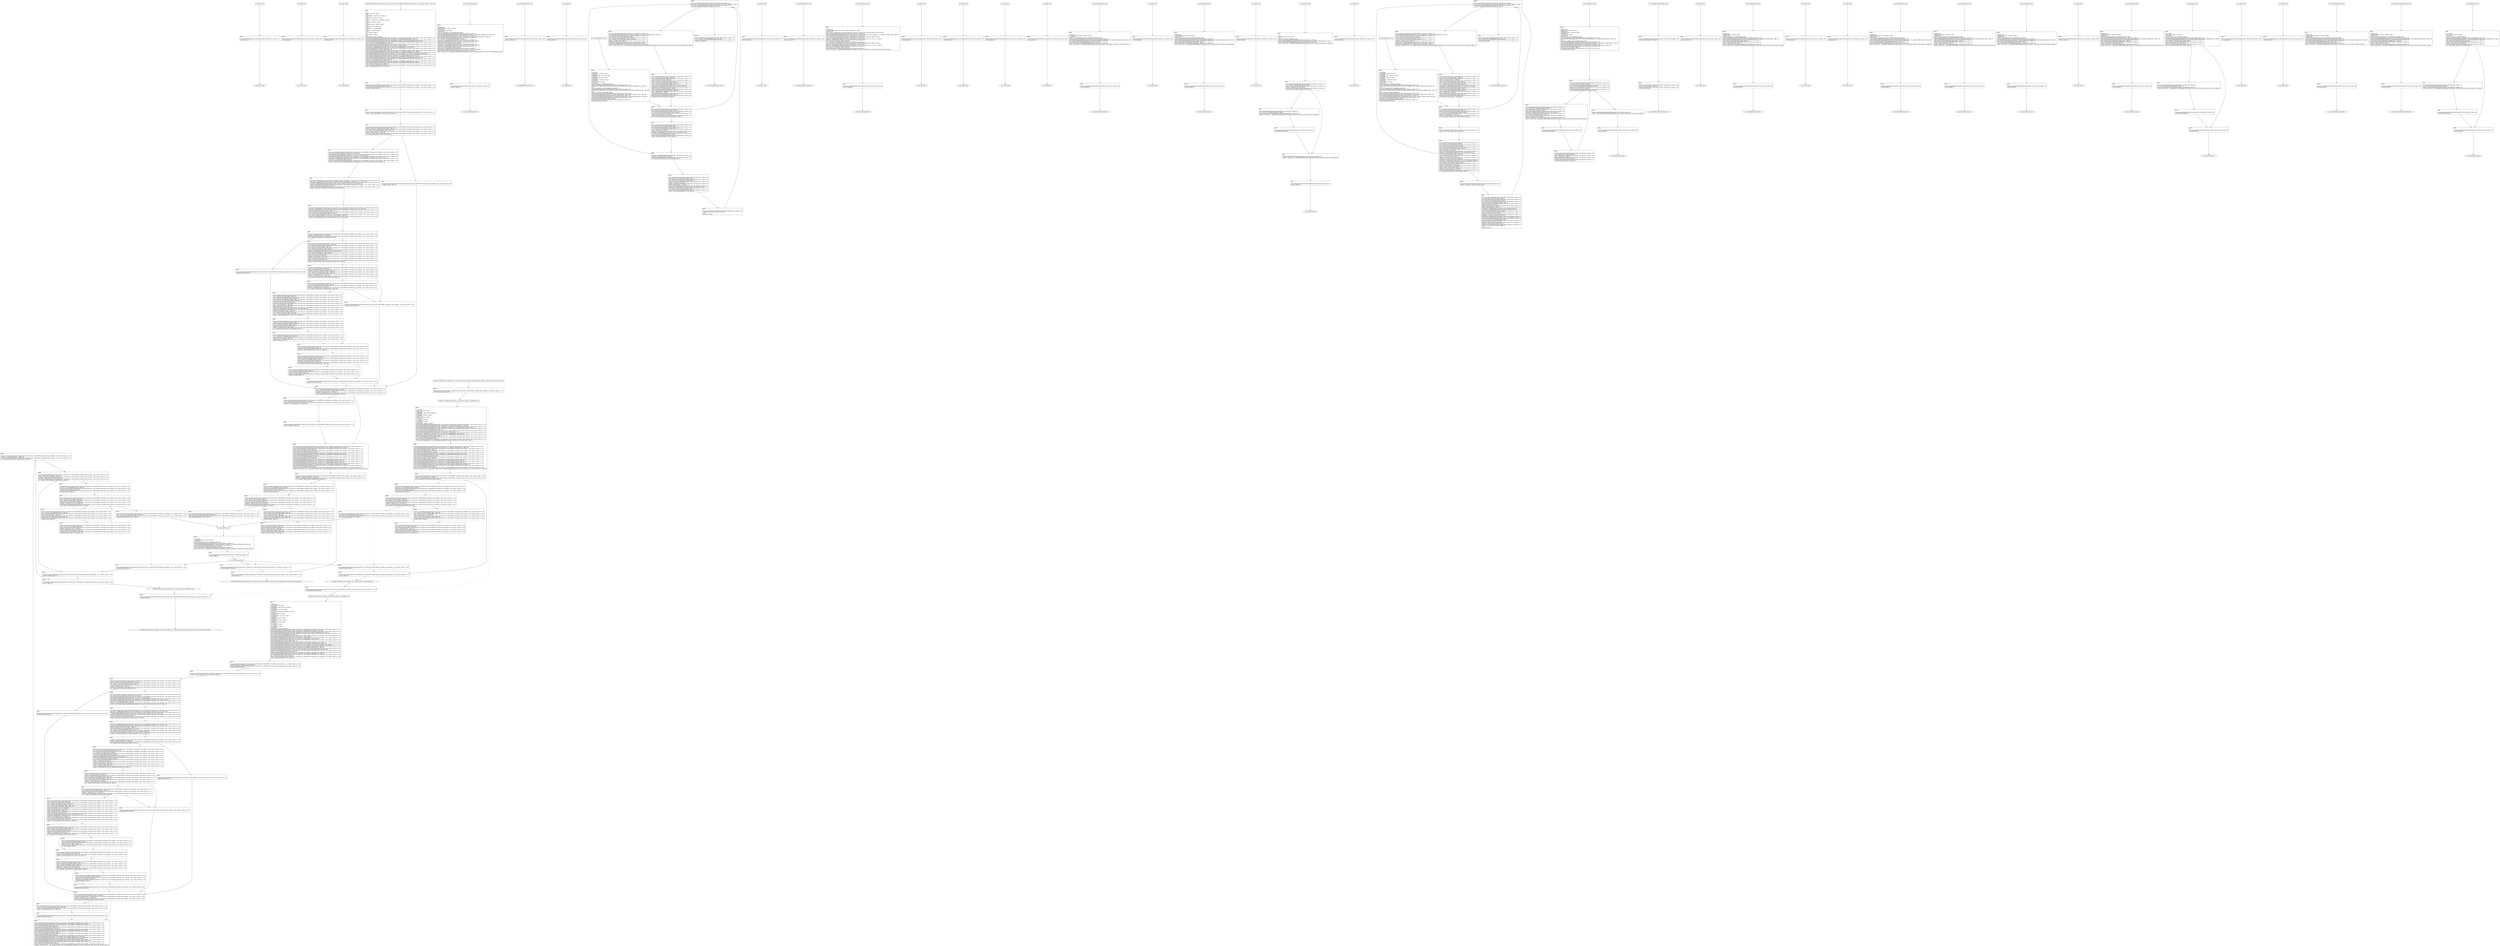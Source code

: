 digraph "icfg graph" {
BBio_ll_good1_end [label="{io_ll_good1_end}"];
BBio_ll_bad6_end [label="{io_ll_bad6_end}"];
BBio_ll_good5_end [label="{io_ll_good5_end}"];
BBCWE606_Unchecked_Loop_Condition__char_connect_socket_31_ll_CWE606_Unchecked_Loop_Condition__char_connect_socket_31_good_end [label="{CWE606_Unchecked_Loop_Condition__char_connect_socket_31_ll_CWE606_Unchecked_Loop_Condition__char_connect_socket_31_good_end}"];
BBio_ll_printWcharLine_end [label="{io_ll_printWcharLine_end}"];
BBio_ll_globalReturnsFalse_end [label="{io_ll_globalReturnsFalse_end}"];
BBio_ll_bad8_end [label="{io_ll_bad8_end}"];
BBio_ll_decodeHexWChars_end [label="{io_ll_decodeHexWChars_end}"];
BBio_ll_good7_end [label="{io_ll_good7_end}"];
BBio_ll_globalReturnsTrue_end [label="{io_ll_globalReturnsTrue_end}"];
BBio_ll_printStructLine_end [label="{io_ll_printStructLine_end}"];
BBio_ll_bad7_end [label="{io_ll_bad7_end}"];
BBio_ll_good6_end [label="{io_ll_good6_end}"];
BBio_ll_bad2_end [label="{io_ll_bad2_end}"];
BBio_ll_bad9_end [label="{io_ll_bad9_end}"];
BBio_ll_printUnsignedLine_end [label="{io_ll_printUnsignedLine_end}"];
BBio_ll_good4_end [label="{io_ll_good4_end}"];
BBio_ll_printSizeTLine_end [label="{io_ll_printSizeTLine_end}"];
BBio_ll_bad5_end [label="{io_ll_bad5_end}"];
BBCWE606_Unchecked_Loop_Condition__char_connect_socket_31_ll_goodG2B_end [label="{CWE606_Unchecked_Loop_Condition__char_connect_socket_31_ll_goodG2B_end}"];
BBio_ll_printLine_end [label="{io_ll_printLine_end}"];
BBCWE606_Unchecked_Loop_Condition__char_connect_socket_31_ll_CWE606_Unchecked_Loop_Condition__char_connect_socket_31_bad_end [label="{CWE606_Unchecked_Loop_Condition__char_connect_socket_31_ll_CWE606_Unchecked_Loop_Condition__char_connect_socket_31_bad_end}"];
BBio_ll_bad4_end [label="{io_ll_bad4_end}"];
BBio_ll_decodeHexChars_end [label="{io_ll_decodeHexChars_end}"];
BBio_ll_printBytesLine_end [label="{io_ll_printBytesLine_end}"];
BBio_ll_globalReturnsTrueOrFalse_end [label="{io_ll_globalReturnsTrueOrFalse_end}"];
BBio_ll_good3_end [label="{io_ll_good3_end}"];
BBio_ll_printHexCharLine_end [label="{io_ll_printHexCharLine_end}"];
BBio_ll_good9_end [label="{io_ll_good9_end}"];
BBio_ll_bad3_end [label="{io_ll_bad3_end}"];
BBio_ll_printDoubleLine_end [label="{io_ll_printDoubleLine_end}"];
BBio_ll_printShortLine_end [label="{io_ll_printShortLine_end}"];
BBio_ll_printLongLine_end [label="{io_ll_printLongLine_end}"];
BBio_ll_bad1_end [label="{io_ll_bad1_end}"];
BBCWE606_Unchecked_Loop_Condition__char_connect_socket_31_ll_goodB2G_end [label="{CWE606_Unchecked_Loop_Condition__char_connect_socket_31_ll_goodB2G_end}"];
BBio_ll_printFloatLine_end [label="{io_ll_printFloatLine_end}"];
BBio_ll_printWLine_end [label="{io_ll_printWLine_end}"];
BBio_ll_good2_end [label="{io_ll_good2_end}"];
BBio_ll_printIntLine_end [label="{io_ll_printIntLine_end}"];
BBio_ll_good8_end [label="{io_ll_good8_end}"];
BBio_ll_printLongLongLine_end [label="{io_ll_printLongLongLine_end}"];
BBio_ll_printHexUnsignedCharLine_end [label="{io_ll_printHexUnsignedCharLine_end}"];
BBio_ll_printSinkLine_end [label="{io_ll_printSinkLine_end}"];
BBio_ll_good1_start [label="{io_ll_good1_start}", shape=record];
io_ll_good1BB69 [label="{BB69:\l\l/home/raoxue/Desktop/MemVerif/workspace/000_108_950/source_code/io.c:187\l
  ret void, !dbg !52\l
}", shape=record];
BBio_ll_bad6_start [label="{io_ll_bad6_start}", shape=record];
io_ll_bad6BB83 [label="{BB83:\l\l/home/raoxue/Desktop/MemVerif/workspace/000_108_950/source_code/io.c:203\l
  ret void, !dbg !52\l
}", shape=record];
BBio_ll_good5_start [label="{io_ll_good5_start}", shape=record];
io_ll_good5BB73 [label="{BB73:\l\l/home/raoxue/Desktop/MemVerif/workspace/000_108_950/source_code/io.c:191\l
  ret void, !dbg !52\l
}", shape=record];
BBCWE606_Unchecked_Loop_Condition__char_connect_socket_31_ll_CWE606_Unchecked_Loop_Condition__char_connect_socket_31_good_start [label="{CWE606_Unchecked_Loop_Condition__char_connect_socket_31_ll_CWE606_Unchecked_Loop_Condition__char_connect_socket_31_good_start}", shape=record];
CWE606_Unchecked_Loop_Condition__char_connect_socket_31_ll_CWE606_Unchecked_Loop_Condition__char_connect_socket_31_goodBB78 [label="{BB78:\l\l/home/raoxue/Desktop/MemVerif/workspace/000_108_950/source_code/CWE606_Unchecked_Loop_Condition__char_connect_socket_31.c:272\l
  call void @goodG2B(), !dbg !68\l
}", shape=record];
CWE606_Unchecked_Loop_Condition__char_connect_socket_31_ll_CWE606_Unchecked_Loop_Condition__char_connect_socket_31_goodBB78 [label="{BB78:\l\l/home/raoxue/Desktop/MemVerif/workspace/000_108_950/source_code/CWE606_Unchecked_Loop_Condition__char_connect_socket_31.c:272\l
  call void @goodG2B(), !dbg !68\l
}", shape=record];
CWE606_Unchecked_Loop_Condition__char_connect_socket_31_ll_CWE606_Unchecked_Loop_Condition__char_connect_socket_31_goodBB79 [label="{BB79:\l\l/home/raoxue/Desktop/MemVerif/workspace/000_108_950/source_code/CWE606_Unchecked_Loop_Condition__char_connect_socket_31.c:273\l
  call void @goodB2G(), !dbg !69\l
}", shape=record];
CWE606_Unchecked_Loop_Condition__char_connect_socket_31_ll_CWE606_Unchecked_Loop_Condition__char_connect_socket_31_goodBB79 [label="{BB79:\l\l/home/raoxue/Desktop/MemVerif/workspace/000_108_950/source_code/CWE606_Unchecked_Loop_Condition__char_connect_socket_31.c:273\l
  call void @goodB2G(), !dbg !69\l
}", shape=record];
CWE606_Unchecked_Loop_Condition__char_connect_socket_31_ll_CWE606_Unchecked_Loop_Condition__char_connect_socket_31_goodBB80 [label="{BB80:\l\l/home/raoxue/Desktop/MemVerif/workspace/000_108_950/source_code/CWE606_Unchecked_Loop_Condition__char_connect_socket_31.c:274\l
  ret void, !dbg !70\l
}", shape=record];
BBio_ll_printWcharLine_start [label="{io_ll_printWcharLine_start}", shape=record];
io_ll_printWcharLineBB28 [label="{BB28:\l\l/:3988541184\l
  %wideChar.addr = alloca i32, align 4\l
/:3988541184\l
  %s = alloca [2 x i32], align 4\l
/:3988541184\l
  store i32 %wideChar, i32* %wideChar.addr, align 4\l
/home/raoxue/Desktop/MemVerif/workspace/000_108_950/source_code/io.c:70\l
  call void @llvm.dbg.declare(metadata i32* %wideChar.addr, metadata !162, metadata !DIExpression()), !dbg !163\l
/home/raoxue/Desktop/MemVerif/workspace/000_108_950/source_code/io.c:74\l
  call void @llvm.dbg.declare(metadata [2 x i32]* %s, metadata !164, metadata !DIExpression()), !dbg !168\l
/home/raoxue/Desktop/MemVerif/workspace/000_108_950/source_code/io.c:75\l
  %0 = load i32, i32* %wideChar.addr, align 4, !dbg !61\l
/home/raoxue/Desktop/MemVerif/workspace/000_108_950/source_code/io.c:75\l
  %arrayidx = getelementptr inbounds [2 x i32], [2 x i32]* %s, i64 0, i64 0, !dbg !62\l
/home/raoxue/Desktop/MemVerif/workspace/000_108_950/source_code/io.c:75\l
  store i32 %0, i32* %arrayidx, align 4, !dbg !63\l
/home/raoxue/Desktop/MemVerif/workspace/000_108_950/source_code/io.c:76\l
  %arrayidx1 = getelementptr inbounds [2 x i32], [2 x i32]* %s, i64 0, i64 1, !dbg !64\l
/home/raoxue/Desktop/MemVerif/workspace/000_108_950/source_code/io.c:76\l
  store i32 0, i32* %arrayidx1, align 4, !dbg !65\l
/home/raoxue/Desktop/MemVerif/workspace/000_108_950/source_code/io.c:77\l
  %arraydecay = getelementptr inbounds [2 x i32], [2 x i32]* %s, i64 0, i64 0, !dbg !66\l
/home/raoxue/Desktop/MemVerif/workspace/000_108_950/source_code/io.c:77\l
  %call = call i32 (i8*, ...) @printf(i8* getelementptr inbounds ([5 x i8], [5 x i8]* @.str.10, i64 0, i64 0), i32* %arraydecay), !dbg !67\l
}", shape=record];
io_ll_printWcharLineBB28 [label="{BB28:\l\l/:3988541184\l
  %wideChar.addr = alloca i32, align 4\l
/:3988541184\l
  %s = alloca [2 x i32], align 4\l
/:3988541184\l
  store i32 %wideChar, i32* %wideChar.addr, align 4\l
/home/raoxue/Desktop/MemVerif/workspace/000_108_950/source_code/io.c:70\l
  call void @llvm.dbg.declare(metadata i32* %wideChar.addr, metadata !162, metadata !DIExpression()), !dbg !163\l
/home/raoxue/Desktop/MemVerif/workspace/000_108_950/source_code/io.c:74\l
  call void @llvm.dbg.declare(metadata [2 x i32]* %s, metadata !164, metadata !DIExpression()), !dbg !168\l
/home/raoxue/Desktop/MemVerif/workspace/000_108_950/source_code/io.c:75\l
  %0 = load i32, i32* %wideChar.addr, align 4, !dbg !61\l
/home/raoxue/Desktop/MemVerif/workspace/000_108_950/source_code/io.c:75\l
  %arrayidx = getelementptr inbounds [2 x i32], [2 x i32]* %s, i64 0, i64 0, !dbg !62\l
/home/raoxue/Desktop/MemVerif/workspace/000_108_950/source_code/io.c:75\l
  store i32 %0, i32* %arrayidx, align 4, !dbg !63\l
/home/raoxue/Desktop/MemVerif/workspace/000_108_950/source_code/io.c:76\l
  %arrayidx1 = getelementptr inbounds [2 x i32], [2 x i32]* %s, i64 0, i64 1, !dbg !64\l
/home/raoxue/Desktop/MemVerif/workspace/000_108_950/source_code/io.c:76\l
  store i32 0, i32* %arrayidx1, align 4, !dbg !65\l
/home/raoxue/Desktop/MemVerif/workspace/000_108_950/source_code/io.c:77\l
  %arraydecay = getelementptr inbounds [2 x i32], [2 x i32]* %s, i64 0, i64 0, !dbg !66\l
/home/raoxue/Desktop/MemVerif/workspace/000_108_950/source_code/io.c:77\l
  %call = call i32 (i8*, ...) @printf(i8* getelementptr inbounds ([5 x i8], [5 x i8]* @.str.10, i64 0, i64 0), i32* %arraydecay), !dbg !67\l
}", shape=record];
io_ll_printWcharLineBB29 [label="{BB29:\l\l/home/raoxue/Desktop/MemVerif/workspace/000_108_950/source_code/io.c:78\l
  ret void, !dbg !68\l
}", shape=record];
BBio_ll_globalReturnsFalse_start [label="{io_ll_globalReturnsFalse_start}", shape=record];
io_ll_globalReturnsFalseBB66 [label="{BB66:\l\l/home/raoxue/Desktop/MemVerif/workspace/000_108_950/source_code/io.c:163\l
  ret i32 0, !dbg !52\l
}", shape=record];
BBio_ll_bad8_start [label="{io_ll_bad8_start}", shape=record];
io_ll_bad8BB85 [label="{BB85:\l\l/home/raoxue/Desktop/MemVerif/workspace/000_108_950/source_code/io.c:205\l
  ret void, !dbg !52\l
}", shape=record];
BBio_ll_decodeHexWChars_start [label="{io_ll_decodeHexWChars_start}", shape=record];
io_ll_decodeHexWCharsBB55 [label="{BB55:\l\l/:110246472\l
  %bytes.addr = alloca i8*, align 8\l
/:110246472\l
  %numBytes.addr = alloca i64, align 8\l
/:110246472\l
  %hex.addr = alloca i32*, align 8\l
/:110246472\l
  %numWritten = alloca i64, align 8\l
/:110246472\l
  %byte = alloca i32, align 4\l
/:110246472\l
  store i8* %bytes, i8** %bytes.addr, align 8\l
/home/raoxue/Desktop/MemVerif/workspace/000_108_950/source_code/io.c:135\l
  call void @llvm.dbg.declare(metadata i8** %bytes.addr, metadata !290, metadata !DIExpression()), !dbg !291\l
/:135\l
  store i64 %numBytes, i64* %numBytes.addr, align 8\l
/home/raoxue/Desktop/MemVerif/workspace/000_108_950/source_code/io.c:135\l
  call void @llvm.dbg.declare(metadata i64* %numBytes.addr, metadata !292, metadata !DIExpression()), !dbg !293\l
/:135\l
  store i32* %hex, i32** %hex.addr, align 8\l
/home/raoxue/Desktop/MemVerif/workspace/000_108_950/source_code/io.c:135\l
  call void @llvm.dbg.declare(metadata i32** %hex.addr, metadata !294, metadata !DIExpression()), !dbg !295\l
/home/raoxue/Desktop/MemVerif/workspace/000_108_950/source_code/io.c:137\l
  call void @llvm.dbg.declare(metadata i64* %numWritten, metadata !296, metadata !DIExpression()), !dbg !297\l
/home/raoxue/Desktop/MemVerif/workspace/000_108_950/source_code/io.c:137\l
  store i64 0, i64* %numWritten, align 8, !dbg !65\l
/home/raoxue/Desktop/MemVerif/workspace/000_108_950/source_code/io.c:143\l
  br label %while.cond, !dbg !66\l
}", shape=record];
io_ll_decodeHexWCharsBB56 [label="{BB56:\l\l/home/raoxue/Desktop/MemVerif/workspace/000_108_950/source_code/io.c:143\l
  %0 = load i64, i64* %numWritten, align 8, !dbg !67\l
/home/raoxue/Desktop/MemVerif/workspace/000_108_950/source_code/io.c:143\l
  %1 = load i64, i64* %numBytes.addr, align 8, !dbg !68\l
/home/raoxue/Desktop/MemVerif/workspace/000_108_950/source_code/io.c:143\l
  %cmp = icmp ult i64 %0, %1, !dbg !69\l
/home/raoxue/Desktop/MemVerif/workspace/000_108_950/source_code/io.c:143\l
  br i1 %cmp, label %land.lhs.true, label %land.end, !dbg !70\l
}", shape=record];
io_ll_decodeHexWCharsBB57 [label="{BB57:\l\l/home/raoxue/Desktop/MemVerif/workspace/000_108_950/source_code/io.c:143\l
  %2 = load i32*, i32** %hex.addr, align 8, !dbg !71\l
/home/raoxue/Desktop/MemVerif/workspace/000_108_950/source_code/io.c:143\l
  %3 = load i64, i64* %numWritten, align 8, !dbg !72\l
/home/raoxue/Desktop/MemVerif/workspace/000_108_950/source_code/io.c:143\l
  %mul = mul i64 2, %3, !dbg !73\l
/home/raoxue/Desktop/MemVerif/workspace/000_108_950/source_code/io.c:143\l
  %arrayidx = getelementptr inbounds i32, i32* %2, i64 %mul, !dbg !71\l
/home/raoxue/Desktop/MemVerif/workspace/000_108_950/source_code/io.c:143\l
  %4 = load i32, i32* %arrayidx, align 4, !dbg !71\l
/home/raoxue/Desktop/MemVerif/workspace/000_108_950/source_code/io.c:143\l
  %call = call i32 @iswxdigit(i32 %4) #5, !dbg !74\l
}", shape=record];
io_ll_decodeHexWCharsBB57 [label="{BB57:\l\l/home/raoxue/Desktop/MemVerif/workspace/000_108_950/source_code/io.c:143\l
  %2 = load i32*, i32** %hex.addr, align 8, !dbg !71\l
/home/raoxue/Desktop/MemVerif/workspace/000_108_950/source_code/io.c:143\l
  %3 = load i64, i64* %numWritten, align 8, !dbg !72\l
/home/raoxue/Desktop/MemVerif/workspace/000_108_950/source_code/io.c:143\l
  %mul = mul i64 2, %3, !dbg !73\l
/home/raoxue/Desktop/MemVerif/workspace/000_108_950/source_code/io.c:143\l
  %arrayidx = getelementptr inbounds i32, i32* %2, i64 %mul, !dbg !71\l
/home/raoxue/Desktop/MemVerif/workspace/000_108_950/source_code/io.c:143\l
  %4 = load i32, i32* %arrayidx, align 4, !dbg !71\l
/home/raoxue/Desktop/MemVerif/workspace/000_108_950/source_code/io.c:143\l
  %call = call i32 @iswxdigit(i32 %4) #5, !dbg !74\l
}", shape=record];
io_ll_decodeHexWCharsBB59 [label="{BB59:\l\l/home/raoxue/Desktop/MemVerif/workspace/000_108_950/source_code/io.c:143\l
  %tobool = icmp ne i32 %call, 0, !dbg !74\l
/home/raoxue/Desktop/MemVerif/workspace/000_108_950/source_code/io.c:143\l
  br i1 %tobool, label %land.rhs, label %land.end, !dbg !75\l
}", shape=record];
io_ll_decodeHexWCharsBB60 [label="{BB60:\l\l/home/raoxue/Desktop/MemVerif/workspace/000_108_950/source_code/io.c:143\l
  %5 = load i32*, i32** %hex.addr, align 8, !dbg !76\l
/home/raoxue/Desktop/MemVerif/workspace/000_108_950/source_code/io.c:143\l
  %6 = load i64, i64* %numWritten, align 8, !dbg !77\l
/home/raoxue/Desktop/MemVerif/workspace/000_108_950/source_code/io.c:143\l
  %mul1 = mul i64 2, %6, !dbg !78\l
/home/raoxue/Desktop/MemVerif/workspace/000_108_950/source_code/io.c:143\l
  %add = add i64 %mul1, 1, !dbg !79\l
/home/raoxue/Desktop/MemVerif/workspace/000_108_950/source_code/io.c:143\l
  %arrayidx2 = getelementptr inbounds i32, i32* %5, i64 %add, !dbg !76\l
/home/raoxue/Desktop/MemVerif/workspace/000_108_950/source_code/io.c:143\l
  %7 = load i32, i32* %arrayidx2, align 4, !dbg !76\l
/home/raoxue/Desktop/MemVerif/workspace/000_108_950/source_code/io.c:143\l
  %call3 = call i32 @iswxdigit(i32 %7) #5, !dbg !80\l
}", shape=record];
io_ll_decodeHexWCharsBB60 [label="{BB60:\l\l/home/raoxue/Desktop/MemVerif/workspace/000_108_950/source_code/io.c:143\l
  %5 = load i32*, i32** %hex.addr, align 8, !dbg !76\l
/home/raoxue/Desktop/MemVerif/workspace/000_108_950/source_code/io.c:143\l
  %6 = load i64, i64* %numWritten, align 8, !dbg !77\l
/home/raoxue/Desktop/MemVerif/workspace/000_108_950/source_code/io.c:143\l
  %mul1 = mul i64 2, %6, !dbg !78\l
/home/raoxue/Desktop/MemVerif/workspace/000_108_950/source_code/io.c:143\l
  %add = add i64 %mul1, 1, !dbg !79\l
/home/raoxue/Desktop/MemVerif/workspace/000_108_950/source_code/io.c:143\l
  %arrayidx2 = getelementptr inbounds i32, i32* %5, i64 %add, !dbg !76\l
/home/raoxue/Desktop/MemVerif/workspace/000_108_950/source_code/io.c:143\l
  %7 = load i32, i32* %arrayidx2, align 4, !dbg !76\l
/home/raoxue/Desktop/MemVerif/workspace/000_108_950/source_code/io.c:143\l
  %call3 = call i32 @iswxdigit(i32 %7) #5, !dbg !80\l
}", shape=record];
io_ll_decodeHexWCharsBB61 [label="{BB61:\l\l/home/raoxue/Desktop/MemVerif/workspace/000_108_950/source_code/io.c:143\l
  %tobool4 = icmp ne i32 %call3, 0, !dbg !75\l
/:143\l
  br label %land.end\l
}", shape=record];
io_ll_decodeHexWCharsBB58 [label="{BB58:\l\l/home/raoxue/Desktop/MemVerif/workspace/000_108_950/source_code/io.c:0\l
  %8 = phi i1 [ false, %land.lhs.true ], [ false, %while.cond ], [ %tobool4, %land.rhs ], !dbg !81\l
/home/raoxue/Desktop/MemVerif/workspace/000_108_950/source_code/io.c:143\l
  br i1 %8, label %while.body, label %while.end, !dbg !66\l
}", shape=record];
io_ll_decodeHexWCharsBB62 [label="{BB62:\l\l/home/raoxue/Desktop/MemVerif/workspace/000_108_950/source_code/io.c:145\l
  call void @llvm.dbg.declare(metadata i32* %byte, metadata !314, metadata !DIExpression()), !dbg !316\l
/home/raoxue/Desktop/MemVerif/workspace/000_108_950/source_code/io.c:146\l
  %9 = load i32*, i32** %hex.addr, align 8, !dbg !85\l
/home/raoxue/Desktop/MemVerif/workspace/000_108_950/source_code/io.c:146\l
  %10 = load i64, i64* %numWritten, align 8, !dbg !86\l
/home/raoxue/Desktop/MemVerif/workspace/000_108_950/source_code/io.c:146\l
  %mul5 = mul i64 2, %10, !dbg !87\l
/home/raoxue/Desktop/MemVerif/workspace/000_108_950/source_code/io.c:146\l
  %arrayidx6 = getelementptr inbounds i32, i32* %9, i64 %mul5, !dbg !85\l
/home/raoxue/Desktop/MemVerif/workspace/000_108_950/source_code/io.c:146\l
  %call7 = call i32 (i32*, i32*, ...) @__isoc99_swscanf(i32* %arrayidx6, i32* getelementptr inbounds ([5 x i32], [5 x i32]* @.str.16, i64 0, i64 0), i32* %byte) #5, !dbg !88\l
}", shape=record];
io_ll_decodeHexWCharsBB62 [label="{BB62:\l\l/home/raoxue/Desktop/MemVerif/workspace/000_108_950/source_code/io.c:145\l
  call void @llvm.dbg.declare(metadata i32* %byte, metadata !314, metadata !DIExpression()), !dbg !316\l
/home/raoxue/Desktop/MemVerif/workspace/000_108_950/source_code/io.c:146\l
  %9 = load i32*, i32** %hex.addr, align 8, !dbg !85\l
/home/raoxue/Desktop/MemVerif/workspace/000_108_950/source_code/io.c:146\l
  %10 = load i64, i64* %numWritten, align 8, !dbg !86\l
/home/raoxue/Desktop/MemVerif/workspace/000_108_950/source_code/io.c:146\l
  %mul5 = mul i64 2, %10, !dbg !87\l
/home/raoxue/Desktop/MemVerif/workspace/000_108_950/source_code/io.c:146\l
  %arrayidx6 = getelementptr inbounds i32, i32* %9, i64 %mul5, !dbg !85\l
/home/raoxue/Desktop/MemVerif/workspace/000_108_950/source_code/io.c:146\l
  %call7 = call i32 (i32*, i32*, ...) @__isoc99_swscanf(i32* %arrayidx6, i32* getelementptr inbounds ([5 x i32], [5 x i32]* @.str.16, i64 0, i64 0), i32* %byte) #5, !dbg !88\l
}", shape=record];
io_ll_decodeHexWCharsBB64 [label="{BB64:\l\l/home/raoxue/Desktop/MemVerif/workspace/000_108_950/source_code/io.c:147\l
  %11 = load i32, i32* %byte, align 4, !dbg !89\l
/home/raoxue/Desktop/MemVerif/workspace/000_108_950/source_code/io.c:147\l
  %conv = trunc i32 %11 to i8, !dbg !90\l
/home/raoxue/Desktop/MemVerif/workspace/000_108_950/source_code/io.c:147\l
  %12 = load i8*, i8** %bytes.addr, align 8, !dbg !91\l
/home/raoxue/Desktop/MemVerif/workspace/000_108_950/source_code/io.c:147\l
  %13 = load i64, i64* %numWritten, align 8, !dbg !92\l
/home/raoxue/Desktop/MemVerif/workspace/000_108_950/source_code/io.c:147\l
  %arrayidx8 = getelementptr inbounds i8, i8* %12, i64 %13, !dbg !91\l
/home/raoxue/Desktop/MemVerif/workspace/000_108_950/source_code/io.c:147\l
  store i8 %conv, i8* %arrayidx8, align 1, !dbg !93\l
/home/raoxue/Desktop/MemVerif/workspace/000_108_950/source_code/io.c:148\l
  %14 = load i64, i64* %numWritten, align 8, !dbg !94\l
/home/raoxue/Desktop/MemVerif/workspace/000_108_950/source_code/io.c:148\l
  %inc = add i64 %14, 1, !dbg !94\l
/home/raoxue/Desktop/MemVerif/workspace/000_108_950/source_code/io.c:148\l
  store i64 %inc, i64* %numWritten, align 8, !dbg !94\l
/home/raoxue/Desktop/MemVerif/workspace/000_108_950/source_code/io.c:143\l
  br label %while.cond, !dbg !66, !llvm.loop !95\l
}", shape=record];
io_ll_decodeHexWCharsBB63 [label="{BB63:\l\l/home/raoxue/Desktop/MemVerif/workspace/000_108_950/source_code/io.c:151\l
  %15 = load i64, i64* %numWritten, align 8, !dbg !98\l
/home/raoxue/Desktop/MemVerif/workspace/000_108_950/source_code/io.c:151\l
  ret i64 %15, !dbg !99\l
}", shape=record];
BBio_ll_good7_start [label="{io_ll_good7_start}", shape=record];
io_ll_good7BB75 [label="{BB75:\l\l/home/raoxue/Desktop/MemVerif/workspace/000_108_950/source_code/io.c:193\l
  ret void, !dbg !52\l
}", shape=record];
BBio_ll_globalReturnsTrue_start [label="{io_ll_globalReturnsTrue_start}", shape=record];
io_ll_globalReturnsTrueBB65 [label="{BB65:\l\l/home/raoxue/Desktop/MemVerif/workspace/000_108_950/source_code/io.c:158\l
  ret i32 1, !dbg !52\l
}", shape=record];
BBio_ll_printStructLine_start [label="{io_ll_printStructLine_start}", shape=record];
io_ll_printStructLineBB36 [label="{BB36:\l\l/:3988541184\l
  %structTwoIntsStruct.addr = alloca %struct._twoIntsStruct*, align 8\l
/:3988541184\l
  store %struct._twoIntsStruct* %structTwoIntsStruct, %struct._twoIntsStruct** %structTwoIntsStruct.addr, align 8\l
/home/raoxue/Desktop/MemVerif/workspace/000_108_950/source_code/io.c:95\l
  call void @llvm.dbg.declare(metadata %struct._twoIntsStruct** %structTwoIntsStruct.addr, metadata !212, metadata !DIExpression()), !dbg !213\l
/home/raoxue/Desktop/MemVerif/workspace/000_108_950/source_code/io.c:97\l
  %0 = load %struct._twoIntsStruct*, %struct._twoIntsStruct** %structTwoIntsStruct.addr, align 8, !dbg !61\l
/home/raoxue/Desktop/MemVerif/workspace/000_108_950/source_code/io.c:97\l
  %intOne = getelementptr inbounds %struct._twoIntsStruct, %struct._twoIntsStruct* %0, i32 0, i32 0, !dbg !62\l
/home/raoxue/Desktop/MemVerif/workspace/000_108_950/source_code/io.c:97\l
  %1 = load i32, i32* %intOne, align 4, !dbg !62\l
/home/raoxue/Desktop/MemVerif/workspace/000_108_950/source_code/io.c:97\l
  %2 = load %struct._twoIntsStruct*, %struct._twoIntsStruct** %structTwoIntsStruct.addr, align 8, !dbg !63\l
/home/raoxue/Desktop/MemVerif/workspace/000_108_950/source_code/io.c:97\l
  %intTwo = getelementptr inbounds %struct._twoIntsStruct, %struct._twoIntsStruct* %2, i32 0, i32 1, !dbg !64\l
/home/raoxue/Desktop/MemVerif/workspace/000_108_950/source_code/io.c:97\l
  %3 = load i32, i32* %intTwo, align 4, !dbg !64\l
/home/raoxue/Desktop/MemVerif/workspace/000_108_950/source_code/io.c:97\l
  %call = call i32 (i8*, ...) @printf(i8* getelementptr inbounds ([10 x i8], [10 x i8]* @.str.13, i64 0, i64 0), i32 %1, i32 %3), !dbg !65\l
}", shape=record];
io_ll_printStructLineBB36 [label="{BB36:\l\l/:3988541184\l
  %structTwoIntsStruct.addr = alloca %struct._twoIntsStruct*, align 8\l
/:3988541184\l
  store %struct._twoIntsStruct* %structTwoIntsStruct, %struct._twoIntsStruct** %structTwoIntsStruct.addr, align 8\l
/home/raoxue/Desktop/MemVerif/workspace/000_108_950/source_code/io.c:95\l
  call void @llvm.dbg.declare(metadata %struct._twoIntsStruct** %structTwoIntsStruct.addr, metadata !212, metadata !DIExpression()), !dbg !213\l
/home/raoxue/Desktop/MemVerif/workspace/000_108_950/source_code/io.c:97\l
  %0 = load %struct._twoIntsStruct*, %struct._twoIntsStruct** %structTwoIntsStruct.addr, align 8, !dbg !61\l
/home/raoxue/Desktop/MemVerif/workspace/000_108_950/source_code/io.c:97\l
  %intOne = getelementptr inbounds %struct._twoIntsStruct, %struct._twoIntsStruct* %0, i32 0, i32 0, !dbg !62\l
/home/raoxue/Desktop/MemVerif/workspace/000_108_950/source_code/io.c:97\l
  %1 = load i32, i32* %intOne, align 4, !dbg !62\l
/home/raoxue/Desktop/MemVerif/workspace/000_108_950/source_code/io.c:97\l
  %2 = load %struct._twoIntsStruct*, %struct._twoIntsStruct** %structTwoIntsStruct.addr, align 8, !dbg !63\l
/home/raoxue/Desktop/MemVerif/workspace/000_108_950/source_code/io.c:97\l
  %intTwo = getelementptr inbounds %struct._twoIntsStruct, %struct._twoIntsStruct* %2, i32 0, i32 1, !dbg !64\l
/home/raoxue/Desktop/MemVerif/workspace/000_108_950/source_code/io.c:97\l
  %3 = load i32, i32* %intTwo, align 4, !dbg !64\l
/home/raoxue/Desktop/MemVerif/workspace/000_108_950/source_code/io.c:97\l
  %call = call i32 (i8*, ...) @printf(i8* getelementptr inbounds ([10 x i8], [10 x i8]* @.str.13, i64 0, i64 0), i32 %1, i32 %3), !dbg !65\l
}", shape=record];
io_ll_printStructLineBB37 [label="{BB37:\l\l/home/raoxue/Desktop/MemVerif/workspace/000_108_950/source_code/io.c:98\l
  ret void, !dbg !66\l
}", shape=record];
BBio_ll_bad7_start [label="{io_ll_bad7_start}", shape=record];
io_ll_bad7BB84 [label="{BB84:\l\l/home/raoxue/Desktop/MemVerif/workspace/000_108_950/source_code/io.c:204\l
  ret void, !dbg !52\l
}", shape=record];
BBio_ll_good6_start [label="{io_ll_good6_start}", shape=record];
io_ll_good6BB74 [label="{BB74:\l\l/home/raoxue/Desktop/MemVerif/workspace/000_108_950/source_code/io.c:192\l
  ret void, !dbg !52\l
}", shape=record];
BBio_ll_bad2_start [label="{io_ll_bad2_start}", shape=record];
io_ll_bad2BB79 [label="{BB79:\l\l/home/raoxue/Desktop/MemVerif/workspace/000_108_950/source_code/io.c:199\l
  ret void, !dbg !52\l
}", shape=record];
BBio_ll_bad9_start [label="{io_ll_bad9_start}", shape=record];
io_ll_bad9BB86 [label="{BB86:\l\l/home/raoxue/Desktop/MemVerif/workspace/000_108_950/source_code/io.c:206\l
  ret void, !dbg !52\l
}", shape=record];
BBio_ll_printUnsignedLine_start [label="{io_ll_printUnsignedLine_start}", shape=record];
io_ll_printUnsignedLineBB30 [label="{BB30:\l\l/:110407512\l
  %unsignedNumber.addr = alloca i32, align 4\l
/:110407512\l
  store i32 %unsignedNumber, i32* %unsignedNumber.addr, align 4\l
/home/raoxue/Desktop/MemVerif/workspace/000_108_950/source_code/io.c:80\l
  call void @llvm.dbg.declare(metadata i32* %unsignedNumber.addr, metadata !180, metadata !DIExpression()), !dbg !181\l
/home/raoxue/Desktop/MemVerif/workspace/000_108_950/source_code/io.c:82\l
  %0 = load i32, i32* %unsignedNumber.addr, align 4, !dbg !54\l
/home/raoxue/Desktop/MemVerif/workspace/000_108_950/source_code/io.c:82\l
  %call = call i32 (i8*, ...) @printf(i8* getelementptr inbounds ([4 x i8], [4 x i8]* @.str.11, i64 0, i64 0), i32 %0), !dbg !55\l
}", shape=record];
io_ll_printUnsignedLineBB30 [label="{BB30:\l\l/:110407512\l
  %unsignedNumber.addr = alloca i32, align 4\l
/:110407512\l
  store i32 %unsignedNumber, i32* %unsignedNumber.addr, align 4\l
/home/raoxue/Desktop/MemVerif/workspace/000_108_950/source_code/io.c:80\l
  call void @llvm.dbg.declare(metadata i32* %unsignedNumber.addr, metadata !180, metadata !DIExpression()), !dbg !181\l
/home/raoxue/Desktop/MemVerif/workspace/000_108_950/source_code/io.c:82\l
  %0 = load i32, i32* %unsignedNumber.addr, align 4, !dbg !54\l
/home/raoxue/Desktop/MemVerif/workspace/000_108_950/source_code/io.c:82\l
  %call = call i32 (i8*, ...) @printf(i8* getelementptr inbounds ([4 x i8], [4 x i8]* @.str.11, i64 0, i64 0), i32 %0), !dbg !55\l
}", shape=record];
io_ll_printUnsignedLineBB31 [label="{BB31:\l\l/home/raoxue/Desktop/MemVerif/workspace/000_108_950/source_code/io.c:83\l
  ret void, !dbg !56\l
}", shape=record];
BBio_ll_good4_start [label="{io_ll_good4_start}", shape=record];
io_ll_good4BB72 [label="{BB72:\l\l/home/raoxue/Desktop/MemVerif/workspace/000_108_950/source_code/io.c:190\l
  ret void, !dbg !52\l
}", shape=record];
BBio_ll_printSizeTLine_start [label="{io_ll_printSizeTLine_start}", shape=record];
io_ll_printSizeTLineBB24 [label="{BB24:\l\l/:3988541184\l
  %sizeTNumber.addr = alloca i64, align 8\l
/:3988541184\l
  store i64 %sizeTNumber, i64* %sizeTNumber.addr, align 8\l
/home/raoxue/Desktop/MemVerif/workspace/000_108_950/source_code/io.c:60\l
  call void @llvm.dbg.declare(metadata i64* %sizeTNumber.addr, metadata !146, metadata !DIExpression()), !dbg !147\l
/home/raoxue/Desktop/MemVerif/workspace/000_108_950/source_code/io.c:62\l
  %0 = load i64, i64* %sizeTNumber.addr, align 8, !dbg !57\l
/home/raoxue/Desktop/MemVerif/workspace/000_108_950/source_code/io.c:62\l
  %call = call i32 (i8*, ...) @printf(i8* getelementptr inbounds ([5 x i8], [5 x i8]* @.str.8, i64 0, i64 0), i64 %0), !dbg !58\l
}", shape=record];
io_ll_printSizeTLineBB24 [label="{BB24:\l\l/:3988541184\l
  %sizeTNumber.addr = alloca i64, align 8\l
/:3988541184\l
  store i64 %sizeTNumber, i64* %sizeTNumber.addr, align 8\l
/home/raoxue/Desktop/MemVerif/workspace/000_108_950/source_code/io.c:60\l
  call void @llvm.dbg.declare(metadata i64* %sizeTNumber.addr, metadata !146, metadata !DIExpression()), !dbg !147\l
/home/raoxue/Desktop/MemVerif/workspace/000_108_950/source_code/io.c:62\l
  %0 = load i64, i64* %sizeTNumber.addr, align 8, !dbg !57\l
/home/raoxue/Desktop/MemVerif/workspace/000_108_950/source_code/io.c:62\l
  %call = call i32 (i8*, ...) @printf(i8* getelementptr inbounds ([5 x i8], [5 x i8]* @.str.8, i64 0, i64 0), i64 %0), !dbg !58\l
}", shape=record];
io_ll_printSizeTLineBB25 [label="{BB25:\l\l/home/raoxue/Desktop/MemVerif/workspace/000_108_950/source_code/io.c:63\l
  ret void, !dbg !59\l
}", shape=record];
BBio_ll_bad5_start [label="{io_ll_bad5_start}", shape=record];
io_ll_bad5BB82 [label="{BB82:\l\l/home/raoxue/Desktop/MemVerif/workspace/000_108_950/source_code/io.c:202\l
  ret void, !dbg !52\l
}", shape=record];
BBCWE606_Unchecked_Loop_Condition__char_connect_socket_31_ll_goodG2B_start [label="{CWE606_Unchecked_Loop_Condition__char_connect_socket_31_ll_goodG2B_start}", shape=record];
CWE606_Unchecked_Loop_Condition__char_connect_socket_31_ll_goodG2BBB33 [label="{BB33:\l\l/:113632168\l
  %data = alloca i8*, align 8\l
/:113632168\l
  %dataBuffer = alloca [100 x i8], align 16\l
/:113632168\l
  %dataCopy = alloca i8*, align 8\l
/:113632168\l
  %data1 = alloca i8*, align 8\l
/:113632168\l
  %i = alloca i32, align 4\l
/:113632168\l
  %n = alloca i32, align 4\l
/:113632168\l
  %intVariable = alloca i32, align 4\l
/home/raoxue/Desktop/MemVerif/workspace/000_108_950/source_code/CWE606_Unchecked_Loop_Condition__char_connect_socket_31.c:149\l
  call void @llvm.dbg.declare(metadata i8** %data, metadata !239, metadata !DIExpression()), !dbg !240\l
/home/raoxue/Desktop/MemVerif/workspace/000_108_950/source_code/CWE606_Unchecked_Loop_Condition__char_connect_socket_31.c:150\l
  call void @llvm.dbg.declare(metadata [100 x i8]* %dataBuffer, metadata !241, metadata !DIExpression()), !dbg !242\l
/home/raoxue/Desktop/MemVerif/workspace/000_108_950/source_code/CWE606_Unchecked_Loop_Condition__char_connect_socket_31.c:150\l
  %0 = bitcast [100 x i8]* %dataBuffer to i8*, !dbg !74\l
/home/raoxue/Desktop/MemVerif/workspace/000_108_950/source_code/CWE606_Unchecked_Loop_Condition__char_connect_socket_31.c:150\l
  call void @llvm.memset.p0i8.i64(i8* align 16 %0, i8 0, i64 100, i1 false), !dbg !74\l
/home/raoxue/Desktop/MemVerif/workspace/000_108_950/source_code/CWE606_Unchecked_Loop_Condition__char_connect_socket_31.c:151\l
  %arraydecay = getelementptr inbounds [100 x i8], [100 x i8]* %dataBuffer, i64 0, i64 0, !dbg !75\l
/home/raoxue/Desktop/MemVerif/workspace/000_108_950/source_code/CWE606_Unchecked_Loop_Condition__char_connect_socket_31.c:151\l
  store i8* %arraydecay, i8** %data, align 8, !dbg !76\l
/home/raoxue/Desktop/MemVerif/workspace/000_108_950/source_code/CWE606_Unchecked_Loop_Condition__char_connect_socket_31.c:153\l
  %1 = load i8*, i8** %data, align 8, !dbg !77\l
/home/raoxue/Desktop/MemVerif/workspace/000_108_950/source_code/CWE606_Unchecked_Loop_Condition__char_connect_socket_31.c:153\l
  %call = call i8* @strcpy(i8* %1, i8* getelementptr inbounds ([3 x i8], [3 x i8]* @.str.2, i64 0, i64 0)) #7, !dbg !78\l
}", shape=record];
CWE606_Unchecked_Loop_Condition__char_connect_socket_31_ll_goodG2BBB33 [label="{BB33:\l\l/:113632168\l
  %data = alloca i8*, align 8\l
/:113632168\l
  %dataBuffer = alloca [100 x i8], align 16\l
/:113632168\l
  %dataCopy = alloca i8*, align 8\l
/:113632168\l
  %data1 = alloca i8*, align 8\l
/:113632168\l
  %i = alloca i32, align 4\l
/:113632168\l
  %n = alloca i32, align 4\l
/:113632168\l
  %intVariable = alloca i32, align 4\l
/home/raoxue/Desktop/MemVerif/workspace/000_108_950/source_code/CWE606_Unchecked_Loop_Condition__char_connect_socket_31.c:149\l
  call void @llvm.dbg.declare(metadata i8** %data, metadata !239, metadata !DIExpression()), !dbg !240\l
/home/raoxue/Desktop/MemVerif/workspace/000_108_950/source_code/CWE606_Unchecked_Loop_Condition__char_connect_socket_31.c:150\l
  call void @llvm.dbg.declare(metadata [100 x i8]* %dataBuffer, metadata !241, metadata !DIExpression()), !dbg !242\l
/home/raoxue/Desktop/MemVerif/workspace/000_108_950/source_code/CWE606_Unchecked_Loop_Condition__char_connect_socket_31.c:150\l
  %0 = bitcast [100 x i8]* %dataBuffer to i8*, !dbg !74\l
/home/raoxue/Desktop/MemVerif/workspace/000_108_950/source_code/CWE606_Unchecked_Loop_Condition__char_connect_socket_31.c:150\l
  call void @llvm.memset.p0i8.i64(i8* align 16 %0, i8 0, i64 100, i1 false), !dbg !74\l
/home/raoxue/Desktop/MemVerif/workspace/000_108_950/source_code/CWE606_Unchecked_Loop_Condition__char_connect_socket_31.c:151\l
  %arraydecay = getelementptr inbounds [100 x i8], [100 x i8]* %dataBuffer, i64 0, i64 0, !dbg !75\l
/home/raoxue/Desktop/MemVerif/workspace/000_108_950/source_code/CWE606_Unchecked_Loop_Condition__char_connect_socket_31.c:151\l
  store i8* %arraydecay, i8** %data, align 8, !dbg !76\l
/home/raoxue/Desktop/MemVerif/workspace/000_108_950/source_code/CWE606_Unchecked_Loop_Condition__char_connect_socket_31.c:153\l
  %1 = load i8*, i8** %data, align 8, !dbg !77\l
/home/raoxue/Desktop/MemVerif/workspace/000_108_950/source_code/CWE606_Unchecked_Loop_Condition__char_connect_socket_31.c:153\l
  %call = call i8* @strcpy(i8* %1, i8* getelementptr inbounds ([3 x i8], [3 x i8]* @.str.2, i64 0, i64 0)) #7, !dbg !78\l
}", shape=record];
CWE606_Unchecked_Loop_Condition__char_connect_socket_31_ll_goodG2BBB34 [label="{BB34:\l\l/home/raoxue/Desktop/MemVerif/workspace/000_108_950/source_code/CWE606_Unchecked_Loop_Condition__char_connect_socket_31.c:155\l
  call void @llvm.dbg.declare(metadata i8** %dataCopy, metadata !247, metadata !DIExpression()), !dbg !249\l
/home/raoxue/Desktop/MemVerif/workspace/000_108_950/source_code/CWE606_Unchecked_Loop_Condition__char_connect_socket_31.c:155\l
  %2 = load i8*, i8** %data, align 8, !dbg !82\l
/home/raoxue/Desktop/MemVerif/workspace/000_108_950/source_code/CWE606_Unchecked_Loop_Condition__char_connect_socket_31.c:155\l
  store i8* %2, i8** %dataCopy, align 8, !dbg !81\l
/home/raoxue/Desktop/MemVerif/workspace/000_108_950/source_code/CWE606_Unchecked_Loop_Condition__char_connect_socket_31.c:156\l
  call void @llvm.dbg.declare(metadata i8** %data1, metadata !251, metadata !DIExpression()), !dbg !252\l
/home/raoxue/Desktop/MemVerif/workspace/000_108_950/source_code/CWE606_Unchecked_Loop_Condition__char_connect_socket_31.c:156\l
  %3 = load i8*, i8** %dataCopy, align 8, !dbg !85\l
/home/raoxue/Desktop/MemVerif/workspace/000_108_950/source_code/CWE606_Unchecked_Loop_Condition__char_connect_socket_31.c:156\l
  store i8* %3, i8** %data1, align 8, !dbg !84\l
/home/raoxue/Desktop/MemVerif/workspace/000_108_950/source_code/CWE606_Unchecked_Loop_Condition__char_connect_socket_31.c:158\l
  call void @llvm.dbg.declare(metadata i32* %i, metadata !254, metadata !DIExpression()), !dbg !256\l
/home/raoxue/Desktop/MemVerif/workspace/000_108_950/source_code/CWE606_Unchecked_Loop_Condition__char_connect_socket_31.c:158\l
  call void @llvm.dbg.declare(metadata i32* %n, metadata !257, metadata !DIExpression()), !dbg !258\l
/home/raoxue/Desktop/MemVerif/workspace/000_108_950/source_code/CWE606_Unchecked_Loop_Condition__char_connect_socket_31.c:158\l
  call void @llvm.dbg.declare(metadata i32* %intVariable, metadata !259, metadata !DIExpression()), !dbg !260\l
/home/raoxue/Desktop/MemVerif/workspace/000_108_950/source_code/CWE606_Unchecked_Loop_Condition__char_connect_socket_31.c:159\l
  %4 = load i8*, i8** %data1, align 8, !dbg !94\l
/home/raoxue/Desktop/MemVerif/workspace/000_108_950/source_code/CWE606_Unchecked_Loop_Condition__char_connect_socket_31.c:159\l
  %call2 = call i32 (i8*, i8*, ...) @__isoc99_sscanf(i8* %4, i8* getelementptr inbounds ([3 x i8], [3 x i8]* @.str.1, i64 0, i64 0), i32* %n) #7, !dbg !96\l
}", shape=record];
CWE606_Unchecked_Loop_Condition__char_connect_socket_31_ll_goodG2BBB34 [label="{BB34:\l\l/home/raoxue/Desktop/MemVerif/workspace/000_108_950/source_code/CWE606_Unchecked_Loop_Condition__char_connect_socket_31.c:155\l
  call void @llvm.dbg.declare(metadata i8** %dataCopy, metadata !247, metadata !DIExpression()), !dbg !249\l
/home/raoxue/Desktop/MemVerif/workspace/000_108_950/source_code/CWE606_Unchecked_Loop_Condition__char_connect_socket_31.c:155\l
  %2 = load i8*, i8** %data, align 8, !dbg !82\l
/home/raoxue/Desktop/MemVerif/workspace/000_108_950/source_code/CWE606_Unchecked_Loop_Condition__char_connect_socket_31.c:155\l
  store i8* %2, i8** %dataCopy, align 8, !dbg !81\l
/home/raoxue/Desktop/MemVerif/workspace/000_108_950/source_code/CWE606_Unchecked_Loop_Condition__char_connect_socket_31.c:156\l
  call void @llvm.dbg.declare(metadata i8** %data1, metadata !251, metadata !DIExpression()), !dbg !252\l
/home/raoxue/Desktop/MemVerif/workspace/000_108_950/source_code/CWE606_Unchecked_Loop_Condition__char_connect_socket_31.c:156\l
  %3 = load i8*, i8** %dataCopy, align 8, !dbg !85\l
/home/raoxue/Desktop/MemVerif/workspace/000_108_950/source_code/CWE606_Unchecked_Loop_Condition__char_connect_socket_31.c:156\l
  store i8* %3, i8** %data1, align 8, !dbg !84\l
/home/raoxue/Desktop/MemVerif/workspace/000_108_950/source_code/CWE606_Unchecked_Loop_Condition__char_connect_socket_31.c:158\l
  call void @llvm.dbg.declare(metadata i32* %i, metadata !254, metadata !DIExpression()), !dbg !256\l
/home/raoxue/Desktop/MemVerif/workspace/000_108_950/source_code/CWE606_Unchecked_Loop_Condition__char_connect_socket_31.c:158\l
  call void @llvm.dbg.declare(metadata i32* %n, metadata !257, metadata !DIExpression()), !dbg !258\l
/home/raoxue/Desktop/MemVerif/workspace/000_108_950/source_code/CWE606_Unchecked_Loop_Condition__char_connect_socket_31.c:158\l
  call void @llvm.dbg.declare(metadata i32* %intVariable, metadata !259, metadata !DIExpression()), !dbg !260\l
/home/raoxue/Desktop/MemVerif/workspace/000_108_950/source_code/CWE606_Unchecked_Loop_Condition__char_connect_socket_31.c:159\l
  %4 = load i8*, i8** %data1, align 8, !dbg !94\l
/home/raoxue/Desktop/MemVerif/workspace/000_108_950/source_code/CWE606_Unchecked_Loop_Condition__char_connect_socket_31.c:159\l
  %call2 = call i32 (i8*, i8*, ...) @__isoc99_sscanf(i8* %4, i8* getelementptr inbounds ([3 x i8], [3 x i8]* @.str.1, i64 0, i64 0), i32* %n) #7, !dbg !96\l
}", shape=record];
CWE606_Unchecked_Loop_Condition__char_connect_socket_31_ll_goodG2BBB35 [label="{BB35:\l\l/home/raoxue/Desktop/MemVerif/workspace/000_108_950/source_code/CWE606_Unchecked_Loop_Condition__char_connect_socket_31.c:159\l
  %cmp = icmp eq i32 %call2, 1, !dbg !97\l
/home/raoxue/Desktop/MemVerif/workspace/000_108_950/source_code/CWE606_Unchecked_Loop_Condition__char_connect_socket_31.c:159\l
  br i1 %cmp, label %if.then, label %if.end, !dbg !98\l
}", shape=record];
CWE606_Unchecked_Loop_Condition__char_connect_socket_31_ll_goodG2BBB36 [label="{BB36:\l\l/home/raoxue/Desktop/MemVerif/workspace/000_108_950/source_code/CWE606_Unchecked_Loop_Condition__char_connect_socket_31.c:162\l
  store i32 0, i32* %intVariable, align 4, !dbg !99\l
/home/raoxue/Desktop/MemVerif/workspace/000_108_950/source_code/CWE606_Unchecked_Loop_Condition__char_connect_socket_31.c:163\l
  store i32 0, i32* %i, align 4, !dbg !101\l
/home/raoxue/Desktop/MemVerif/workspace/000_108_950/source_code/CWE606_Unchecked_Loop_Condition__char_connect_socket_31.c:163\l
  br label %for.cond, !dbg !103\l
}", shape=record];
CWE606_Unchecked_Loop_Condition__char_connect_socket_31_ll_goodG2BBB38 [label="{BB38:\l\l/home/raoxue/Desktop/MemVerif/workspace/000_108_950/source_code/CWE606_Unchecked_Loop_Condition__char_connect_socket_31.c:163\l
  %5 = load i32, i32* %i, align 4, !dbg !104\l
/home/raoxue/Desktop/MemVerif/workspace/000_108_950/source_code/CWE606_Unchecked_Loop_Condition__char_connect_socket_31.c:163\l
  %6 = load i32, i32* %n, align 4, !dbg !106\l
/home/raoxue/Desktop/MemVerif/workspace/000_108_950/source_code/CWE606_Unchecked_Loop_Condition__char_connect_socket_31.c:163\l
  %cmp3 = icmp slt i32 %5, %6, !dbg !107\l
/home/raoxue/Desktop/MemVerif/workspace/000_108_950/source_code/CWE606_Unchecked_Loop_Condition__char_connect_socket_31.c:163\l
  br i1 %cmp3, label %for.body, label %for.end, !dbg !108\l
}", shape=record];
CWE606_Unchecked_Loop_Condition__char_connect_socket_31_ll_goodG2BBB39 [label="{BB39:\l\l/home/raoxue/Desktop/MemVerif/workspace/000_108_950/source_code/CWE606_Unchecked_Loop_Condition__char_connect_socket_31.c:166\l
  %7 = load i32, i32* %intVariable, align 4, !dbg !109\l
/home/raoxue/Desktop/MemVerif/workspace/000_108_950/source_code/CWE606_Unchecked_Loop_Condition__char_connect_socket_31.c:166\l
  %inc = add nsw i32 %7, 1, !dbg !109\l
/home/raoxue/Desktop/MemVerif/workspace/000_108_950/source_code/CWE606_Unchecked_Loop_Condition__char_connect_socket_31.c:166\l
  store i32 %inc, i32* %intVariable, align 4, !dbg !109\l
/home/raoxue/Desktop/MemVerif/workspace/000_108_950/source_code/CWE606_Unchecked_Loop_Condition__char_connect_socket_31.c:167\l
  br label %for.inc, !dbg !111\l
}", shape=record];
CWE606_Unchecked_Loop_Condition__char_connect_socket_31_ll_goodG2BBB41 [label="{BB41:\l\l/home/raoxue/Desktop/MemVerif/workspace/000_108_950/source_code/CWE606_Unchecked_Loop_Condition__char_connect_socket_31.c:163\l
  %8 = load i32, i32* %i, align 4, !dbg !112\l
/home/raoxue/Desktop/MemVerif/workspace/000_108_950/source_code/CWE606_Unchecked_Loop_Condition__char_connect_socket_31.c:163\l
  %inc4 = add nsw i32 %8, 1, !dbg !112\l
/home/raoxue/Desktop/MemVerif/workspace/000_108_950/source_code/CWE606_Unchecked_Loop_Condition__char_connect_socket_31.c:163\l
  store i32 %inc4, i32* %i, align 4, !dbg !112\l
/home/raoxue/Desktop/MemVerif/workspace/000_108_950/source_code/CWE606_Unchecked_Loop_Condition__char_connect_socket_31.c:163\l
  br label %for.cond, !dbg !113, !llvm.loop !114\l
}", shape=record];
CWE606_Unchecked_Loop_Condition__char_connect_socket_31_ll_goodG2BBB40 [label="{BB40:\l\l/home/raoxue/Desktop/MemVerif/workspace/000_108_950/source_code/CWE606_Unchecked_Loop_Condition__char_connect_socket_31.c:168\l
  %9 = load i32, i32* %intVariable, align 4, !dbg !117\l
/home/raoxue/Desktop/MemVerif/workspace/000_108_950/source_code/CWE606_Unchecked_Loop_Condition__char_connect_socket_31.c:168\l
  call void @printIntLine(i32 %9), !dbg !118\l
}", shape=record];
CWE606_Unchecked_Loop_Condition__char_connect_socket_31_ll_goodG2BBB40 [label="{BB40:\l\l/home/raoxue/Desktop/MemVerif/workspace/000_108_950/source_code/CWE606_Unchecked_Loop_Condition__char_connect_socket_31.c:168\l
  %9 = load i32, i32* %intVariable, align 4, !dbg !117\l
/home/raoxue/Desktop/MemVerif/workspace/000_108_950/source_code/CWE606_Unchecked_Loop_Condition__char_connect_socket_31.c:168\l
  call void @printIntLine(i32 %9), !dbg !118\l
}", shape=record];
CWE606_Unchecked_Loop_Condition__char_connect_socket_31_ll_goodG2BBB42 [label="{BB42:\l\l/home/raoxue/Desktop/MemVerif/workspace/000_108_950/source_code/CWE606_Unchecked_Loop_Condition__char_connect_socket_31.c:169\l
  br label %if.end, !dbg !119\l
}", shape=record];
CWE606_Unchecked_Loop_Condition__char_connect_socket_31_ll_goodG2BBB37 [label="{BB37:\l\l/home/raoxue/Desktop/MemVerif/workspace/000_108_950/source_code/CWE606_Unchecked_Loop_Condition__char_connect_socket_31.c:172\l
  ret void, !dbg !120\l
}", shape=record];
BBio_ll_printLine_start [label="{io_ll_printLine_start}", shape=record];
io_ll_printLineBB0 [label="{BB0:\l\l/:415\l
  %line.addr = alloca i8*, align 8\l
/:415\l
  store i8* %line, i8** %line.addr, align 8\l
/home/raoxue/Desktop/MemVerif/workspace/000_108_950/source_code/io.c:11\l
  call void @llvm.dbg.declare(metadata i8** %line.addr, metadata !52, metadata !DIExpression()), !dbg !53\l
/home/raoxue/Desktop/MemVerif/workspace/000_108_950/source_code/io.c:13\l
  %call = call i32 (i8*, ...) @printf(i8* getelementptr inbounds ([9 x i8], [9 x i8]* @.str, i64 0, i64 0)), !dbg !54\l
}", shape=record];
io_ll_printLineBB0 [label="{BB0:\l\l/:415\l
  %line.addr = alloca i8*, align 8\l
/:415\l
  store i8* %line, i8** %line.addr, align 8\l
/home/raoxue/Desktop/MemVerif/workspace/000_108_950/source_code/io.c:11\l
  call void @llvm.dbg.declare(metadata i8** %line.addr, metadata !52, metadata !DIExpression()), !dbg !53\l
/home/raoxue/Desktop/MemVerif/workspace/000_108_950/source_code/io.c:13\l
  %call = call i32 (i8*, ...) @printf(i8* getelementptr inbounds ([9 x i8], [9 x i8]* @.str, i64 0, i64 0)), !dbg !54\l
}", shape=record];
io_ll_printLineBB1 [label="{BB1:\l\l/home/raoxue/Desktop/MemVerif/workspace/000_108_950/source_code/io.c:14\l
  %0 = load i8*, i8** %line.addr, align 8, !dbg !55\l
/home/raoxue/Desktop/MemVerif/workspace/000_108_950/source_code/io.c:14\l
  %cmp = icmp ne i8* %0, null, !dbg !57\l
/home/raoxue/Desktop/MemVerif/workspace/000_108_950/source_code/io.c:14\l
  br i1 %cmp, label %if.then, label %if.end, !dbg !58\l
}", shape=record];
io_ll_printLineBB2 [label="{BB2:\l\l/home/raoxue/Desktop/MemVerif/workspace/000_108_950/source_code/io.c:16\l
  %1 = load i8*, i8** %line.addr, align 8, !dbg !59\l
/home/raoxue/Desktop/MemVerif/workspace/000_108_950/source_code/io.c:16\l
  %call1 = call i32 (i8*, ...) @printf(i8* getelementptr inbounds ([4 x i8], [4 x i8]* @.str.1, i64 0, i64 0), i8* %1), !dbg !61\l
}", shape=record];
io_ll_printLineBB2 [label="{BB2:\l\l/home/raoxue/Desktop/MemVerif/workspace/000_108_950/source_code/io.c:16\l
  %1 = load i8*, i8** %line.addr, align 8, !dbg !59\l
/home/raoxue/Desktop/MemVerif/workspace/000_108_950/source_code/io.c:16\l
  %call1 = call i32 (i8*, ...) @printf(i8* getelementptr inbounds ([4 x i8], [4 x i8]* @.str.1, i64 0, i64 0), i8* %1), !dbg !61\l
}", shape=record];
io_ll_printLineBB4 [label="{BB4:\l\l/home/raoxue/Desktop/MemVerif/workspace/000_108_950/source_code/io.c:17\l
  br label %if.end, !dbg !62\l
}", shape=record];
io_ll_printLineBB3 [label="{BB3:\l\l/home/raoxue/Desktop/MemVerif/workspace/000_108_950/source_code/io.c:18\l
  %call2 = call i32 (i8*, ...) @printf(i8* getelementptr inbounds ([9 x i8], [9 x i8]* @.str.2, i64 0, i64 0)), !dbg !63\l
}", shape=record];
io_ll_printLineBB3 [label="{BB3:\l\l/home/raoxue/Desktop/MemVerif/workspace/000_108_950/source_code/io.c:18\l
  %call2 = call i32 (i8*, ...) @printf(i8* getelementptr inbounds ([9 x i8], [9 x i8]* @.str.2, i64 0, i64 0)), !dbg !63\l
}", shape=record];
io_ll_printLineBB5 [label="{BB5:\l\l/home/raoxue/Desktop/MemVerif/workspace/000_108_950/source_code/io.c:19\l
  ret void, !dbg !64\l
}", shape=record];
BBCWE606_Unchecked_Loop_Condition__char_connect_socket_31_ll_CWE606_Unchecked_Loop_Condition__char_connect_socket_31_bad_start [label="{CWE606_Unchecked_Loop_Condition__char_connect_socket_31_ll_CWE606_Unchecked_Loop_Condition__char_connect_socket_31_bad_start}", shape=record];
CWE606_Unchecked_Loop_Condition__char_connect_socket_31_ll_CWE606_Unchecked_Loop_Condition__char_connect_socket_31_badBB0 [label="{BB0:\l\l/:415\l
  %data = alloca i8*, align 8\l
/:415\l
  %dataBuffer = alloca [100 x i8], align 16\l
/:415\l
  %recvResult = alloca i32, align 4\l
/:415\l
  %service = alloca %struct.sockaddr_in, align 4\l
/:415\l
  %replace = alloca i8*, align 8\l
/:415\l
  %connectSocket = alloca i32, align 4\l
/:415\l
  %dataLen = alloca i64, align 8\l
/:415\l
  %dataCopy = alloca i8*, align 8\l
/:415\l
  %data29 = alloca i8*, align 8\l
/:415\l
  %i = alloca i32, align 4\l
/:415\l
  %n = alloca i32, align 4\l
/:415\l
  %intVariable = alloca i32, align 4\l
/home/raoxue/Desktop/MemVerif/workspace/000_108_950/source_code/CWE606_Unchecked_Loop_Condition__char_connect_socket_31.c:52\l
  call void @llvm.dbg.declare(metadata i8** %data, metadata !68, metadata !DIExpression()), !dbg !69\l
/home/raoxue/Desktop/MemVerif/workspace/000_108_950/source_code/CWE606_Unchecked_Loop_Condition__char_connect_socket_31.c:53\l
  call void @llvm.dbg.declare(metadata [100 x i8]* %dataBuffer, metadata !70, metadata !DIExpression()), !dbg !74\l
/home/raoxue/Desktop/MemVerif/workspace/000_108_950/source_code/CWE606_Unchecked_Loop_Condition__char_connect_socket_31.c:53\l
  %0 = bitcast [100 x i8]* %dataBuffer to i8*, !dbg !74\l
/home/raoxue/Desktop/MemVerif/workspace/000_108_950/source_code/CWE606_Unchecked_Loop_Condition__char_connect_socket_31.c:53\l
  call void @llvm.memset.p0i8.i64(i8* align 16 %0, i8 0, i64 100, i1 false), !dbg !74\l
/home/raoxue/Desktop/MemVerif/workspace/000_108_950/source_code/CWE606_Unchecked_Loop_Condition__char_connect_socket_31.c:54\l
  %arraydecay = getelementptr inbounds [100 x i8], [100 x i8]* %dataBuffer, i64 0, i64 0, !dbg !75\l
/home/raoxue/Desktop/MemVerif/workspace/000_108_950/source_code/CWE606_Unchecked_Loop_Condition__char_connect_socket_31.c:54\l
  store i8* %arraydecay, i8** %data, align 8, !dbg !76\l
/home/raoxue/Desktop/MemVerif/workspace/000_108_950/source_code/CWE606_Unchecked_Loop_Condition__char_connect_socket_31.c:60\l
  call void @llvm.dbg.declare(metadata i32* %recvResult, metadata !77, metadata !DIExpression()), !dbg !80\l
/home/raoxue/Desktop/MemVerif/workspace/000_108_950/source_code/CWE606_Unchecked_Loop_Condition__char_connect_socket_31.c:61\l
  call void @llvm.dbg.declare(metadata %struct.sockaddr_in* %service, metadata !81, metadata !DIExpression()), !dbg !103\l
/home/raoxue/Desktop/MemVerif/workspace/000_108_950/source_code/CWE606_Unchecked_Loop_Condition__char_connect_socket_31.c:62\l
  call void @llvm.dbg.declare(metadata i8** %replace, metadata !104, metadata !DIExpression()), !dbg !105\l
/home/raoxue/Desktop/MemVerif/workspace/000_108_950/source_code/CWE606_Unchecked_Loop_Condition__char_connect_socket_31.c:63\l
  call void @llvm.dbg.declare(metadata i32* %connectSocket, metadata !106, metadata !DIExpression()), !dbg !107\l
/home/raoxue/Desktop/MemVerif/workspace/000_108_950/source_code/CWE606_Unchecked_Loop_Condition__char_connect_socket_31.c:63\l
  store i32 -1, i32* %connectSocket, align 4, !dbg !107\l
/home/raoxue/Desktop/MemVerif/workspace/000_108_950/source_code/CWE606_Unchecked_Loop_Condition__char_connect_socket_31.c:64\l
  call void @llvm.dbg.declare(metadata i64* %dataLen, metadata !108, metadata !DIExpression()), !dbg !112\l
/home/raoxue/Desktop/MemVerif/workspace/000_108_950/source_code/CWE606_Unchecked_Loop_Condition__char_connect_socket_31.c:64\l
  %1 = load i8*, i8** %data, align 8, !dbg !113\l
/home/raoxue/Desktop/MemVerif/workspace/000_108_950/source_code/CWE606_Unchecked_Loop_Condition__char_connect_socket_31.c:64\l
  %call = call i64 @strlen(i8* %1) #7, !dbg !114\l
}", shape=record];
CWE606_Unchecked_Loop_Condition__char_connect_socket_31_ll_CWE606_Unchecked_Loop_Condition__char_connect_socket_31_badBB0 [label="{BB0:\l\l/:415\l
  %data = alloca i8*, align 8\l
/:415\l
  %dataBuffer = alloca [100 x i8], align 16\l
/:415\l
  %recvResult = alloca i32, align 4\l
/:415\l
  %service = alloca %struct.sockaddr_in, align 4\l
/:415\l
  %replace = alloca i8*, align 8\l
/:415\l
  %connectSocket = alloca i32, align 4\l
/:415\l
  %dataLen = alloca i64, align 8\l
/:415\l
  %dataCopy = alloca i8*, align 8\l
/:415\l
  %data29 = alloca i8*, align 8\l
/:415\l
  %i = alloca i32, align 4\l
/:415\l
  %n = alloca i32, align 4\l
/:415\l
  %intVariable = alloca i32, align 4\l
/home/raoxue/Desktop/MemVerif/workspace/000_108_950/source_code/CWE606_Unchecked_Loop_Condition__char_connect_socket_31.c:52\l
  call void @llvm.dbg.declare(metadata i8** %data, metadata !68, metadata !DIExpression()), !dbg !69\l
/home/raoxue/Desktop/MemVerif/workspace/000_108_950/source_code/CWE606_Unchecked_Loop_Condition__char_connect_socket_31.c:53\l
  call void @llvm.dbg.declare(metadata [100 x i8]* %dataBuffer, metadata !70, metadata !DIExpression()), !dbg !74\l
/home/raoxue/Desktop/MemVerif/workspace/000_108_950/source_code/CWE606_Unchecked_Loop_Condition__char_connect_socket_31.c:53\l
  %0 = bitcast [100 x i8]* %dataBuffer to i8*, !dbg !74\l
/home/raoxue/Desktop/MemVerif/workspace/000_108_950/source_code/CWE606_Unchecked_Loop_Condition__char_connect_socket_31.c:53\l
  call void @llvm.memset.p0i8.i64(i8* align 16 %0, i8 0, i64 100, i1 false), !dbg !74\l
/home/raoxue/Desktop/MemVerif/workspace/000_108_950/source_code/CWE606_Unchecked_Loop_Condition__char_connect_socket_31.c:54\l
  %arraydecay = getelementptr inbounds [100 x i8], [100 x i8]* %dataBuffer, i64 0, i64 0, !dbg !75\l
/home/raoxue/Desktop/MemVerif/workspace/000_108_950/source_code/CWE606_Unchecked_Loop_Condition__char_connect_socket_31.c:54\l
  store i8* %arraydecay, i8** %data, align 8, !dbg !76\l
/home/raoxue/Desktop/MemVerif/workspace/000_108_950/source_code/CWE606_Unchecked_Loop_Condition__char_connect_socket_31.c:60\l
  call void @llvm.dbg.declare(metadata i32* %recvResult, metadata !77, metadata !DIExpression()), !dbg !80\l
/home/raoxue/Desktop/MemVerif/workspace/000_108_950/source_code/CWE606_Unchecked_Loop_Condition__char_connect_socket_31.c:61\l
  call void @llvm.dbg.declare(metadata %struct.sockaddr_in* %service, metadata !81, metadata !DIExpression()), !dbg !103\l
/home/raoxue/Desktop/MemVerif/workspace/000_108_950/source_code/CWE606_Unchecked_Loop_Condition__char_connect_socket_31.c:62\l
  call void @llvm.dbg.declare(metadata i8** %replace, metadata !104, metadata !DIExpression()), !dbg !105\l
/home/raoxue/Desktop/MemVerif/workspace/000_108_950/source_code/CWE606_Unchecked_Loop_Condition__char_connect_socket_31.c:63\l
  call void @llvm.dbg.declare(metadata i32* %connectSocket, metadata !106, metadata !DIExpression()), !dbg !107\l
/home/raoxue/Desktop/MemVerif/workspace/000_108_950/source_code/CWE606_Unchecked_Loop_Condition__char_connect_socket_31.c:63\l
  store i32 -1, i32* %connectSocket, align 4, !dbg !107\l
/home/raoxue/Desktop/MemVerif/workspace/000_108_950/source_code/CWE606_Unchecked_Loop_Condition__char_connect_socket_31.c:64\l
  call void @llvm.dbg.declare(metadata i64* %dataLen, metadata !108, metadata !DIExpression()), !dbg !112\l
/home/raoxue/Desktop/MemVerif/workspace/000_108_950/source_code/CWE606_Unchecked_Loop_Condition__char_connect_socket_31.c:64\l
  %1 = load i8*, i8** %data, align 8, !dbg !113\l
/home/raoxue/Desktop/MemVerif/workspace/000_108_950/source_code/CWE606_Unchecked_Loop_Condition__char_connect_socket_31.c:64\l
  %call = call i64 @strlen(i8* %1) #7, !dbg !114\l
}", shape=record];
CWE606_Unchecked_Loop_Condition__char_connect_socket_31_ll_CWE606_Unchecked_Loop_Condition__char_connect_socket_31_badBB1 [label="{BB1:\l\l/home/raoxue/Desktop/MemVerif/workspace/000_108_950/source_code/CWE606_Unchecked_Loop_Condition__char_connect_socket_31.c:64\l
  store i64 %call, i64* %dataLen, align 8, !dbg !112\l
/home/raoxue/Desktop/MemVerif/workspace/000_108_950/source_code/CWE606_Unchecked_Loop_Condition__char_connect_socket_31.c:65\l
  br label %do.body, !dbg !115\l
}", shape=record];
CWE606_Unchecked_Loop_Condition__char_connect_socket_31_ll_CWE606_Unchecked_Loop_Condition__char_connect_socket_31_badBB2 [label="{BB2:\l\l/home/raoxue/Desktop/MemVerif/workspace/000_108_950/source_code/CWE606_Unchecked_Loop_Condition__char_connect_socket_31.c:75\l
  %call1 = call i32 @socket(i32 2, i32 1, i32 6) #8, !dbg !116\l
}", shape=record];
CWE606_Unchecked_Loop_Condition__char_connect_socket_31_ll_CWE606_Unchecked_Loop_Condition__char_connect_socket_31_badBB2 [label="{BB2:\l\l/home/raoxue/Desktop/MemVerif/workspace/000_108_950/source_code/CWE606_Unchecked_Loop_Condition__char_connect_socket_31.c:75\l
  %call1 = call i32 @socket(i32 2, i32 1, i32 6) #8, !dbg !116\l
}", shape=record];
CWE606_Unchecked_Loop_Condition__char_connect_socket_31_ll_CWE606_Unchecked_Loop_Condition__char_connect_socket_31_badBB3 [label="{BB3:\l\l/home/raoxue/Desktop/MemVerif/workspace/000_108_950/source_code/CWE606_Unchecked_Loop_Condition__char_connect_socket_31.c:75\l
  store i32 %call1, i32* %connectSocket, align 4, !dbg !118\l
/home/raoxue/Desktop/MemVerif/workspace/000_108_950/source_code/CWE606_Unchecked_Loop_Condition__char_connect_socket_31.c:76\l
  %2 = load i32, i32* %connectSocket, align 4, !dbg !119\l
/home/raoxue/Desktop/MemVerif/workspace/000_108_950/source_code/CWE606_Unchecked_Loop_Condition__char_connect_socket_31.c:76\l
  %cmp = icmp eq i32 %2, -1, !dbg !121\l
/home/raoxue/Desktop/MemVerif/workspace/000_108_950/source_code/CWE606_Unchecked_Loop_Condition__char_connect_socket_31.c:76\l
  br i1 %cmp, label %if.then, label %if.end, !dbg !122\l
}", shape=record];
CWE606_Unchecked_Loop_Condition__char_connect_socket_31_ll_CWE606_Unchecked_Loop_Condition__char_connect_socket_31_badBB4 [label="{BB4:\l\l/home/raoxue/Desktop/MemVerif/workspace/000_108_950/source_code/CWE606_Unchecked_Loop_Condition__char_connect_socket_31.c:78\l
  br label %do.end, !dbg !123\l
}", shape=record];
CWE606_Unchecked_Loop_Condition__char_connect_socket_31_ll_CWE606_Unchecked_Loop_Condition__char_connect_socket_31_badBB5 [label="{BB5:\l\l/home/raoxue/Desktop/MemVerif/workspace/000_108_950/source_code/CWE606_Unchecked_Loop_Condition__char_connect_socket_31.c:80\l
  %3 = bitcast %struct.sockaddr_in* %service to i8*, !dbg !125\l
/home/raoxue/Desktop/MemVerif/workspace/000_108_950/source_code/CWE606_Unchecked_Loop_Condition__char_connect_socket_31.c:80\l
  call void @llvm.memset.p0i8.i64(i8* align 4 %3, i8 0, i64 16, i1 false), !dbg !125\l
/home/raoxue/Desktop/MemVerif/workspace/000_108_950/source_code/CWE606_Unchecked_Loop_Condition__char_connect_socket_31.c:81\l
  %sin_family = getelementptr inbounds %struct.sockaddr_in, %struct.sockaddr_in* %service, i32 0, i32 0, !dbg !126\l
/home/raoxue/Desktop/MemVerif/workspace/000_108_950/source_code/CWE606_Unchecked_Loop_Condition__char_connect_socket_31.c:81\l
  store i16 2, i16* %sin_family, align 4, !dbg !127\l
/home/raoxue/Desktop/MemVerif/workspace/000_108_950/source_code/CWE606_Unchecked_Loop_Condition__char_connect_socket_31.c:82\l
  %call2 = call i32 @inet_addr(i8* getelementptr inbounds ([10 x i8], [10 x i8]* @.str, i64 0, i64 0)) #8, !dbg !128\l
}", shape=record];
CWE606_Unchecked_Loop_Condition__char_connect_socket_31_ll_CWE606_Unchecked_Loop_Condition__char_connect_socket_31_badBB5 [label="{BB5:\l\l/home/raoxue/Desktop/MemVerif/workspace/000_108_950/source_code/CWE606_Unchecked_Loop_Condition__char_connect_socket_31.c:80\l
  %3 = bitcast %struct.sockaddr_in* %service to i8*, !dbg !125\l
/home/raoxue/Desktop/MemVerif/workspace/000_108_950/source_code/CWE606_Unchecked_Loop_Condition__char_connect_socket_31.c:80\l
  call void @llvm.memset.p0i8.i64(i8* align 4 %3, i8 0, i64 16, i1 false), !dbg !125\l
/home/raoxue/Desktop/MemVerif/workspace/000_108_950/source_code/CWE606_Unchecked_Loop_Condition__char_connect_socket_31.c:81\l
  %sin_family = getelementptr inbounds %struct.sockaddr_in, %struct.sockaddr_in* %service, i32 0, i32 0, !dbg !126\l
/home/raoxue/Desktop/MemVerif/workspace/000_108_950/source_code/CWE606_Unchecked_Loop_Condition__char_connect_socket_31.c:81\l
  store i16 2, i16* %sin_family, align 4, !dbg !127\l
/home/raoxue/Desktop/MemVerif/workspace/000_108_950/source_code/CWE606_Unchecked_Loop_Condition__char_connect_socket_31.c:82\l
  %call2 = call i32 @inet_addr(i8* getelementptr inbounds ([10 x i8], [10 x i8]* @.str, i64 0, i64 0)) #8, !dbg !128\l
}", shape=record];
CWE606_Unchecked_Loop_Condition__char_connect_socket_31_ll_CWE606_Unchecked_Loop_Condition__char_connect_socket_31_badBB7 [label="{BB7:\l\l/home/raoxue/Desktop/MemVerif/workspace/000_108_950/source_code/CWE606_Unchecked_Loop_Condition__char_connect_socket_31.c:82\l
  %sin_addr = getelementptr inbounds %struct.sockaddr_in, %struct.sockaddr_in* %service, i32 0, i32 2, !dbg !129\l
/home/raoxue/Desktop/MemVerif/workspace/000_108_950/source_code/CWE606_Unchecked_Loop_Condition__char_connect_socket_31.c:82\l
  %s_addr = getelementptr inbounds %struct.in_addr, %struct.in_addr* %sin_addr, i32 0, i32 0, !dbg !130\l
/home/raoxue/Desktop/MemVerif/workspace/000_108_950/source_code/CWE606_Unchecked_Loop_Condition__char_connect_socket_31.c:82\l
  store i32 %call2, i32* %s_addr, align 4, !dbg !131\l
/home/raoxue/Desktop/MemVerif/workspace/000_108_950/source_code/CWE606_Unchecked_Loop_Condition__char_connect_socket_31.c:83\l
  %call3 = call zeroext i16 @htons(i16 zeroext 27015) #9, !dbg !132\l
}", shape=record];
CWE606_Unchecked_Loop_Condition__char_connect_socket_31_ll_CWE606_Unchecked_Loop_Condition__char_connect_socket_31_badBB7 [label="{BB7:\l\l/home/raoxue/Desktop/MemVerif/workspace/000_108_950/source_code/CWE606_Unchecked_Loop_Condition__char_connect_socket_31.c:82\l
  %sin_addr = getelementptr inbounds %struct.sockaddr_in, %struct.sockaddr_in* %service, i32 0, i32 2, !dbg !129\l
/home/raoxue/Desktop/MemVerif/workspace/000_108_950/source_code/CWE606_Unchecked_Loop_Condition__char_connect_socket_31.c:82\l
  %s_addr = getelementptr inbounds %struct.in_addr, %struct.in_addr* %sin_addr, i32 0, i32 0, !dbg !130\l
/home/raoxue/Desktop/MemVerif/workspace/000_108_950/source_code/CWE606_Unchecked_Loop_Condition__char_connect_socket_31.c:82\l
  store i32 %call2, i32* %s_addr, align 4, !dbg !131\l
/home/raoxue/Desktop/MemVerif/workspace/000_108_950/source_code/CWE606_Unchecked_Loop_Condition__char_connect_socket_31.c:83\l
  %call3 = call zeroext i16 @htons(i16 zeroext 27015) #9, !dbg !132\l
}", shape=record];
CWE606_Unchecked_Loop_Condition__char_connect_socket_31_ll_CWE606_Unchecked_Loop_Condition__char_connect_socket_31_badBB8 [label="{BB8:\l\l/home/raoxue/Desktop/MemVerif/workspace/000_108_950/source_code/CWE606_Unchecked_Loop_Condition__char_connect_socket_31.c:83\l
  %sin_port = getelementptr inbounds %struct.sockaddr_in, %struct.sockaddr_in* %service, i32 0, i32 1, !dbg !133\l
/home/raoxue/Desktop/MemVerif/workspace/000_108_950/source_code/CWE606_Unchecked_Loop_Condition__char_connect_socket_31.c:83\l
  store i16 %call3, i16* %sin_port, align 2, !dbg !134\l
/home/raoxue/Desktop/MemVerif/workspace/000_108_950/source_code/CWE606_Unchecked_Loop_Condition__char_connect_socket_31.c:84\l
  %4 = load i32, i32* %connectSocket, align 4, !dbg !135\l
/home/raoxue/Desktop/MemVerif/workspace/000_108_950/source_code/CWE606_Unchecked_Loop_Condition__char_connect_socket_31.c:84\l
  %5 = bitcast %struct.sockaddr_in* %service to %struct.sockaddr*, !dbg !137\l
/home/raoxue/Desktop/MemVerif/workspace/000_108_950/source_code/CWE606_Unchecked_Loop_Condition__char_connect_socket_31.c:84\l
  %call4 = call i32 @connect(i32 %4, %struct.sockaddr* %5, i32 16), !dbg !138\l
}", shape=record];
CWE606_Unchecked_Loop_Condition__char_connect_socket_31_ll_CWE606_Unchecked_Loop_Condition__char_connect_socket_31_badBB8 [label="{BB8:\l\l/home/raoxue/Desktop/MemVerif/workspace/000_108_950/source_code/CWE606_Unchecked_Loop_Condition__char_connect_socket_31.c:83\l
  %sin_port = getelementptr inbounds %struct.sockaddr_in, %struct.sockaddr_in* %service, i32 0, i32 1, !dbg !133\l
/home/raoxue/Desktop/MemVerif/workspace/000_108_950/source_code/CWE606_Unchecked_Loop_Condition__char_connect_socket_31.c:83\l
  store i16 %call3, i16* %sin_port, align 2, !dbg !134\l
/home/raoxue/Desktop/MemVerif/workspace/000_108_950/source_code/CWE606_Unchecked_Loop_Condition__char_connect_socket_31.c:84\l
  %4 = load i32, i32* %connectSocket, align 4, !dbg !135\l
/home/raoxue/Desktop/MemVerif/workspace/000_108_950/source_code/CWE606_Unchecked_Loop_Condition__char_connect_socket_31.c:84\l
  %5 = bitcast %struct.sockaddr_in* %service to %struct.sockaddr*, !dbg !137\l
/home/raoxue/Desktop/MemVerif/workspace/000_108_950/source_code/CWE606_Unchecked_Loop_Condition__char_connect_socket_31.c:84\l
  %call4 = call i32 @connect(i32 %4, %struct.sockaddr* %5, i32 16), !dbg !138\l
}", shape=record];
CWE606_Unchecked_Loop_Condition__char_connect_socket_31_ll_CWE606_Unchecked_Loop_Condition__char_connect_socket_31_badBB9 [label="{BB9:\l\l/home/raoxue/Desktop/MemVerif/workspace/000_108_950/source_code/CWE606_Unchecked_Loop_Condition__char_connect_socket_31.c:84\l
  %cmp5 = icmp eq i32 %call4, -1, !dbg !139\l
/home/raoxue/Desktop/MemVerif/workspace/000_108_950/source_code/CWE606_Unchecked_Loop_Condition__char_connect_socket_31.c:84\l
  br i1 %cmp5, label %if.then6, label %if.end7, !dbg !140\l
}", shape=record];
CWE606_Unchecked_Loop_Condition__char_connect_socket_31_ll_CWE606_Unchecked_Loop_Condition__char_connect_socket_31_badBB10 [label="{BB10:\l\l/home/raoxue/Desktop/MemVerif/workspace/000_108_950/source_code/CWE606_Unchecked_Loop_Condition__char_connect_socket_31.c:86\l
  br label %do.end, !dbg !141\l
}", shape=record];
CWE606_Unchecked_Loop_Condition__char_connect_socket_31_ll_CWE606_Unchecked_Loop_Condition__char_connect_socket_31_badBB11 [label="{BB11:\l\l/home/raoxue/Desktop/MemVerif/workspace/000_108_950/source_code/CWE606_Unchecked_Loop_Condition__char_connect_socket_31.c:91\l
  %6 = load i32, i32* %connectSocket, align 4, !dbg !143\l
/home/raoxue/Desktop/MemVerif/workspace/000_108_950/source_code/CWE606_Unchecked_Loop_Condition__char_connect_socket_31.c:91\l
  %7 = load i8*, i8** %data, align 8, !dbg !144\l
/home/raoxue/Desktop/MemVerif/workspace/000_108_950/source_code/CWE606_Unchecked_Loop_Condition__char_connect_socket_31.c:91\l
  %8 = load i64, i64* %dataLen, align 8, !dbg !145\l
/home/raoxue/Desktop/MemVerif/workspace/000_108_950/source_code/CWE606_Unchecked_Loop_Condition__char_connect_socket_31.c:91\l
  %add.ptr = getelementptr inbounds i8, i8* %7, i64 %8, !dbg !146\l
/home/raoxue/Desktop/MemVerif/workspace/000_108_950/source_code/CWE606_Unchecked_Loop_Condition__char_connect_socket_31.c:91\l
  %9 = load i64, i64* %dataLen, align 8, !dbg !147\l
/home/raoxue/Desktop/MemVerif/workspace/000_108_950/source_code/CWE606_Unchecked_Loop_Condition__char_connect_socket_31.c:91\l
  %sub = sub i64 100, %9, !dbg !148\l
/home/raoxue/Desktop/MemVerif/workspace/000_108_950/source_code/CWE606_Unchecked_Loop_Condition__char_connect_socket_31.c:91\l
  %sub8 = sub i64 %sub, 1, !dbg !149\l
/home/raoxue/Desktop/MemVerif/workspace/000_108_950/source_code/CWE606_Unchecked_Loop_Condition__char_connect_socket_31.c:91\l
  %mul = mul i64 1, %sub8, !dbg !150\l
/home/raoxue/Desktop/MemVerif/workspace/000_108_950/source_code/CWE606_Unchecked_Loop_Condition__char_connect_socket_31.c:91\l
  %call9 = call i64 @recv(i32 %6, i8* %add.ptr, i64 %mul, i32 0), !dbg !151\l
}", shape=record];
CWE606_Unchecked_Loop_Condition__char_connect_socket_31_ll_CWE606_Unchecked_Loop_Condition__char_connect_socket_31_badBB11 [label="{BB11:\l\l/home/raoxue/Desktop/MemVerif/workspace/000_108_950/source_code/CWE606_Unchecked_Loop_Condition__char_connect_socket_31.c:91\l
  %6 = load i32, i32* %connectSocket, align 4, !dbg !143\l
/home/raoxue/Desktop/MemVerif/workspace/000_108_950/source_code/CWE606_Unchecked_Loop_Condition__char_connect_socket_31.c:91\l
  %7 = load i8*, i8** %data, align 8, !dbg !144\l
/home/raoxue/Desktop/MemVerif/workspace/000_108_950/source_code/CWE606_Unchecked_Loop_Condition__char_connect_socket_31.c:91\l
  %8 = load i64, i64* %dataLen, align 8, !dbg !145\l
/home/raoxue/Desktop/MemVerif/workspace/000_108_950/source_code/CWE606_Unchecked_Loop_Condition__char_connect_socket_31.c:91\l
  %add.ptr = getelementptr inbounds i8, i8* %7, i64 %8, !dbg !146\l
/home/raoxue/Desktop/MemVerif/workspace/000_108_950/source_code/CWE606_Unchecked_Loop_Condition__char_connect_socket_31.c:91\l
  %9 = load i64, i64* %dataLen, align 8, !dbg !147\l
/home/raoxue/Desktop/MemVerif/workspace/000_108_950/source_code/CWE606_Unchecked_Loop_Condition__char_connect_socket_31.c:91\l
  %sub = sub i64 100, %9, !dbg !148\l
/home/raoxue/Desktop/MemVerif/workspace/000_108_950/source_code/CWE606_Unchecked_Loop_Condition__char_connect_socket_31.c:91\l
  %sub8 = sub i64 %sub, 1, !dbg !149\l
/home/raoxue/Desktop/MemVerif/workspace/000_108_950/source_code/CWE606_Unchecked_Loop_Condition__char_connect_socket_31.c:91\l
  %mul = mul i64 1, %sub8, !dbg !150\l
/home/raoxue/Desktop/MemVerif/workspace/000_108_950/source_code/CWE606_Unchecked_Loop_Condition__char_connect_socket_31.c:91\l
  %call9 = call i64 @recv(i32 %6, i8* %add.ptr, i64 %mul, i32 0), !dbg !151\l
}", shape=record];
CWE606_Unchecked_Loop_Condition__char_connect_socket_31_ll_CWE606_Unchecked_Loop_Condition__char_connect_socket_31_badBB12 [label="{BB12:\l\l/home/raoxue/Desktop/MemVerif/workspace/000_108_950/source_code/CWE606_Unchecked_Loop_Condition__char_connect_socket_31.c:91\l
  %conv = trunc i64 %call9 to i32, !dbg !151\l
/home/raoxue/Desktop/MemVerif/workspace/000_108_950/source_code/CWE606_Unchecked_Loop_Condition__char_connect_socket_31.c:91\l
  store i32 %conv, i32* %recvResult, align 4, !dbg !152\l
/home/raoxue/Desktop/MemVerif/workspace/000_108_950/source_code/CWE606_Unchecked_Loop_Condition__char_connect_socket_31.c:92\l
  %10 = load i32, i32* %recvResult, align 4, !dbg !153\l
/home/raoxue/Desktop/MemVerif/workspace/000_108_950/source_code/CWE606_Unchecked_Loop_Condition__char_connect_socket_31.c:92\l
  %cmp10 = icmp eq i32 %10, -1, !dbg !155\l
/home/raoxue/Desktop/MemVerif/workspace/000_108_950/source_code/CWE606_Unchecked_Loop_Condition__char_connect_socket_31.c:92\l
  br i1 %cmp10, label %if.then14, label %lor.lhs.false, !dbg !156\l
}", shape=record];
CWE606_Unchecked_Loop_Condition__char_connect_socket_31_ll_CWE606_Unchecked_Loop_Condition__char_connect_socket_31_badBB14 [label="{BB14:\l\l/home/raoxue/Desktop/MemVerif/workspace/000_108_950/source_code/CWE606_Unchecked_Loop_Condition__char_connect_socket_31.c:92\l
  %11 = load i32, i32* %recvResult, align 4, !dbg !157\l
/home/raoxue/Desktop/MemVerif/workspace/000_108_950/source_code/CWE606_Unchecked_Loop_Condition__char_connect_socket_31.c:92\l
  %cmp12 = icmp eq i32 %11, 0, !dbg !158\l
/home/raoxue/Desktop/MemVerif/workspace/000_108_950/source_code/CWE606_Unchecked_Loop_Condition__char_connect_socket_31.c:92\l
  br i1 %cmp12, label %if.then14, label %if.end15, !dbg !159\l
}", shape=record];
CWE606_Unchecked_Loop_Condition__char_connect_socket_31_ll_CWE606_Unchecked_Loop_Condition__char_connect_socket_31_badBB13 [label="{BB13:\l\l/home/raoxue/Desktop/MemVerif/workspace/000_108_950/source_code/CWE606_Unchecked_Loop_Condition__char_connect_socket_31.c:94\l
  br label %do.end, !dbg !160\l
}", shape=record];
CWE606_Unchecked_Loop_Condition__char_connect_socket_31_ll_CWE606_Unchecked_Loop_Condition__char_connect_socket_31_badBB15 [label="{BB15:\l\l/home/raoxue/Desktop/MemVerif/workspace/000_108_950/source_code/CWE606_Unchecked_Loop_Condition__char_connect_socket_31.c:97\l
  %12 = load i8*, i8** %data, align 8, !dbg !162\l
/home/raoxue/Desktop/MemVerif/workspace/000_108_950/source_code/CWE606_Unchecked_Loop_Condition__char_connect_socket_31.c:97\l
  %13 = load i64, i64* %dataLen, align 8, !dbg !163\l
/home/raoxue/Desktop/MemVerif/workspace/000_108_950/source_code/CWE606_Unchecked_Loop_Condition__char_connect_socket_31.c:97\l
  %14 = load i32, i32* %recvResult, align 4, !dbg !164\l
/home/raoxue/Desktop/MemVerif/workspace/000_108_950/source_code/CWE606_Unchecked_Loop_Condition__char_connect_socket_31.c:97\l
  %conv16 = sext i32 %14 to i64, !dbg !164\l
/home/raoxue/Desktop/MemVerif/workspace/000_108_950/source_code/CWE606_Unchecked_Loop_Condition__char_connect_socket_31.c:97\l
  %div = udiv i64 %conv16, 1, !dbg !165\l
/home/raoxue/Desktop/MemVerif/workspace/000_108_950/source_code/CWE606_Unchecked_Loop_Condition__char_connect_socket_31.c:97\l
  %add = add i64 %13, %div, !dbg !166\l
/home/raoxue/Desktop/MemVerif/workspace/000_108_950/source_code/CWE606_Unchecked_Loop_Condition__char_connect_socket_31.c:97\l
  %arrayidx = getelementptr inbounds i8, i8* %12, i64 %add, !dbg !162\l
/home/raoxue/Desktop/MemVerif/workspace/000_108_950/source_code/CWE606_Unchecked_Loop_Condition__char_connect_socket_31.c:97\l
  store i8 0, i8* %arrayidx, align 1, !dbg !167\l
/home/raoxue/Desktop/MemVerif/workspace/000_108_950/source_code/CWE606_Unchecked_Loop_Condition__char_connect_socket_31.c:99\l
  %15 = load i8*, i8** %data, align 8, !dbg !168\l
/home/raoxue/Desktop/MemVerif/workspace/000_108_950/source_code/CWE606_Unchecked_Loop_Condition__char_connect_socket_31.c:99\l
  %call17 = call i8* @strchr(i8* %15, i32 13) #7, !dbg !169\l
}", shape=record];
CWE606_Unchecked_Loop_Condition__char_connect_socket_31_ll_CWE606_Unchecked_Loop_Condition__char_connect_socket_31_badBB15 [label="{BB15:\l\l/home/raoxue/Desktop/MemVerif/workspace/000_108_950/source_code/CWE606_Unchecked_Loop_Condition__char_connect_socket_31.c:97\l
  %12 = load i8*, i8** %data, align 8, !dbg !162\l
/home/raoxue/Desktop/MemVerif/workspace/000_108_950/source_code/CWE606_Unchecked_Loop_Condition__char_connect_socket_31.c:97\l
  %13 = load i64, i64* %dataLen, align 8, !dbg !163\l
/home/raoxue/Desktop/MemVerif/workspace/000_108_950/source_code/CWE606_Unchecked_Loop_Condition__char_connect_socket_31.c:97\l
  %14 = load i32, i32* %recvResult, align 4, !dbg !164\l
/home/raoxue/Desktop/MemVerif/workspace/000_108_950/source_code/CWE606_Unchecked_Loop_Condition__char_connect_socket_31.c:97\l
  %conv16 = sext i32 %14 to i64, !dbg !164\l
/home/raoxue/Desktop/MemVerif/workspace/000_108_950/source_code/CWE606_Unchecked_Loop_Condition__char_connect_socket_31.c:97\l
  %div = udiv i64 %conv16, 1, !dbg !165\l
/home/raoxue/Desktop/MemVerif/workspace/000_108_950/source_code/CWE606_Unchecked_Loop_Condition__char_connect_socket_31.c:97\l
  %add = add i64 %13, %div, !dbg !166\l
/home/raoxue/Desktop/MemVerif/workspace/000_108_950/source_code/CWE606_Unchecked_Loop_Condition__char_connect_socket_31.c:97\l
  %arrayidx = getelementptr inbounds i8, i8* %12, i64 %add, !dbg !162\l
/home/raoxue/Desktop/MemVerif/workspace/000_108_950/source_code/CWE606_Unchecked_Loop_Condition__char_connect_socket_31.c:97\l
  store i8 0, i8* %arrayidx, align 1, !dbg !167\l
/home/raoxue/Desktop/MemVerif/workspace/000_108_950/source_code/CWE606_Unchecked_Loop_Condition__char_connect_socket_31.c:99\l
  %15 = load i8*, i8** %data, align 8, !dbg !168\l
/home/raoxue/Desktop/MemVerif/workspace/000_108_950/source_code/CWE606_Unchecked_Loop_Condition__char_connect_socket_31.c:99\l
  %call17 = call i8* @strchr(i8* %15, i32 13) #7, !dbg !169\l
}", shape=record];
CWE606_Unchecked_Loop_Condition__char_connect_socket_31_ll_CWE606_Unchecked_Loop_Condition__char_connect_socket_31_badBB16 [label="{BB16:\l\l/home/raoxue/Desktop/MemVerif/workspace/000_108_950/source_code/CWE606_Unchecked_Loop_Condition__char_connect_socket_31.c:99\l
  store i8* %call17, i8** %replace, align 8, !dbg !170\l
/home/raoxue/Desktop/MemVerif/workspace/000_108_950/source_code/CWE606_Unchecked_Loop_Condition__char_connect_socket_31.c:100\l
  %16 = load i8*, i8** %replace, align 8, !dbg !171\l
/home/raoxue/Desktop/MemVerif/workspace/000_108_950/source_code/CWE606_Unchecked_Loop_Condition__char_connect_socket_31.c:100\l
  %tobool = icmp ne i8* %16, null, !dbg !171\l
/home/raoxue/Desktop/MemVerif/workspace/000_108_950/source_code/CWE606_Unchecked_Loop_Condition__char_connect_socket_31.c:100\l
  br i1 %tobool, label %if.then18, label %if.end19, !dbg !173\l
}", shape=record];
CWE606_Unchecked_Loop_Condition__char_connect_socket_31_ll_CWE606_Unchecked_Loop_Condition__char_connect_socket_31_badBB17 [label="{BB17:\l\l/home/raoxue/Desktop/MemVerif/workspace/000_108_950/source_code/CWE606_Unchecked_Loop_Condition__char_connect_socket_31.c:102\l
  %17 = load i8*, i8** %replace, align 8, !dbg !174\l
/home/raoxue/Desktop/MemVerif/workspace/000_108_950/source_code/CWE606_Unchecked_Loop_Condition__char_connect_socket_31.c:102\l
  store i8 0, i8* %17, align 1, !dbg !176\l
/home/raoxue/Desktop/MemVerif/workspace/000_108_950/source_code/CWE606_Unchecked_Loop_Condition__char_connect_socket_31.c:103\l
  br label %if.end19, !dbg !177\l
}", shape=record];
CWE606_Unchecked_Loop_Condition__char_connect_socket_31_ll_CWE606_Unchecked_Loop_Condition__char_connect_socket_31_badBB18 [label="{BB18:\l\l/home/raoxue/Desktop/MemVerif/workspace/000_108_950/source_code/CWE606_Unchecked_Loop_Condition__char_connect_socket_31.c:104\l
  %18 = load i8*, i8** %data, align 8, !dbg !178\l
/home/raoxue/Desktop/MemVerif/workspace/000_108_950/source_code/CWE606_Unchecked_Loop_Condition__char_connect_socket_31.c:104\l
  %call20 = call i8* @strchr(i8* %18, i32 10) #7, !dbg !179\l
}", shape=record];
CWE606_Unchecked_Loop_Condition__char_connect_socket_31_ll_CWE606_Unchecked_Loop_Condition__char_connect_socket_31_badBB18 [label="{BB18:\l\l/home/raoxue/Desktop/MemVerif/workspace/000_108_950/source_code/CWE606_Unchecked_Loop_Condition__char_connect_socket_31.c:104\l
  %18 = load i8*, i8** %data, align 8, !dbg !178\l
/home/raoxue/Desktop/MemVerif/workspace/000_108_950/source_code/CWE606_Unchecked_Loop_Condition__char_connect_socket_31.c:104\l
  %call20 = call i8* @strchr(i8* %18, i32 10) #7, !dbg !179\l
}", shape=record];
CWE606_Unchecked_Loop_Condition__char_connect_socket_31_ll_CWE606_Unchecked_Loop_Condition__char_connect_socket_31_badBB19 [label="{BB19:\l\l/home/raoxue/Desktop/MemVerif/workspace/000_108_950/source_code/CWE606_Unchecked_Loop_Condition__char_connect_socket_31.c:104\l
  store i8* %call20, i8** %replace, align 8, !dbg !180\l
/home/raoxue/Desktop/MemVerif/workspace/000_108_950/source_code/CWE606_Unchecked_Loop_Condition__char_connect_socket_31.c:105\l
  %19 = load i8*, i8** %replace, align 8, !dbg !181\l
/home/raoxue/Desktop/MemVerif/workspace/000_108_950/source_code/CWE606_Unchecked_Loop_Condition__char_connect_socket_31.c:105\l
  %tobool21 = icmp ne i8* %19, null, !dbg !181\l
/home/raoxue/Desktop/MemVerif/workspace/000_108_950/source_code/CWE606_Unchecked_Loop_Condition__char_connect_socket_31.c:105\l
  br i1 %tobool21, label %if.then22, label %if.end23, !dbg !183\l
}", shape=record];
CWE606_Unchecked_Loop_Condition__char_connect_socket_31_ll_CWE606_Unchecked_Loop_Condition__char_connect_socket_31_badBB20 [label="{BB20:\l\l/home/raoxue/Desktop/MemVerif/workspace/000_108_950/source_code/CWE606_Unchecked_Loop_Condition__char_connect_socket_31.c:107\l
  %20 = load i8*, i8** %replace, align 8, !dbg !184\l
/home/raoxue/Desktop/MemVerif/workspace/000_108_950/source_code/CWE606_Unchecked_Loop_Condition__char_connect_socket_31.c:107\l
  store i8 0, i8* %20, align 1, !dbg !186\l
/home/raoxue/Desktop/MemVerif/workspace/000_108_950/source_code/CWE606_Unchecked_Loop_Condition__char_connect_socket_31.c:108\l
  br label %if.end23, !dbg !187\l
}", shape=record];
CWE606_Unchecked_Loop_Condition__char_connect_socket_31_ll_CWE606_Unchecked_Loop_Condition__char_connect_socket_31_badBB21 [label="{BB21:\l\l/home/raoxue/Desktop/MemVerif/workspace/000_108_950/source_code/CWE606_Unchecked_Loop_Condition__char_connect_socket_31.c:109\l
  br label %do.end, !dbg !188\l
}", shape=record];
CWE606_Unchecked_Loop_Condition__char_connect_socket_31_ll_CWE606_Unchecked_Loop_Condition__char_connect_socket_31_badBB6 [label="{BB6:\l\l/home/raoxue/Desktop/MemVerif/workspace/000_108_950/source_code/CWE606_Unchecked_Loop_Condition__char_connect_socket_31.c:111\l
  %21 = load i32, i32* %connectSocket, align 4, !dbg !189\l
/home/raoxue/Desktop/MemVerif/workspace/000_108_950/source_code/CWE606_Unchecked_Loop_Condition__char_connect_socket_31.c:111\l
  %cmp24 = icmp ne i32 %21, -1, !dbg !191\l
/home/raoxue/Desktop/MemVerif/workspace/000_108_950/source_code/CWE606_Unchecked_Loop_Condition__char_connect_socket_31.c:111\l
  br i1 %cmp24, label %if.then26, label %if.end28, !dbg !192\l
}", shape=record];
CWE606_Unchecked_Loop_Condition__char_connect_socket_31_ll_CWE606_Unchecked_Loop_Condition__char_connect_socket_31_badBB22 [label="{BB22:\l\l/home/raoxue/Desktop/MemVerif/workspace/000_108_950/source_code/CWE606_Unchecked_Loop_Condition__char_connect_socket_31.c:113\l
  %22 = load i32, i32* %connectSocket, align 4, !dbg !193\l
/home/raoxue/Desktop/MemVerif/workspace/000_108_950/source_code/CWE606_Unchecked_Loop_Condition__char_connect_socket_31.c:113\l
  %call27 = call i32 @close(i32 %22), !dbg !195\l
}", shape=record];
CWE606_Unchecked_Loop_Condition__char_connect_socket_31_ll_CWE606_Unchecked_Loop_Condition__char_connect_socket_31_badBB22 [label="{BB22:\l\l/home/raoxue/Desktop/MemVerif/workspace/000_108_950/source_code/CWE606_Unchecked_Loop_Condition__char_connect_socket_31.c:113\l
  %22 = load i32, i32* %connectSocket, align 4, !dbg !193\l
/home/raoxue/Desktop/MemVerif/workspace/000_108_950/source_code/CWE606_Unchecked_Loop_Condition__char_connect_socket_31.c:113\l
  %call27 = call i32 @close(i32 %22), !dbg !195\l
}", shape=record];
CWE606_Unchecked_Loop_Condition__char_connect_socket_31_ll_CWE606_Unchecked_Loop_Condition__char_connect_socket_31_badBB24 [label="{BB24:\l\l/home/raoxue/Desktop/MemVerif/workspace/000_108_950/source_code/CWE606_Unchecked_Loop_Condition__char_connect_socket_31.c:114\l
  br label %if.end28, !dbg !196\l
}", shape=record];
CWE606_Unchecked_Loop_Condition__char_connect_socket_31_ll_CWE606_Unchecked_Loop_Condition__char_connect_socket_31_badBB23 [label="{BB23:\l\l/home/raoxue/Desktop/MemVerif/workspace/000_108_950/source_code/CWE606_Unchecked_Loop_Condition__char_connect_socket_31.c:123\l
  call void @llvm.dbg.declare(metadata i8** %dataCopy, metadata !197, metadata !DIExpression()), !dbg !199\l
/home/raoxue/Desktop/MemVerif/workspace/000_108_950/source_code/CWE606_Unchecked_Loop_Condition__char_connect_socket_31.c:123\l
  %23 = load i8*, i8** %data, align 8, !dbg !200\l
/home/raoxue/Desktop/MemVerif/workspace/000_108_950/source_code/CWE606_Unchecked_Loop_Condition__char_connect_socket_31.c:123\l
  store i8* %23, i8** %dataCopy, align 8, !dbg !199\l
/home/raoxue/Desktop/MemVerif/workspace/000_108_950/source_code/CWE606_Unchecked_Loop_Condition__char_connect_socket_31.c:124\l
  call void @llvm.dbg.declare(metadata i8** %data29, metadata !201, metadata !DIExpression()), !dbg !202\l
/home/raoxue/Desktop/MemVerif/workspace/000_108_950/source_code/CWE606_Unchecked_Loop_Condition__char_connect_socket_31.c:124\l
  %24 = load i8*, i8** %dataCopy, align 8, !dbg !203\l
/home/raoxue/Desktop/MemVerif/workspace/000_108_950/source_code/CWE606_Unchecked_Loop_Condition__char_connect_socket_31.c:124\l
  store i8* %24, i8** %data29, align 8, !dbg !202\l
/home/raoxue/Desktop/MemVerif/workspace/000_108_950/source_code/CWE606_Unchecked_Loop_Condition__char_connect_socket_31.c:126\l
  call void @llvm.dbg.declare(metadata i32* %i, metadata !204, metadata !DIExpression()), !dbg !206\l
/home/raoxue/Desktop/MemVerif/workspace/000_108_950/source_code/CWE606_Unchecked_Loop_Condition__char_connect_socket_31.c:126\l
  call void @llvm.dbg.declare(metadata i32* %n, metadata !207, metadata !DIExpression()), !dbg !208\l
/home/raoxue/Desktop/MemVerif/workspace/000_108_950/source_code/CWE606_Unchecked_Loop_Condition__char_connect_socket_31.c:126\l
  call void @llvm.dbg.declare(metadata i32* %intVariable, metadata !209, metadata !DIExpression()), !dbg !210\l
/home/raoxue/Desktop/MemVerif/workspace/000_108_950/source_code/CWE606_Unchecked_Loop_Condition__char_connect_socket_31.c:127\l
  %25 = load i8*, i8** %data29, align 8, !dbg !211\l
/home/raoxue/Desktop/MemVerif/workspace/000_108_950/source_code/CWE606_Unchecked_Loop_Condition__char_connect_socket_31.c:127\l
  %call30 = call i32 (i8*, i8*, ...) @__isoc99_sscanf(i8* %25, i8* getelementptr inbounds ([3 x i8], [3 x i8]* @.str.1, i64 0, i64 0), i32* %n) #8, !dbg !213\l
}", shape=record];
CWE606_Unchecked_Loop_Condition__char_connect_socket_31_ll_CWE606_Unchecked_Loop_Condition__char_connect_socket_31_badBB23 [label="{BB23:\l\l/home/raoxue/Desktop/MemVerif/workspace/000_108_950/source_code/CWE606_Unchecked_Loop_Condition__char_connect_socket_31.c:123\l
  call void @llvm.dbg.declare(metadata i8** %dataCopy, metadata !197, metadata !DIExpression()), !dbg !199\l
/home/raoxue/Desktop/MemVerif/workspace/000_108_950/source_code/CWE606_Unchecked_Loop_Condition__char_connect_socket_31.c:123\l
  %23 = load i8*, i8** %data, align 8, !dbg !200\l
/home/raoxue/Desktop/MemVerif/workspace/000_108_950/source_code/CWE606_Unchecked_Loop_Condition__char_connect_socket_31.c:123\l
  store i8* %23, i8** %dataCopy, align 8, !dbg !199\l
/home/raoxue/Desktop/MemVerif/workspace/000_108_950/source_code/CWE606_Unchecked_Loop_Condition__char_connect_socket_31.c:124\l
  call void @llvm.dbg.declare(metadata i8** %data29, metadata !201, metadata !DIExpression()), !dbg !202\l
/home/raoxue/Desktop/MemVerif/workspace/000_108_950/source_code/CWE606_Unchecked_Loop_Condition__char_connect_socket_31.c:124\l
  %24 = load i8*, i8** %dataCopy, align 8, !dbg !203\l
/home/raoxue/Desktop/MemVerif/workspace/000_108_950/source_code/CWE606_Unchecked_Loop_Condition__char_connect_socket_31.c:124\l
  store i8* %24, i8** %data29, align 8, !dbg !202\l
/home/raoxue/Desktop/MemVerif/workspace/000_108_950/source_code/CWE606_Unchecked_Loop_Condition__char_connect_socket_31.c:126\l
  call void @llvm.dbg.declare(metadata i32* %i, metadata !204, metadata !DIExpression()), !dbg !206\l
/home/raoxue/Desktop/MemVerif/workspace/000_108_950/source_code/CWE606_Unchecked_Loop_Condition__char_connect_socket_31.c:126\l
  call void @llvm.dbg.declare(metadata i32* %n, metadata !207, metadata !DIExpression()), !dbg !208\l
/home/raoxue/Desktop/MemVerif/workspace/000_108_950/source_code/CWE606_Unchecked_Loop_Condition__char_connect_socket_31.c:126\l
  call void @llvm.dbg.declare(metadata i32* %intVariable, metadata !209, metadata !DIExpression()), !dbg !210\l
/home/raoxue/Desktop/MemVerif/workspace/000_108_950/source_code/CWE606_Unchecked_Loop_Condition__char_connect_socket_31.c:127\l
  %25 = load i8*, i8** %data29, align 8, !dbg !211\l
/home/raoxue/Desktop/MemVerif/workspace/000_108_950/source_code/CWE606_Unchecked_Loop_Condition__char_connect_socket_31.c:127\l
  %call30 = call i32 (i8*, i8*, ...) @__isoc99_sscanf(i8* %25, i8* getelementptr inbounds ([3 x i8], [3 x i8]* @.str.1, i64 0, i64 0), i32* %n) #8, !dbg !213\l
}", shape=record];
CWE606_Unchecked_Loop_Condition__char_connect_socket_31_ll_CWE606_Unchecked_Loop_Condition__char_connect_socket_31_badBB25 [label="{BB25:\l\l/home/raoxue/Desktop/MemVerif/workspace/000_108_950/source_code/CWE606_Unchecked_Loop_Condition__char_connect_socket_31.c:127\l
  %cmp31 = icmp eq i32 %call30, 1, !dbg !214\l
/home/raoxue/Desktop/MemVerif/workspace/000_108_950/source_code/CWE606_Unchecked_Loop_Condition__char_connect_socket_31.c:127\l
  br i1 %cmp31, label %if.then33, label %if.end37, !dbg !215\l
}", shape=record];
CWE606_Unchecked_Loop_Condition__char_connect_socket_31_ll_CWE606_Unchecked_Loop_Condition__char_connect_socket_31_badBB26 [label="{BB26:\l\l/home/raoxue/Desktop/MemVerif/workspace/000_108_950/source_code/CWE606_Unchecked_Loop_Condition__char_connect_socket_31.c:130\l
  store i32 0, i32* %intVariable, align 4, !dbg !216\l
/home/raoxue/Desktop/MemVerif/workspace/000_108_950/source_code/CWE606_Unchecked_Loop_Condition__char_connect_socket_31.c:131\l
  store i32 0, i32* %i, align 4, !dbg !218\l
/home/raoxue/Desktop/MemVerif/workspace/000_108_950/source_code/CWE606_Unchecked_Loop_Condition__char_connect_socket_31.c:131\l
  br label %for.cond, !dbg !220\l
}", shape=record];
CWE606_Unchecked_Loop_Condition__char_connect_socket_31_ll_CWE606_Unchecked_Loop_Condition__char_connect_socket_31_badBB28 [label="{BB28:\l\l/home/raoxue/Desktop/MemVerif/workspace/000_108_950/source_code/CWE606_Unchecked_Loop_Condition__char_connect_socket_31.c:131\l
  %26 = load i32, i32* %i, align 4, !dbg !221\l
/home/raoxue/Desktop/MemVerif/workspace/000_108_950/source_code/CWE606_Unchecked_Loop_Condition__char_connect_socket_31.c:131\l
  %27 = load i32, i32* %n, align 4, !dbg !223\l
/home/raoxue/Desktop/MemVerif/workspace/000_108_950/source_code/CWE606_Unchecked_Loop_Condition__char_connect_socket_31.c:131\l
  %cmp34 = icmp slt i32 %26, %27, !dbg !224\l
/home/raoxue/Desktop/MemVerif/workspace/000_108_950/source_code/CWE606_Unchecked_Loop_Condition__char_connect_socket_31.c:131\l
  br i1 %cmp34, label %for.body, label %for.end, !dbg !225\l
}", shape=record];
CWE606_Unchecked_Loop_Condition__char_connect_socket_31_ll_CWE606_Unchecked_Loop_Condition__char_connect_socket_31_badBB29 [label="{BB29:\l\l/home/raoxue/Desktop/MemVerif/workspace/000_108_950/source_code/CWE606_Unchecked_Loop_Condition__char_connect_socket_31.c:134\l
  %28 = load i32, i32* %intVariable, align 4, !dbg !226\l
/home/raoxue/Desktop/MemVerif/workspace/000_108_950/source_code/CWE606_Unchecked_Loop_Condition__char_connect_socket_31.c:134\l
  %inc = add nsw i32 %28, 1, !dbg !226\l
/home/raoxue/Desktop/MemVerif/workspace/000_108_950/source_code/CWE606_Unchecked_Loop_Condition__char_connect_socket_31.c:134\l
  store i32 %inc, i32* %intVariable, align 4, !dbg !226\l
/home/raoxue/Desktop/MemVerif/workspace/000_108_950/source_code/CWE606_Unchecked_Loop_Condition__char_connect_socket_31.c:135\l
  br label %for.inc, !dbg !228\l
}", shape=record];
CWE606_Unchecked_Loop_Condition__char_connect_socket_31_ll_CWE606_Unchecked_Loop_Condition__char_connect_socket_31_badBB31 [label="{BB31:\l\l/home/raoxue/Desktop/MemVerif/workspace/000_108_950/source_code/CWE606_Unchecked_Loop_Condition__char_connect_socket_31.c:131\l
  %29 = load i32, i32* %i, align 4, !dbg !229\l
/home/raoxue/Desktop/MemVerif/workspace/000_108_950/source_code/CWE606_Unchecked_Loop_Condition__char_connect_socket_31.c:131\l
  %inc36 = add nsw i32 %29, 1, !dbg !229\l
/home/raoxue/Desktop/MemVerif/workspace/000_108_950/source_code/CWE606_Unchecked_Loop_Condition__char_connect_socket_31.c:131\l
  store i32 %inc36, i32* %i, align 4, !dbg !229\l
/home/raoxue/Desktop/MemVerif/workspace/000_108_950/source_code/CWE606_Unchecked_Loop_Condition__char_connect_socket_31.c:131\l
  br label %for.cond, !dbg !230, !llvm.loop !231\l
}", shape=record];
CWE606_Unchecked_Loop_Condition__char_connect_socket_31_ll_CWE606_Unchecked_Loop_Condition__char_connect_socket_31_badBB30 [label="{BB30:\l\l/home/raoxue/Desktop/MemVerif/workspace/000_108_950/source_code/CWE606_Unchecked_Loop_Condition__char_connect_socket_31.c:136\l
  %30 = load i32, i32* %intVariable, align 4, !dbg !234\l
/home/raoxue/Desktop/MemVerif/workspace/000_108_950/source_code/CWE606_Unchecked_Loop_Condition__char_connect_socket_31.c:136\l
  call void @printIntLine(i32 %30), !dbg !235\l
}", shape=record];
CWE606_Unchecked_Loop_Condition__char_connect_socket_31_ll_CWE606_Unchecked_Loop_Condition__char_connect_socket_31_badBB30 [label="{BB30:\l\l/home/raoxue/Desktop/MemVerif/workspace/000_108_950/source_code/CWE606_Unchecked_Loop_Condition__char_connect_socket_31.c:136\l
  %30 = load i32, i32* %intVariable, align 4, !dbg !234\l
/home/raoxue/Desktop/MemVerif/workspace/000_108_950/source_code/CWE606_Unchecked_Loop_Condition__char_connect_socket_31.c:136\l
  call void @printIntLine(i32 %30), !dbg !235\l
}", shape=record];
CWE606_Unchecked_Loop_Condition__char_connect_socket_31_ll_CWE606_Unchecked_Loop_Condition__char_connect_socket_31_badBB32 [label="{BB32:\l\l/home/raoxue/Desktop/MemVerif/workspace/000_108_950/source_code/CWE606_Unchecked_Loop_Condition__char_connect_socket_31.c:137\l
  br label %if.end37, !dbg !236\l
}", shape=record];
CWE606_Unchecked_Loop_Condition__char_connect_socket_31_ll_CWE606_Unchecked_Loop_Condition__char_connect_socket_31_badBB27 [label="{BB27:\l\l/home/raoxue/Desktop/MemVerif/workspace/000_108_950/source_code/CWE606_Unchecked_Loop_Condition__char_connect_socket_31.c:140\l
  ret void, !dbg !237\l
}", shape=record];
BBio_ll_bad4_start [label="{io_ll_bad4_start}", shape=record];
io_ll_bad4BB81 [label="{BB81:\l\l/home/raoxue/Desktop/MemVerif/workspace/000_108_950/source_code/io.c:201\l
  ret void, !dbg !52\l
}", shape=record];
BBio_ll_decodeHexChars_start [label="{io_ll_decodeHexChars_start}", shape=record];
io_ll_decodeHexCharsBB45 [label="{BB45:\l\l/:110260800\l
  %bytes.addr = alloca i8*, align 8\l
/:110260800\l
  %numBytes.addr = alloca i64, align 8\l
/:110260800\l
  %hex.addr = alloca i8*, align 8\l
/:110260800\l
  %numWritten = alloca i64, align 8\l
/:110260800\l
  %byte = alloca i32, align 4\l
/:110260800\l
  store i8* %bytes, i8** %bytes.addr, align 8\l
/home/raoxue/Desktop/MemVerif/workspace/000_108_950/source_code/io.c:113\l
  call void @llvm.dbg.declare(metadata i8** %bytes.addr, metadata !253, metadata !DIExpression()), !dbg !254\l
/:113\l
  store i64 %numBytes, i64* %numBytes.addr, align 8\l
/home/raoxue/Desktop/MemVerif/workspace/000_108_950/source_code/io.c:113\l
  call void @llvm.dbg.declare(metadata i64* %numBytes.addr, metadata !255, metadata !DIExpression()), !dbg !256\l
/:113\l
  store i8* %hex, i8** %hex.addr, align 8\l
/home/raoxue/Desktop/MemVerif/workspace/000_108_950/source_code/io.c:113\l
  call void @llvm.dbg.declare(metadata i8** %hex.addr, metadata !257, metadata !DIExpression()), !dbg !258\l
/home/raoxue/Desktop/MemVerif/workspace/000_108_950/source_code/io.c:115\l
  call void @llvm.dbg.declare(metadata i64* %numWritten, metadata !259, metadata !DIExpression()), !dbg !260\l
/home/raoxue/Desktop/MemVerif/workspace/000_108_950/source_code/io.c:115\l
  store i64 0, i64* %numWritten, align 8, !dbg !63\l
/home/raoxue/Desktop/MemVerif/workspace/000_108_950/source_code/io.c:121\l
  br label %while.cond, !dbg !64\l
}", shape=record];
io_ll_decodeHexCharsBB46 [label="{BB46:\l\l/home/raoxue/Desktop/MemVerif/workspace/000_108_950/source_code/io.c:121\l
  %0 = load i64, i64* %numWritten, align 8, !dbg !65\l
/home/raoxue/Desktop/MemVerif/workspace/000_108_950/source_code/io.c:121\l
  %1 = load i64, i64* %numBytes.addr, align 8, !dbg !66\l
/home/raoxue/Desktop/MemVerif/workspace/000_108_950/source_code/io.c:121\l
  %cmp = icmp ult i64 %0, %1, !dbg !67\l
/home/raoxue/Desktop/MemVerif/workspace/000_108_950/source_code/io.c:121\l
  br i1 %cmp, label %land.lhs.true, label %land.end, !dbg !68\l
}", shape=record];
io_ll_decodeHexCharsBB47 [label="{BB47:\l\l/home/raoxue/Desktop/MemVerif/workspace/000_108_950/source_code/io.c:121\l
  %call = call i16** @__ctype_b_loc() #5, !dbg !69\l
}", shape=record];
io_ll_decodeHexCharsBB47 [label="{BB47:\l\l/home/raoxue/Desktop/MemVerif/workspace/000_108_950/source_code/io.c:121\l
  %call = call i16** @__ctype_b_loc() #5, !dbg !69\l
}", shape=record];
io_ll_decodeHexCharsBB49 [label="{BB49:\l\l/home/raoxue/Desktop/MemVerif/workspace/000_108_950/source_code/io.c:121\l
  %2 = load i16*, i16** %call, align 8, !dbg !69\l
/home/raoxue/Desktop/MemVerif/workspace/000_108_950/source_code/io.c:121\l
  %3 = load i8*, i8** %hex.addr, align 8, !dbg !69\l
/home/raoxue/Desktop/MemVerif/workspace/000_108_950/source_code/io.c:121\l
  %4 = load i64, i64* %numWritten, align 8, !dbg !69\l
/home/raoxue/Desktop/MemVerif/workspace/000_108_950/source_code/io.c:121\l
  %mul = mul i64 2, %4, !dbg !69\l
/home/raoxue/Desktop/MemVerif/workspace/000_108_950/source_code/io.c:121\l
  %arrayidx = getelementptr inbounds i8, i8* %3, i64 %mul, !dbg !69\l
/home/raoxue/Desktop/MemVerif/workspace/000_108_950/source_code/io.c:121\l
  %5 = load i8, i8* %arrayidx, align 1, !dbg !69\l
/home/raoxue/Desktop/MemVerif/workspace/000_108_950/source_code/io.c:121\l
  %conv = sext i8 %5 to i32, !dbg !69\l
/home/raoxue/Desktop/MemVerif/workspace/000_108_950/source_code/io.c:121\l
  %idxprom = sext i32 %conv to i64, !dbg !69\l
/home/raoxue/Desktop/MemVerif/workspace/000_108_950/source_code/io.c:121\l
  %arrayidx1 = getelementptr inbounds i16, i16* %2, i64 %idxprom, !dbg !69\l
/home/raoxue/Desktop/MemVerif/workspace/000_108_950/source_code/io.c:121\l
  %6 = load i16, i16* %arrayidx1, align 2, !dbg !69\l
/home/raoxue/Desktop/MemVerif/workspace/000_108_950/source_code/io.c:121\l
  %conv2 = zext i16 %6 to i32, !dbg !69\l
/home/raoxue/Desktop/MemVerif/workspace/000_108_950/source_code/io.c:121\l
  %and = and i32 %conv2, 4096, !dbg !69\l
/home/raoxue/Desktop/MemVerif/workspace/000_108_950/source_code/io.c:121\l
  %tobool = icmp ne i32 %and, 0, !dbg !69\l
/home/raoxue/Desktop/MemVerif/workspace/000_108_950/source_code/io.c:121\l
  br i1 %tobool, label %land.rhs, label %land.end, !dbg !70\l
}", shape=record];
io_ll_decodeHexCharsBB50 [label="{BB50:\l\l/home/raoxue/Desktop/MemVerif/workspace/000_108_950/source_code/io.c:121\l
  %call3 = call i16** @__ctype_b_loc() #5, !dbg !71\l
}", shape=record];
io_ll_decodeHexCharsBB50 [label="{BB50:\l\l/home/raoxue/Desktop/MemVerif/workspace/000_108_950/source_code/io.c:121\l
  %call3 = call i16** @__ctype_b_loc() #5, !dbg !71\l
}", shape=record];
io_ll_decodeHexCharsBB51 [label="{BB51:\l\l/home/raoxue/Desktop/MemVerif/workspace/000_108_950/source_code/io.c:121\l
  %7 = load i16*, i16** %call3, align 8, !dbg !71\l
/home/raoxue/Desktop/MemVerif/workspace/000_108_950/source_code/io.c:121\l
  %8 = load i8*, i8** %hex.addr, align 8, !dbg !71\l
/home/raoxue/Desktop/MemVerif/workspace/000_108_950/source_code/io.c:121\l
  %9 = load i64, i64* %numWritten, align 8, !dbg !71\l
/home/raoxue/Desktop/MemVerif/workspace/000_108_950/source_code/io.c:121\l
  %mul4 = mul i64 2, %9, !dbg !71\l
/home/raoxue/Desktop/MemVerif/workspace/000_108_950/source_code/io.c:121\l
  %add = add i64 %mul4, 1, !dbg !71\l
/home/raoxue/Desktop/MemVerif/workspace/000_108_950/source_code/io.c:121\l
  %arrayidx5 = getelementptr inbounds i8, i8* %8, i64 %add, !dbg !71\l
/home/raoxue/Desktop/MemVerif/workspace/000_108_950/source_code/io.c:121\l
  %10 = load i8, i8* %arrayidx5, align 1, !dbg !71\l
/home/raoxue/Desktop/MemVerif/workspace/000_108_950/source_code/io.c:121\l
  %conv6 = sext i8 %10 to i32, !dbg !71\l
/home/raoxue/Desktop/MemVerif/workspace/000_108_950/source_code/io.c:121\l
  %idxprom7 = sext i32 %conv6 to i64, !dbg !71\l
/home/raoxue/Desktop/MemVerif/workspace/000_108_950/source_code/io.c:121\l
  %arrayidx8 = getelementptr inbounds i16, i16* %7, i64 %idxprom7, !dbg !71\l
/home/raoxue/Desktop/MemVerif/workspace/000_108_950/source_code/io.c:121\l
  %11 = load i16, i16* %arrayidx8, align 2, !dbg !71\l
/home/raoxue/Desktop/MemVerif/workspace/000_108_950/source_code/io.c:121\l
  %conv9 = zext i16 %11 to i32, !dbg !71\l
/home/raoxue/Desktop/MemVerif/workspace/000_108_950/source_code/io.c:121\l
  %and10 = and i32 %conv9, 4096, !dbg !71\l
/home/raoxue/Desktop/MemVerif/workspace/000_108_950/source_code/io.c:121\l
  %tobool11 = icmp ne i32 %and10, 0, !dbg !70\l
/:121\l
  br label %land.end\l
}", shape=record];
io_ll_decodeHexCharsBB48 [label="{BB48:\l\l/home/raoxue/Desktop/MemVerif/workspace/000_108_950/source_code/io.c:0\l
  %12 = phi i1 [ false, %land.lhs.true ], [ false, %while.cond ], [ %tobool11, %land.rhs ], !dbg !72\l
/home/raoxue/Desktop/MemVerif/workspace/000_108_950/source_code/io.c:121\l
  br i1 %12, label %while.body, label %while.end, !dbg !64\l
}", shape=record];
io_ll_decodeHexCharsBB52 [label="{BB52:\l\l/home/raoxue/Desktop/MemVerif/workspace/000_108_950/source_code/io.c:123\l
  call void @llvm.dbg.declare(metadata i32* %byte, metadata !270, metadata !DIExpression()), !dbg !272\l
/home/raoxue/Desktop/MemVerif/workspace/000_108_950/source_code/io.c:124\l
  %13 = load i8*, i8** %hex.addr, align 8, !dbg !76\l
/home/raoxue/Desktop/MemVerif/workspace/000_108_950/source_code/io.c:124\l
  %14 = load i64, i64* %numWritten, align 8, !dbg !77\l
/home/raoxue/Desktop/MemVerif/workspace/000_108_950/source_code/io.c:124\l
  %mul12 = mul i64 2, %14, !dbg !78\l
/home/raoxue/Desktop/MemVerif/workspace/000_108_950/source_code/io.c:124\l
  %arrayidx13 = getelementptr inbounds i8, i8* %13, i64 %mul12, !dbg !76\l
/home/raoxue/Desktop/MemVerif/workspace/000_108_950/source_code/io.c:124\l
  %call14 = call i32 (i8*, i8*, ...) @__isoc99_sscanf(i8* %arrayidx13, i8* getelementptr inbounds ([5 x i8], [5 x i8]* @.str.14, i64 0, i64 0), i32* %byte) #6, !dbg !79\l
}", shape=record];
io_ll_decodeHexCharsBB52 [label="{BB52:\l\l/home/raoxue/Desktop/MemVerif/workspace/000_108_950/source_code/io.c:123\l
  call void @llvm.dbg.declare(metadata i32* %byte, metadata !270, metadata !DIExpression()), !dbg !272\l
/home/raoxue/Desktop/MemVerif/workspace/000_108_950/source_code/io.c:124\l
  %13 = load i8*, i8** %hex.addr, align 8, !dbg !76\l
/home/raoxue/Desktop/MemVerif/workspace/000_108_950/source_code/io.c:124\l
  %14 = load i64, i64* %numWritten, align 8, !dbg !77\l
/home/raoxue/Desktop/MemVerif/workspace/000_108_950/source_code/io.c:124\l
  %mul12 = mul i64 2, %14, !dbg !78\l
/home/raoxue/Desktop/MemVerif/workspace/000_108_950/source_code/io.c:124\l
  %arrayidx13 = getelementptr inbounds i8, i8* %13, i64 %mul12, !dbg !76\l
/home/raoxue/Desktop/MemVerif/workspace/000_108_950/source_code/io.c:124\l
  %call14 = call i32 (i8*, i8*, ...) @__isoc99_sscanf(i8* %arrayidx13, i8* getelementptr inbounds ([5 x i8], [5 x i8]* @.str.14, i64 0, i64 0), i32* %byte) #6, !dbg !79\l
}", shape=record];
io_ll_decodeHexCharsBB54 [label="{BB54:\l\l/home/raoxue/Desktop/MemVerif/workspace/000_108_950/source_code/io.c:125\l
  %15 = load i32, i32* %byte, align 4, !dbg !80\l
/home/raoxue/Desktop/MemVerif/workspace/000_108_950/source_code/io.c:125\l
  %conv15 = trunc i32 %15 to i8, !dbg !81\l
/home/raoxue/Desktop/MemVerif/workspace/000_108_950/source_code/io.c:125\l
  %16 = load i8*, i8** %bytes.addr, align 8, !dbg !82\l
/home/raoxue/Desktop/MemVerif/workspace/000_108_950/source_code/io.c:125\l
  %17 = load i64, i64* %numWritten, align 8, !dbg !83\l
/home/raoxue/Desktop/MemVerif/workspace/000_108_950/source_code/io.c:125\l
  %arrayidx16 = getelementptr inbounds i8, i8* %16, i64 %17, !dbg !82\l
/home/raoxue/Desktop/MemVerif/workspace/000_108_950/source_code/io.c:125\l
  store i8 %conv15, i8* %arrayidx16, align 1, !dbg !84\l
/home/raoxue/Desktop/MemVerif/workspace/000_108_950/source_code/io.c:126\l
  %18 = load i64, i64* %numWritten, align 8, !dbg !85\l
/home/raoxue/Desktop/MemVerif/workspace/000_108_950/source_code/io.c:126\l
  %inc = add i64 %18, 1, !dbg !85\l
/home/raoxue/Desktop/MemVerif/workspace/000_108_950/source_code/io.c:126\l
  store i64 %inc, i64* %numWritten, align 8, !dbg !85\l
/home/raoxue/Desktop/MemVerif/workspace/000_108_950/source_code/io.c:121\l
  br label %while.cond, !dbg !64, !llvm.loop !86\l
}", shape=record];
io_ll_decodeHexCharsBB53 [label="{BB53:\l\l/home/raoxue/Desktop/MemVerif/workspace/000_108_950/source_code/io.c:129\l
  %19 = load i64, i64* %numWritten, align 8, !dbg !89\l
/home/raoxue/Desktop/MemVerif/workspace/000_108_950/source_code/io.c:129\l
  ret i64 %19, !dbg !90\l
}", shape=record];
BBio_ll_printBytesLine_start [label="{io_ll_printBytesLine_start}", shape=record];
io_ll_printBytesLineBB38 [label="{BB38:\l\l/:3988541184\l
  %bytes.addr = alloca i8*, align 8\l
/:3988541184\l
  %numBytes.addr = alloca i64, align 8\l
/:3988541184\l
  %i = alloca i64, align 8\l
/:3988541184\l
  store i8* %bytes, i8** %bytes.addr, align 8\l
/home/raoxue/Desktop/MemVerif/workspace/000_108_950/source_code/io.c:100\l
  call void @llvm.dbg.declare(metadata i8** %bytes.addr, metadata !224, metadata !DIExpression()), !dbg !225\l
/:100\l
  store i64 %numBytes, i64* %numBytes.addr, align 8\l
/home/raoxue/Desktop/MemVerif/workspace/000_108_950/source_code/io.c:100\l
  call void @llvm.dbg.declare(metadata i64* %numBytes.addr, metadata !226, metadata !DIExpression()), !dbg !227\l
/home/raoxue/Desktop/MemVerif/workspace/000_108_950/source_code/io.c:102\l
  call void @llvm.dbg.declare(metadata i64* %i, metadata !228, metadata !DIExpression()), !dbg !229\l
/home/raoxue/Desktop/MemVerif/workspace/000_108_950/source_code/io.c:103\l
  store i64 0, i64* %i, align 8, !dbg !62\l
/home/raoxue/Desktop/MemVerif/workspace/000_108_950/source_code/io.c:103\l
  br label %for.cond, !dbg !64\l
}", shape=record];
io_ll_printBytesLineBB39 [label="{BB39:\l\l/home/raoxue/Desktop/MemVerif/workspace/000_108_950/source_code/io.c:103\l
  %0 = load i64, i64* %i, align 8, !dbg !65\l
/home/raoxue/Desktop/MemVerif/workspace/000_108_950/source_code/io.c:103\l
  %1 = load i64, i64* %numBytes.addr, align 8, !dbg !67\l
/home/raoxue/Desktop/MemVerif/workspace/000_108_950/source_code/io.c:103\l
  %cmp = icmp ult i64 %0, %1, !dbg !68\l
/home/raoxue/Desktop/MemVerif/workspace/000_108_950/source_code/io.c:103\l
  br i1 %cmp, label %for.body, label %for.end, !dbg !69\l
}", shape=record];
io_ll_printBytesLineBB40 [label="{BB40:\l\l/home/raoxue/Desktop/MemVerif/workspace/000_108_950/source_code/io.c:105\l
  %2 = load i8*, i8** %bytes.addr, align 8, !dbg !70\l
/home/raoxue/Desktop/MemVerif/workspace/000_108_950/source_code/io.c:105\l
  %3 = load i64, i64* %i, align 8, !dbg !72\l
/home/raoxue/Desktop/MemVerif/workspace/000_108_950/source_code/io.c:105\l
  %arrayidx = getelementptr inbounds i8, i8* %2, i64 %3, !dbg !70\l
/home/raoxue/Desktop/MemVerif/workspace/000_108_950/source_code/io.c:105\l
  %4 = load i8, i8* %arrayidx, align 1, !dbg !70\l
/home/raoxue/Desktop/MemVerif/workspace/000_108_950/source_code/io.c:105\l
  %conv = zext i8 %4 to i32, !dbg !70\l
/home/raoxue/Desktop/MemVerif/workspace/000_108_950/source_code/io.c:105\l
  %call = call i32 (i8*, ...) @printf(i8* getelementptr inbounds ([5 x i8], [5 x i8]* @.str.14, i64 0, i64 0), i32 %conv), !dbg !73\l
}", shape=record];
io_ll_printBytesLineBB40 [label="{BB40:\l\l/home/raoxue/Desktop/MemVerif/workspace/000_108_950/source_code/io.c:105\l
  %2 = load i8*, i8** %bytes.addr, align 8, !dbg !70\l
/home/raoxue/Desktop/MemVerif/workspace/000_108_950/source_code/io.c:105\l
  %3 = load i64, i64* %i, align 8, !dbg !72\l
/home/raoxue/Desktop/MemVerif/workspace/000_108_950/source_code/io.c:105\l
  %arrayidx = getelementptr inbounds i8, i8* %2, i64 %3, !dbg !70\l
/home/raoxue/Desktop/MemVerif/workspace/000_108_950/source_code/io.c:105\l
  %4 = load i8, i8* %arrayidx, align 1, !dbg !70\l
/home/raoxue/Desktop/MemVerif/workspace/000_108_950/source_code/io.c:105\l
  %conv = zext i8 %4 to i32, !dbg !70\l
/home/raoxue/Desktop/MemVerif/workspace/000_108_950/source_code/io.c:105\l
  %call = call i32 (i8*, ...) @printf(i8* getelementptr inbounds ([5 x i8], [5 x i8]* @.str.14, i64 0, i64 0), i32 %conv), !dbg !73\l
}", shape=record];
io_ll_printBytesLineBB42 [label="{BB42:\l\l/home/raoxue/Desktop/MemVerif/workspace/000_108_950/source_code/io.c:106\l
  br label %for.inc, !dbg !74\l
}", shape=record];
io_ll_printBytesLineBB43 [label="{BB43:\l\l/home/raoxue/Desktop/MemVerif/workspace/000_108_950/source_code/io.c:103\l
  %5 = load i64, i64* %i, align 8, !dbg !75\l
/home/raoxue/Desktop/MemVerif/workspace/000_108_950/source_code/io.c:103\l
  %inc = add i64 %5, 1, !dbg !75\l
/home/raoxue/Desktop/MemVerif/workspace/000_108_950/source_code/io.c:103\l
  store i64 %inc, i64* %i, align 8, !dbg !75\l
/home/raoxue/Desktop/MemVerif/workspace/000_108_950/source_code/io.c:103\l
  br label %for.cond, !dbg !76, !llvm.loop !77\l
}", shape=record];
io_ll_printBytesLineBB41 [label="{BB41:\l\l/home/raoxue/Desktop/MemVerif/workspace/000_108_950/source_code/io.c:107\l
  %call1 = call i32 @puts(i8* getelementptr inbounds ([1 x i8], [1 x i8]* @.str.15, i64 0, i64 0)), !dbg !80\l
}", shape=record];
io_ll_printBytesLineBB41 [label="{BB41:\l\l/home/raoxue/Desktop/MemVerif/workspace/000_108_950/source_code/io.c:107\l
  %call1 = call i32 @puts(i8* getelementptr inbounds ([1 x i8], [1 x i8]* @.str.15, i64 0, i64 0)), !dbg !80\l
}", shape=record];
io_ll_printBytesLineBB44 [label="{BB44:\l\l/home/raoxue/Desktop/MemVerif/workspace/000_108_950/source_code/io.c:108\l
  ret void, !dbg !81\l
}", shape=record];
BBio_ll_globalReturnsTrueOrFalse_start [label="{io_ll_globalReturnsTrueOrFalse_start}", shape=record];
io_ll_globalReturnsTrueOrFalseBB67 [label="{BB67:\l\l/home/raoxue/Desktop/MemVerif/workspace/000_108_950/source_code/io.c:168\l
  %call = call i32 @rand() #5, !dbg !52\l
}", shape=record];
io_ll_globalReturnsTrueOrFalseBB67 [label="{BB67:\l\l/home/raoxue/Desktop/MemVerif/workspace/000_108_950/source_code/io.c:168\l
  %call = call i32 @rand() #5, !dbg !52\l
}", shape=record];
io_ll_globalReturnsTrueOrFalseBB68 [label="{BB68:\l\l/home/raoxue/Desktop/MemVerif/workspace/000_108_950/source_code/io.c:168\l
  %rem = srem i32 %call, 2, !dbg !53\l
/home/raoxue/Desktop/MemVerif/workspace/000_108_950/source_code/io.c:168\l
  ret i32 %rem, !dbg !54\l
}", shape=record];
BBio_ll_good3_start [label="{io_ll_good3_start}", shape=record];
io_ll_good3BB71 [label="{BB71:\l\l/home/raoxue/Desktop/MemVerif/workspace/000_108_950/source_code/io.c:189\l
  ret void, !dbg !52\l
}", shape=record];
BBio_ll_printHexCharLine_start [label="{io_ll_printHexCharLine_start}", shape=record];
io_ll_printHexCharLineBB26 [label="{BB26:\l\l/:3988541184\l
  %charHex.addr = alloca i8, align 1\l
/:3988541184\l
  store i8 %charHex, i8* %charHex.addr, align 1\l
/home/raoxue/Desktop/MemVerif/workspace/000_108_950/source_code/io.c:65\l
  call void @llvm.dbg.declare(metadata i8* %charHex.addr, metadata !154, metadata !DIExpression()), !dbg !155\l
/home/raoxue/Desktop/MemVerif/workspace/000_108_950/source_code/io.c:67\l
  %0 = load i8, i8* %charHex.addr, align 1, !dbg !54\l
/home/raoxue/Desktop/MemVerif/workspace/000_108_950/source_code/io.c:67\l
  %conv = sext i8 %0 to i32, !dbg !54\l
/home/raoxue/Desktop/MemVerif/workspace/000_108_950/source_code/io.c:67\l
  %call = call i32 (i8*, ...) @printf(i8* getelementptr inbounds ([6 x i8], [6 x i8]* @.str.9, i64 0, i64 0), i32 %conv), !dbg !55\l
}", shape=record];
io_ll_printHexCharLineBB26 [label="{BB26:\l\l/:3988541184\l
  %charHex.addr = alloca i8, align 1\l
/:3988541184\l
  store i8 %charHex, i8* %charHex.addr, align 1\l
/home/raoxue/Desktop/MemVerif/workspace/000_108_950/source_code/io.c:65\l
  call void @llvm.dbg.declare(metadata i8* %charHex.addr, metadata !154, metadata !DIExpression()), !dbg !155\l
/home/raoxue/Desktop/MemVerif/workspace/000_108_950/source_code/io.c:67\l
  %0 = load i8, i8* %charHex.addr, align 1, !dbg !54\l
/home/raoxue/Desktop/MemVerif/workspace/000_108_950/source_code/io.c:67\l
  %conv = sext i8 %0 to i32, !dbg !54\l
/home/raoxue/Desktop/MemVerif/workspace/000_108_950/source_code/io.c:67\l
  %call = call i32 (i8*, ...) @printf(i8* getelementptr inbounds ([6 x i8], [6 x i8]* @.str.9, i64 0, i64 0), i32 %conv), !dbg !55\l
}", shape=record];
io_ll_printHexCharLineBB27 [label="{BB27:\l\l/home/raoxue/Desktop/MemVerif/workspace/000_108_950/source_code/io.c:68\l
  ret void, !dbg !56\l
}", shape=record];
BBio_ll_good9_start [label="{io_ll_good9_start}", shape=record];
io_ll_good9BB77 [label="{BB77:\l\l/home/raoxue/Desktop/MemVerif/workspace/000_108_950/source_code/io.c:195\l
  ret void, !dbg !52\l
}", shape=record];
BBio_ll_bad3_start [label="{io_ll_bad3_start}", shape=record];
io_ll_bad3BB80 [label="{BB80:\l\l/home/raoxue/Desktop/MemVerif/workspace/000_108_950/source_code/io.c:200\l
  ret void, !dbg !52\l
}", shape=record];
BBio_ll_printDoubleLine_start [label="{io_ll_printDoubleLine_start}", shape=record];
io_ll_printDoubleLineBB34 [label="{BB34:\l\l/:3988541184\l
  %doubleNumber.addr = alloca double, align 8\l
/:3988541184\l
  store double %doubleNumber, double* %doubleNumber.addr, align 8\l
/home/raoxue/Desktop/MemVerif/workspace/000_108_950/source_code/io.c:90\l
  call void @llvm.dbg.declare(metadata double* %doubleNumber.addr, metadata !197, metadata !DIExpression()), !dbg !198\l
/home/raoxue/Desktop/MemVerif/workspace/000_108_950/source_code/io.c:92\l
  %0 = load double, double* %doubleNumber.addr, align 8, !dbg !55\l
/home/raoxue/Desktop/MemVerif/workspace/000_108_950/source_code/io.c:92\l
  %call = call i32 (i8*, ...) @printf(i8* getelementptr inbounds ([4 x i8], [4 x i8]* @.str.12, i64 0, i64 0), double %0), !dbg !56\l
}", shape=record];
io_ll_printDoubleLineBB34 [label="{BB34:\l\l/:3988541184\l
  %doubleNumber.addr = alloca double, align 8\l
/:3988541184\l
  store double %doubleNumber, double* %doubleNumber.addr, align 8\l
/home/raoxue/Desktop/MemVerif/workspace/000_108_950/source_code/io.c:90\l
  call void @llvm.dbg.declare(metadata double* %doubleNumber.addr, metadata !197, metadata !DIExpression()), !dbg !198\l
/home/raoxue/Desktop/MemVerif/workspace/000_108_950/source_code/io.c:92\l
  %0 = load double, double* %doubleNumber.addr, align 8, !dbg !55\l
/home/raoxue/Desktop/MemVerif/workspace/000_108_950/source_code/io.c:92\l
  %call = call i32 (i8*, ...) @printf(i8* getelementptr inbounds ([4 x i8], [4 x i8]* @.str.12, i64 0, i64 0), double %0), !dbg !56\l
}", shape=record];
io_ll_printDoubleLineBB35 [label="{BB35:\l\l/home/raoxue/Desktop/MemVerif/workspace/000_108_950/source_code/io.c:93\l
  ret void, !dbg !57\l
}", shape=record];
BBio_ll_printShortLine_start [label="{io_ll_printShortLine_start}", shape=record];
io_ll_printShortLineBB16 [label="{BB16:\l\l/:3988541184\l
  %shortNumber.addr = alloca i16, align 2\l
/:3988541184\l
  store i16 %shortNumber, i16* %shortNumber.addr, align 2\l
/home/raoxue/Desktop/MemVerif/workspace/000_108_950/source_code/io.c:40\l
  call void @llvm.dbg.declare(metadata i16* %shortNumber.addr, metadata !106, metadata !DIExpression()), !dbg !107\l
/home/raoxue/Desktop/MemVerif/workspace/000_108_950/source_code/io.c:42\l
  %0 = load i16, i16* %shortNumber.addr, align 2, !dbg !55\l
/home/raoxue/Desktop/MemVerif/workspace/000_108_950/source_code/io.c:42\l
  %conv = sext i16 %0 to i32, !dbg !55\l
/home/raoxue/Desktop/MemVerif/workspace/000_108_950/source_code/io.c:42\l
  %call = call i32 (i8*, ...) @printf(i8* getelementptr inbounds ([5 x i8], [5 x i8]* @.str.5, i64 0, i64 0), i32 %conv), !dbg !56\l
}", shape=record];
io_ll_printShortLineBB16 [label="{BB16:\l\l/:3988541184\l
  %shortNumber.addr = alloca i16, align 2\l
/:3988541184\l
  store i16 %shortNumber, i16* %shortNumber.addr, align 2\l
/home/raoxue/Desktop/MemVerif/workspace/000_108_950/source_code/io.c:40\l
  call void @llvm.dbg.declare(metadata i16* %shortNumber.addr, metadata !106, metadata !DIExpression()), !dbg !107\l
/home/raoxue/Desktop/MemVerif/workspace/000_108_950/source_code/io.c:42\l
  %0 = load i16, i16* %shortNumber.addr, align 2, !dbg !55\l
/home/raoxue/Desktop/MemVerif/workspace/000_108_950/source_code/io.c:42\l
  %conv = sext i16 %0 to i32, !dbg !55\l
/home/raoxue/Desktop/MemVerif/workspace/000_108_950/source_code/io.c:42\l
  %call = call i32 (i8*, ...) @printf(i8* getelementptr inbounds ([5 x i8], [5 x i8]* @.str.5, i64 0, i64 0), i32 %conv), !dbg !56\l
}", shape=record];
io_ll_printShortLineBB17 [label="{BB17:\l\l/home/raoxue/Desktop/MemVerif/workspace/000_108_950/source_code/io.c:43\l
  ret void, !dbg !57\l
}", shape=record];
BBio_ll_printLongLine_start [label="{io_ll_printLongLine_start}", shape=record];
io_ll_printLongLineBB20 [label="{BB20:\l\l/:3988541184\l
  %longNumber.addr = alloca i64, align 8\l
/:3988541184\l
  store i64 %longNumber, i64* %longNumber.addr, align 8\l
/home/raoxue/Desktop/MemVerif/workspace/000_108_950/source_code/io.c:50\l
  call void @llvm.dbg.declare(metadata i64* %longNumber.addr, metadata !124, metadata !DIExpression()), !dbg !125\l
/home/raoxue/Desktop/MemVerif/workspace/000_108_950/source_code/io.c:52\l
  %0 = load i64, i64* %longNumber.addr, align 8, !dbg !55\l
/home/raoxue/Desktop/MemVerif/workspace/000_108_950/source_code/io.c:52\l
  %call = call i32 (i8*, ...) @printf(i8* getelementptr inbounds ([5 x i8], [5 x i8]* @.str.7, i64 0, i64 0), i64 %0), !dbg !56\l
}", shape=record];
io_ll_printLongLineBB20 [label="{BB20:\l\l/:3988541184\l
  %longNumber.addr = alloca i64, align 8\l
/:3988541184\l
  store i64 %longNumber, i64* %longNumber.addr, align 8\l
/home/raoxue/Desktop/MemVerif/workspace/000_108_950/source_code/io.c:50\l
  call void @llvm.dbg.declare(metadata i64* %longNumber.addr, metadata !124, metadata !DIExpression()), !dbg !125\l
/home/raoxue/Desktop/MemVerif/workspace/000_108_950/source_code/io.c:52\l
  %0 = load i64, i64* %longNumber.addr, align 8, !dbg !55\l
/home/raoxue/Desktop/MemVerif/workspace/000_108_950/source_code/io.c:52\l
  %call = call i32 (i8*, ...) @printf(i8* getelementptr inbounds ([5 x i8], [5 x i8]* @.str.7, i64 0, i64 0), i64 %0), !dbg !56\l
}", shape=record];
io_ll_printLongLineBB21 [label="{BB21:\l\l/home/raoxue/Desktop/MemVerif/workspace/000_108_950/source_code/io.c:53\l
  ret void, !dbg !57\l
}", shape=record];
BBio_ll_bad1_start [label="{io_ll_bad1_start}", shape=record];
io_ll_bad1BB78 [label="{BB78:\l\l/home/raoxue/Desktop/MemVerif/workspace/000_108_950/source_code/io.c:198\l
  ret void, !dbg !52\l
}", shape=record];
BBCWE606_Unchecked_Loop_Condition__char_connect_socket_31_ll_goodB2G_start [label="{CWE606_Unchecked_Loop_Condition__char_connect_socket_31_ll_goodB2G_start}", shape=record];
CWE606_Unchecked_Loop_Condition__char_connect_socket_31_ll_goodB2GBB43 [label="{BB43:\l\l/:113409200\l
  %data = alloca i8*, align 8\l
/:113409200\l
  %dataBuffer = alloca [100 x i8], align 16\l
/:113409200\l
  %recvResult = alloca i32, align 4\l
/:113409200\l
  %service = alloca %struct.sockaddr_in, align 4\l
/:113409200\l
  %replace = alloca i8*, align 8\l
/:113409200\l
  %connectSocket = alloca i32, align 4\l
/:113409200\l
  %dataLen = alloca i64, align 8\l
/:113409200\l
  %dataCopy = alloca i8*, align 8\l
/:113409200\l
  %data29 = alloca i8*, align 8\l
/:113409200\l
  %i = alloca i32, align 4\l
/:113409200\l
  %n = alloca i32, align 4\l
/:113409200\l
  %intVariable = alloca i32, align 4\l
/home/raoxue/Desktop/MemVerif/workspace/000_108_950/source_code/CWE606_Unchecked_Loop_Condition__char_connect_socket_31.c:177\l
  call void @llvm.dbg.declare(metadata i8** %data, metadata !288, metadata !DIExpression()), !dbg !289\l
/home/raoxue/Desktop/MemVerif/workspace/000_108_950/source_code/CWE606_Unchecked_Loop_Condition__char_connect_socket_31.c:178\l
  call void @llvm.dbg.declare(metadata [100 x i8]* %dataBuffer, metadata !290, metadata !DIExpression()), !dbg !291\l
/home/raoxue/Desktop/MemVerif/workspace/000_108_950/source_code/CWE606_Unchecked_Loop_Condition__char_connect_socket_31.c:178\l
  %0 = bitcast [100 x i8]* %dataBuffer to i8*, !dbg !74\l
/home/raoxue/Desktop/MemVerif/workspace/000_108_950/source_code/CWE606_Unchecked_Loop_Condition__char_connect_socket_31.c:178\l
  call void @llvm.memset.p0i8.i64(i8* align 16 %0, i8 0, i64 100, i1 false), !dbg !74\l
/home/raoxue/Desktop/MemVerif/workspace/000_108_950/source_code/CWE606_Unchecked_Loop_Condition__char_connect_socket_31.c:179\l
  %arraydecay = getelementptr inbounds [100 x i8], [100 x i8]* %dataBuffer, i64 0, i64 0, !dbg !75\l
/home/raoxue/Desktop/MemVerif/workspace/000_108_950/source_code/CWE606_Unchecked_Loop_Condition__char_connect_socket_31.c:179\l
  store i8* %arraydecay, i8** %data, align 8, !dbg !76\l
/home/raoxue/Desktop/MemVerif/workspace/000_108_950/source_code/CWE606_Unchecked_Loop_Condition__char_connect_socket_31.c:185\l
  call void @llvm.dbg.declare(metadata i32* %recvResult, metadata !294, metadata !DIExpression()), !dbg !296\l
/home/raoxue/Desktop/MemVerif/workspace/000_108_950/source_code/CWE606_Unchecked_Loop_Condition__char_connect_socket_31.c:186\l
  call void @llvm.dbg.declare(metadata %struct.sockaddr_in* %service, metadata !297, metadata !DIExpression()), !dbg !298\l
/home/raoxue/Desktop/MemVerif/workspace/000_108_950/source_code/CWE606_Unchecked_Loop_Condition__char_connect_socket_31.c:187\l
  call void @llvm.dbg.declare(metadata i8** %replace, metadata !299, metadata !DIExpression()), !dbg !300\l
/home/raoxue/Desktop/MemVerif/workspace/000_108_950/source_code/CWE606_Unchecked_Loop_Condition__char_connect_socket_31.c:188\l
  call void @llvm.dbg.declare(metadata i32* %connectSocket, metadata !301, metadata !DIExpression()), !dbg !302\l
/home/raoxue/Desktop/MemVerif/workspace/000_108_950/source_code/CWE606_Unchecked_Loop_Condition__char_connect_socket_31.c:188\l
  store i32 -1, i32* %connectSocket, align 4, !dbg !107\l
/home/raoxue/Desktop/MemVerif/workspace/000_108_950/source_code/CWE606_Unchecked_Loop_Condition__char_connect_socket_31.c:189\l
  call void @llvm.dbg.declare(metadata i64* %dataLen, metadata !303, metadata !DIExpression()), !dbg !304\l
/home/raoxue/Desktop/MemVerif/workspace/000_108_950/source_code/CWE606_Unchecked_Loop_Condition__char_connect_socket_31.c:189\l
  %1 = load i8*, i8** %data, align 8, !dbg !113\l
/home/raoxue/Desktop/MemVerif/workspace/000_108_950/source_code/CWE606_Unchecked_Loop_Condition__char_connect_socket_31.c:189\l
  %call = call i64 @strlen(i8* %1) #7, !dbg !114\l
}", shape=record];
CWE606_Unchecked_Loop_Condition__char_connect_socket_31_ll_goodB2GBB43 [label="{BB43:\l\l/:113409200\l
  %data = alloca i8*, align 8\l
/:113409200\l
  %dataBuffer = alloca [100 x i8], align 16\l
/:113409200\l
  %recvResult = alloca i32, align 4\l
/:113409200\l
  %service = alloca %struct.sockaddr_in, align 4\l
/:113409200\l
  %replace = alloca i8*, align 8\l
/:113409200\l
  %connectSocket = alloca i32, align 4\l
/:113409200\l
  %dataLen = alloca i64, align 8\l
/:113409200\l
  %dataCopy = alloca i8*, align 8\l
/:113409200\l
  %data29 = alloca i8*, align 8\l
/:113409200\l
  %i = alloca i32, align 4\l
/:113409200\l
  %n = alloca i32, align 4\l
/:113409200\l
  %intVariable = alloca i32, align 4\l
/home/raoxue/Desktop/MemVerif/workspace/000_108_950/source_code/CWE606_Unchecked_Loop_Condition__char_connect_socket_31.c:177\l
  call void @llvm.dbg.declare(metadata i8** %data, metadata !288, metadata !DIExpression()), !dbg !289\l
/home/raoxue/Desktop/MemVerif/workspace/000_108_950/source_code/CWE606_Unchecked_Loop_Condition__char_connect_socket_31.c:178\l
  call void @llvm.dbg.declare(metadata [100 x i8]* %dataBuffer, metadata !290, metadata !DIExpression()), !dbg !291\l
/home/raoxue/Desktop/MemVerif/workspace/000_108_950/source_code/CWE606_Unchecked_Loop_Condition__char_connect_socket_31.c:178\l
  %0 = bitcast [100 x i8]* %dataBuffer to i8*, !dbg !74\l
/home/raoxue/Desktop/MemVerif/workspace/000_108_950/source_code/CWE606_Unchecked_Loop_Condition__char_connect_socket_31.c:178\l
  call void @llvm.memset.p0i8.i64(i8* align 16 %0, i8 0, i64 100, i1 false), !dbg !74\l
/home/raoxue/Desktop/MemVerif/workspace/000_108_950/source_code/CWE606_Unchecked_Loop_Condition__char_connect_socket_31.c:179\l
  %arraydecay = getelementptr inbounds [100 x i8], [100 x i8]* %dataBuffer, i64 0, i64 0, !dbg !75\l
/home/raoxue/Desktop/MemVerif/workspace/000_108_950/source_code/CWE606_Unchecked_Loop_Condition__char_connect_socket_31.c:179\l
  store i8* %arraydecay, i8** %data, align 8, !dbg !76\l
/home/raoxue/Desktop/MemVerif/workspace/000_108_950/source_code/CWE606_Unchecked_Loop_Condition__char_connect_socket_31.c:185\l
  call void @llvm.dbg.declare(metadata i32* %recvResult, metadata !294, metadata !DIExpression()), !dbg !296\l
/home/raoxue/Desktop/MemVerif/workspace/000_108_950/source_code/CWE606_Unchecked_Loop_Condition__char_connect_socket_31.c:186\l
  call void @llvm.dbg.declare(metadata %struct.sockaddr_in* %service, metadata !297, metadata !DIExpression()), !dbg !298\l
/home/raoxue/Desktop/MemVerif/workspace/000_108_950/source_code/CWE606_Unchecked_Loop_Condition__char_connect_socket_31.c:187\l
  call void @llvm.dbg.declare(metadata i8** %replace, metadata !299, metadata !DIExpression()), !dbg !300\l
/home/raoxue/Desktop/MemVerif/workspace/000_108_950/source_code/CWE606_Unchecked_Loop_Condition__char_connect_socket_31.c:188\l
  call void @llvm.dbg.declare(metadata i32* %connectSocket, metadata !301, metadata !DIExpression()), !dbg !302\l
/home/raoxue/Desktop/MemVerif/workspace/000_108_950/source_code/CWE606_Unchecked_Loop_Condition__char_connect_socket_31.c:188\l
  store i32 -1, i32* %connectSocket, align 4, !dbg !107\l
/home/raoxue/Desktop/MemVerif/workspace/000_108_950/source_code/CWE606_Unchecked_Loop_Condition__char_connect_socket_31.c:189\l
  call void @llvm.dbg.declare(metadata i64* %dataLen, metadata !303, metadata !DIExpression()), !dbg !304\l
/home/raoxue/Desktop/MemVerif/workspace/000_108_950/source_code/CWE606_Unchecked_Loop_Condition__char_connect_socket_31.c:189\l
  %1 = load i8*, i8** %data, align 8, !dbg !113\l
/home/raoxue/Desktop/MemVerif/workspace/000_108_950/source_code/CWE606_Unchecked_Loop_Condition__char_connect_socket_31.c:189\l
  %call = call i64 @strlen(i8* %1) #7, !dbg !114\l
}", shape=record];
CWE606_Unchecked_Loop_Condition__char_connect_socket_31_ll_goodB2GBB44 [label="{BB44:\l\l/home/raoxue/Desktop/MemVerif/workspace/000_108_950/source_code/CWE606_Unchecked_Loop_Condition__char_connect_socket_31.c:189\l
  store i64 %call, i64* %dataLen, align 8, !dbg !112\l
/home/raoxue/Desktop/MemVerif/workspace/000_108_950/source_code/CWE606_Unchecked_Loop_Condition__char_connect_socket_31.c:190\l
  br label %do.body, !dbg !115\l
}", shape=record];
CWE606_Unchecked_Loop_Condition__char_connect_socket_31_ll_goodB2GBB45 [label="{BB45:\l\l/home/raoxue/Desktop/MemVerif/workspace/000_108_950/source_code/CWE606_Unchecked_Loop_Condition__char_connect_socket_31.c:200\l
  %call1 = call i32 @socket(i32 2, i32 1, i32 6) #8, !dbg !116\l
}", shape=record];
CWE606_Unchecked_Loop_Condition__char_connect_socket_31_ll_goodB2GBB45 [label="{BB45:\l\l/home/raoxue/Desktop/MemVerif/workspace/000_108_950/source_code/CWE606_Unchecked_Loop_Condition__char_connect_socket_31.c:200\l
  %call1 = call i32 @socket(i32 2, i32 1, i32 6) #8, !dbg !116\l
}", shape=record];
CWE606_Unchecked_Loop_Condition__char_connect_socket_31_ll_goodB2GBB46 [label="{BB46:\l\l/home/raoxue/Desktop/MemVerif/workspace/000_108_950/source_code/CWE606_Unchecked_Loop_Condition__char_connect_socket_31.c:200\l
  store i32 %call1, i32* %connectSocket, align 4, !dbg !118\l
/home/raoxue/Desktop/MemVerif/workspace/000_108_950/source_code/CWE606_Unchecked_Loop_Condition__char_connect_socket_31.c:201\l
  %2 = load i32, i32* %connectSocket, align 4, !dbg !119\l
/home/raoxue/Desktop/MemVerif/workspace/000_108_950/source_code/CWE606_Unchecked_Loop_Condition__char_connect_socket_31.c:201\l
  %cmp = icmp eq i32 %2, -1, !dbg !121\l
/home/raoxue/Desktop/MemVerif/workspace/000_108_950/source_code/CWE606_Unchecked_Loop_Condition__char_connect_socket_31.c:201\l
  br i1 %cmp, label %if.then, label %if.end, !dbg !122\l
}", shape=record];
CWE606_Unchecked_Loop_Condition__char_connect_socket_31_ll_goodB2GBB47 [label="{BB47:\l\l/home/raoxue/Desktop/MemVerif/workspace/000_108_950/source_code/CWE606_Unchecked_Loop_Condition__char_connect_socket_31.c:203\l
  br label %do.end, !dbg !123\l
}", shape=record];
CWE606_Unchecked_Loop_Condition__char_connect_socket_31_ll_goodB2GBB48 [label="{BB48:\l\l/home/raoxue/Desktop/MemVerif/workspace/000_108_950/source_code/CWE606_Unchecked_Loop_Condition__char_connect_socket_31.c:205\l
  %3 = bitcast %struct.sockaddr_in* %service to i8*, !dbg !125\l
/home/raoxue/Desktop/MemVerif/workspace/000_108_950/source_code/CWE606_Unchecked_Loop_Condition__char_connect_socket_31.c:205\l
  call void @llvm.memset.p0i8.i64(i8* align 4 %3, i8 0, i64 16, i1 false), !dbg !125\l
/home/raoxue/Desktop/MemVerif/workspace/000_108_950/source_code/CWE606_Unchecked_Loop_Condition__char_connect_socket_31.c:206\l
  %sin_family = getelementptr inbounds %struct.sockaddr_in, %struct.sockaddr_in* %service, i32 0, i32 0, !dbg !126\l
/home/raoxue/Desktop/MemVerif/workspace/000_108_950/source_code/CWE606_Unchecked_Loop_Condition__char_connect_socket_31.c:206\l
  store i16 2, i16* %sin_family, align 4, !dbg !127\l
/home/raoxue/Desktop/MemVerif/workspace/000_108_950/source_code/CWE606_Unchecked_Loop_Condition__char_connect_socket_31.c:207\l
  %call2 = call i32 @inet_addr(i8* getelementptr inbounds ([10 x i8], [10 x i8]* @.str, i64 0, i64 0)) #8, !dbg !128\l
}", shape=record];
CWE606_Unchecked_Loop_Condition__char_connect_socket_31_ll_goodB2GBB48 [label="{BB48:\l\l/home/raoxue/Desktop/MemVerif/workspace/000_108_950/source_code/CWE606_Unchecked_Loop_Condition__char_connect_socket_31.c:205\l
  %3 = bitcast %struct.sockaddr_in* %service to i8*, !dbg !125\l
/home/raoxue/Desktop/MemVerif/workspace/000_108_950/source_code/CWE606_Unchecked_Loop_Condition__char_connect_socket_31.c:205\l
  call void @llvm.memset.p0i8.i64(i8* align 4 %3, i8 0, i64 16, i1 false), !dbg !125\l
/home/raoxue/Desktop/MemVerif/workspace/000_108_950/source_code/CWE606_Unchecked_Loop_Condition__char_connect_socket_31.c:206\l
  %sin_family = getelementptr inbounds %struct.sockaddr_in, %struct.sockaddr_in* %service, i32 0, i32 0, !dbg !126\l
/home/raoxue/Desktop/MemVerif/workspace/000_108_950/source_code/CWE606_Unchecked_Loop_Condition__char_connect_socket_31.c:206\l
  store i16 2, i16* %sin_family, align 4, !dbg !127\l
/home/raoxue/Desktop/MemVerif/workspace/000_108_950/source_code/CWE606_Unchecked_Loop_Condition__char_connect_socket_31.c:207\l
  %call2 = call i32 @inet_addr(i8* getelementptr inbounds ([10 x i8], [10 x i8]* @.str, i64 0, i64 0)) #8, !dbg !128\l
}", shape=record];
CWE606_Unchecked_Loop_Condition__char_connect_socket_31_ll_goodB2GBB50 [label="{BB50:\l\l/home/raoxue/Desktop/MemVerif/workspace/000_108_950/source_code/CWE606_Unchecked_Loop_Condition__char_connect_socket_31.c:207\l
  %sin_addr = getelementptr inbounds %struct.sockaddr_in, %struct.sockaddr_in* %service, i32 0, i32 2, !dbg !129\l
/home/raoxue/Desktop/MemVerif/workspace/000_108_950/source_code/CWE606_Unchecked_Loop_Condition__char_connect_socket_31.c:207\l
  %s_addr = getelementptr inbounds %struct.in_addr, %struct.in_addr* %sin_addr, i32 0, i32 0, !dbg !130\l
/home/raoxue/Desktop/MemVerif/workspace/000_108_950/source_code/CWE606_Unchecked_Loop_Condition__char_connect_socket_31.c:207\l
  store i32 %call2, i32* %s_addr, align 4, !dbg !131\l
/home/raoxue/Desktop/MemVerif/workspace/000_108_950/source_code/CWE606_Unchecked_Loop_Condition__char_connect_socket_31.c:208\l
  %call3 = call zeroext i16 @htons(i16 zeroext 27015) #9, !dbg !132\l
}", shape=record];
CWE606_Unchecked_Loop_Condition__char_connect_socket_31_ll_goodB2GBB50 [label="{BB50:\l\l/home/raoxue/Desktop/MemVerif/workspace/000_108_950/source_code/CWE606_Unchecked_Loop_Condition__char_connect_socket_31.c:207\l
  %sin_addr = getelementptr inbounds %struct.sockaddr_in, %struct.sockaddr_in* %service, i32 0, i32 2, !dbg !129\l
/home/raoxue/Desktop/MemVerif/workspace/000_108_950/source_code/CWE606_Unchecked_Loop_Condition__char_connect_socket_31.c:207\l
  %s_addr = getelementptr inbounds %struct.in_addr, %struct.in_addr* %sin_addr, i32 0, i32 0, !dbg !130\l
/home/raoxue/Desktop/MemVerif/workspace/000_108_950/source_code/CWE606_Unchecked_Loop_Condition__char_connect_socket_31.c:207\l
  store i32 %call2, i32* %s_addr, align 4, !dbg !131\l
/home/raoxue/Desktop/MemVerif/workspace/000_108_950/source_code/CWE606_Unchecked_Loop_Condition__char_connect_socket_31.c:208\l
  %call3 = call zeroext i16 @htons(i16 zeroext 27015) #9, !dbg !132\l
}", shape=record];
CWE606_Unchecked_Loop_Condition__char_connect_socket_31_ll_goodB2GBB51 [label="{BB51:\l\l/home/raoxue/Desktop/MemVerif/workspace/000_108_950/source_code/CWE606_Unchecked_Loop_Condition__char_connect_socket_31.c:208\l
  %sin_port = getelementptr inbounds %struct.sockaddr_in, %struct.sockaddr_in* %service, i32 0, i32 1, !dbg !133\l
/home/raoxue/Desktop/MemVerif/workspace/000_108_950/source_code/CWE606_Unchecked_Loop_Condition__char_connect_socket_31.c:208\l
  store i16 %call3, i16* %sin_port, align 2, !dbg !134\l
/home/raoxue/Desktop/MemVerif/workspace/000_108_950/source_code/CWE606_Unchecked_Loop_Condition__char_connect_socket_31.c:209\l
  %4 = load i32, i32* %connectSocket, align 4, !dbg !135\l
/home/raoxue/Desktop/MemVerif/workspace/000_108_950/source_code/CWE606_Unchecked_Loop_Condition__char_connect_socket_31.c:209\l
  %5 = bitcast %struct.sockaddr_in* %service to %struct.sockaddr*, !dbg !137\l
/home/raoxue/Desktop/MemVerif/workspace/000_108_950/source_code/CWE606_Unchecked_Loop_Condition__char_connect_socket_31.c:209\l
  %call4 = call i32 @connect(i32 %4, %struct.sockaddr* %5, i32 16), !dbg !138\l
}", shape=record];
CWE606_Unchecked_Loop_Condition__char_connect_socket_31_ll_goodB2GBB51 [label="{BB51:\l\l/home/raoxue/Desktop/MemVerif/workspace/000_108_950/source_code/CWE606_Unchecked_Loop_Condition__char_connect_socket_31.c:208\l
  %sin_port = getelementptr inbounds %struct.sockaddr_in, %struct.sockaddr_in* %service, i32 0, i32 1, !dbg !133\l
/home/raoxue/Desktop/MemVerif/workspace/000_108_950/source_code/CWE606_Unchecked_Loop_Condition__char_connect_socket_31.c:208\l
  store i16 %call3, i16* %sin_port, align 2, !dbg !134\l
/home/raoxue/Desktop/MemVerif/workspace/000_108_950/source_code/CWE606_Unchecked_Loop_Condition__char_connect_socket_31.c:209\l
  %4 = load i32, i32* %connectSocket, align 4, !dbg !135\l
/home/raoxue/Desktop/MemVerif/workspace/000_108_950/source_code/CWE606_Unchecked_Loop_Condition__char_connect_socket_31.c:209\l
  %5 = bitcast %struct.sockaddr_in* %service to %struct.sockaddr*, !dbg !137\l
/home/raoxue/Desktop/MemVerif/workspace/000_108_950/source_code/CWE606_Unchecked_Loop_Condition__char_connect_socket_31.c:209\l
  %call4 = call i32 @connect(i32 %4, %struct.sockaddr* %5, i32 16), !dbg !138\l
}", shape=record];
CWE606_Unchecked_Loop_Condition__char_connect_socket_31_ll_goodB2GBB52 [label="{BB52:\l\l/home/raoxue/Desktop/MemVerif/workspace/000_108_950/source_code/CWE606_Unchecked_Loop_Condition__char_connect_socket_31.c:209\l
  %cmp5 = icmp eq i32 %call4, -1, !dbg !139\l
/home/raoxue/Desktop/MemVerif/workspace/000_108_950/source_code/CWE606_Unchecked_Loop_Condition__char_connect_socket_31.c:209\l
  br i1 %cmp5, label %if.then6, label %if.end7, !dbg !140\l
}", shape=record];
CWE606_Unchecked_Loop_Condition__char_connect_socket_31_ll_goodB2GBB53 [label="{BB53:\l\l/home/raoxue/Desktop/MemVerif/workspace/000_108_950/source_code/CWE606_Unchecked_Loop_Condition__char_connect_socket_31.c:211\l
  br label %do.end, !dbg !141\l
}", shape=record];
CWE606_Unchecked_Loop_Condition__char_connect_socket_31_ll_goodB2GBB54 [label="{BB54:\l\l/home/raoxue/Desktop/MemVerif/workspace/000_108_950/source_code/CWE606_Unchecked_Loop_Condition__char_connect_socket_31.c:216\l
  %6 = load i32, i32* %connectSocket, align 4, !dbg !143\l
/home/raoxue/Desktop/MemVerif/workspace/000_108_950/source_code/CWE606_Unchecked_Loop_Condition__char_connect_socket_31.c:216\l
  %7 = load i8*, i8** %data, align 8, !dbg !144\l
/home/raoxue/Desktop/MemVerif/workspace/000_108_950/source_code/CWE606_Unchecked_Loop_Condition__char_connect_socket_31.c:216\l
  %8 = load i64, i64* %dataLen, align 8, !dbg !145\l
/home/raoxue/Desktop/MemVerif/workspace/000_108_950/source_code/CWE606_Unchecked_Loop_Condition__char_connect_socket_31.c:216\l
  %add.ptr = getelementptr inbounds i8, i8* %7, i64 %8, !dbg !146\l
/home/raoxue/Desktop/MemVerif/workspace/000_108_950/source_code/CWE606_Unchecked_Loop_Condition__char_connect_socket_31.c:216\l
  %9 = load i64, i64* %dataLen, align 8, !dbg !147\l
/home/raoxue/Desktop/MemVerif/workspace/000_108_950/source_code/CWE606_Unchecked_Loop_Condition__char_connect_socket_31.c:216\l
  %sub = sub i64 100, %9, !dbg !148\l
/home/raoxue/Desktop/MemVerif/workspace/000_108_950/source_code/CWE606_Unchecked_Loop_Condition__char_connect_socket_31.c:216\l
  %sub8 = sub i64 %sub, 1, !dbg !149\l
/home/raoxue/Desktop/MemVerif/workspace/000_108_950/source_code/CWE606_Unchecked_Loop_Condition__char_connect_socket_31.c:216\l
  %mul = mul i64 1, %sub8, !dbg !150\l
/home/raoxue/Desktop/MemVerif/workspace/000_108_950/source_code/CWE606_Unchecked_Loop_Condition__char_connect_socket_31.c:216\l
  %call9 = call i64 @recv(i32 %6, i8* %add.ptr, i64 %mul, i32 0), !dbg !151\l
}", shape=record];
CWE606_Unchecked_Loop_Condition__char_connect_socket_31_ll_goodB2GBB54 [label="{BB54:\l\l/home/raoxue/Desktop/MemVerif/workspace/000_108_950/source_code/CWE606_Unchecked_Loop_Condition__char_connect_socket_31.c:216\l
  %6 = load i32, i32* %connectSocket, align 4, !dbg !143\l
/home/raoxue/Desktop/MemVerif/workspace/000_108_950/source_code/CWE606_Unchecked_Loop_Condition__char_connect_socket_31.c:216\l
  %7 = load i8*, i8** %data, align 8, !dbg !144\l
/home/raoxue/Desktop/MemVerif/workspace/000_108_950/source_code/CWE606_Unchecked_Loop_Condition__char_connect_socket_31.c:216\l
  %8 = load i64, i64* %dataLen, align 8, !dbg !145\l
/home/raoxue/Desktop/MemVerif/workspace/000_108_950/source_code/CWE606_Unchecked_Loop_Condition__char_connect_socket_31.c:216\l
  %add.ptr = getelementptr inbounds i8, i8* %7, i64 %8, !dbg !146\l
/home/raoxue/Desktop/MemVerif/workspace/000_108_950/source_code/CWE606_Unchecked_Loop_Condition__char_connect_socket_31.c:216\l
  %9 = load i64, i64* %dataLen, align 8, !dbg !147\l
/home/raoxue/Desktop/MemVerif/workspace/000_108_950/source_code/CWE606_Unchecked_Loop_Condition__char_connect_socket_31.c:216\l
  %sub = sub i64 100, %9, !dbg !148\l
/home/raoxue/Desktop/MemVerif/workspace/000_108_950/source_code/CWE606_Unchecked_Loop_Condition__char_connect_socket_31.c:216\l
  %sub8 = sub i64 %sub, 1, !dbg !149\l
/home/raoxue/Desktop/MemVerif/workspace/000_108_950/source_code/CWE606_Unchecked_Loop_Condition__char_connect_socket_31.c:216\l
  %mul = mul i64 1, %sub8, !dbg !150\l
/home/raoxue/Desktop/MemVerif/workspace/000_108_950/source_code/CWE606_Unchecked_Loop_Condition__char_connect_socket_31.c:216\l
  %call9 = call i64 @recv(i32 %6, i8* %add.ptr, i64 %mul, i32 0), !dbg !151\l
}", shape=record];
CWE606_Unchecked_Loop_Condition__char_connect_socket_31_ll_goodB2GBB55 [label="{BB55:\l\l/home/raoxue/Desktop/MemVerif/workspace/000_108_950/source_code/CWE606_Unchecked_Loop_Condition__char_connect_socket_31.c:216\l
  %conv = trunc i64 %call9 to i32, !dbg !151\l
/home/raoxue/Desktop/MemVerif/workspace/000_108_950/source_code/CWE606_Unchecked_Loop_Condition__char_connect_socket_31.c:216\l
  store i32 %conv, i32* %recvResult, align 4, !dbg !152\l
/home/raoxue/Desktop/MemVerif/workspace/000_108_950/source_code/CWE606_Unchecked_Loop_Condition__char_connect_socket_31.c:217\l
  %10 = load i32, i32* %recvResult, align 4, !dbg !153\l
/home/raoxue/Desktop/MemVerif/workspace/000_108_950/source_code/CWE606_Unchecked_Loop_Condition__char_connect_socket_31.c:217\l
  %cmp10 = icmp eq i32 %10, -1, !dbg !155\l
/home/raoxue/Desktop/MemVerif/workspace/000_108_950/source_code/CWE606_Unchecked_Loop_Condition__char_connect_socket_31.c:217\l
  br i1 %cmp10, label %if.then14, label %lor.lhs.false, !dbg !156\l
}", shape=record];
CWE606_Unchecked_Loop_Condition__char_connect_socket_31_ll_goodB2GBB57 [label="{BB57:\l\l/home/raoxue/Desktop/MemVerif/workspace/000_108_950/source_code/CWE606_Unchecked_Loop_Condition__char_connect_socket_31.c:217\l
  %11 = load i32, i32* %recvResult, align 4, !dbg !157\l
/home/raoxue/Desktop/MemVerif/workspace/000_108_950/source_code/CWE606_Unchecked_Loop_Condition__char_connect_socket_31.c:217\l
  %cmp12 = icmp eq i32 %11, 0, !dbg !158\l
/home/raoxue/Desktop/MemVerif/workspace/000_108_950/source_code/CWE606_Unchecked_Loop_Condition__char_connect_socket_31.c:217\l
  br i1 %cmp12, label %if.then14, label %if.end15, !dbg !159\l
}", shape=record];
CWE606_Unchecked_Loop_Condition__char_connect_socket_31_ll_goodB2GBB56 [label="{BB56:\l\l/home/raoxue/Desktop/MemVerif/workspace/000_108_950/source_code/CWE606_Unchecked_Loop_Condition__char_connect_socket_31.c:219\l
  br label %do.end, !dbg !160\l
}", shape=record];
CWE606_Unchecked_Loop_Condition__char_connect_socket_31_ll_goodB2GBB58 [label="{BB58:\l\l/home/raoxue/Desktop/MemVerif/workspace/000_108_950/source_code/CWE606_Unchecked_Loop_Condition__char_connect_socket_31.c:222\l
  %12 = load i8*, i8** %data, align 8, !dbg !162\l
/home/raoxue/Desktop/MemVerif/workspace/000_108_950/source_code/CWE606_Unchecked_Loop_Condition__char_connect_socket_31.c:222\l
  %13 = load i64, i64* %dataLen, align 8, !dbg !163\l
/home/raoxue/Desktop/MemVerif/workspace/000_108_950/source_code/CWE606_Unchecked_Loop_Condition__char_connect_socket_31.c:222\l
  %14 = load i32, i32* %recvResult, align 4, !dbg !164\l
/home/raoxue/Desktop/MemVerif/workspace/000_108_950/source_code/CWE606_Unchecked_Loop_Condition__char_connect_socket_31.c:222\l
  %conv16 = sext i32 %14 to i64, !dbg !164\l
/home/raoxue/Desktop/MemVerif/workspace/000_108_950/source_code/CWE606_Unchecked_Loop_Condition__char_connect_socket_31.c:222\l
  %div = udiv i64 %conv16, 1, !dbg !165\l
/home/raoxue/Desktop/MemVerif/workspace/000_108_950/source_code/CWE606_Unchecked_Loop_Condition__char_connect_socket_31.c:222\l
  %add = add i64 %13, %div, !dbg !166\l
/home/raoxue/Desktop/MemVerif/workspace/000_108_950/source_code/CWE606_Unchecked_Loop_Condition__char_connect_socket_31.c:222\l
  %arrayidx = getelementptr inbounds i8, i8* %12, i64 %add, !dbg !162\l
/home/raoxue/Desktop/MemVerif/workspace/000_108_950/source_code/CWE606_Unchecked_Loop_Condition__char_connect_socket_31.c:222\l
  store i8 0, i8* %arrayidx, align 1, !dbg !167\l
/home/raoxue/Desktop/MemVerif/workspace/000_108_950/source_code/CWE606_Unchecked_Loop_Condition__char_connect_socket_31.c:224\l
  %15 = load i8*, i8** %data, align 8, !dbg !168\l
/home/raoxue/Desktop/MemVerif/workspace/000_108_950/source_code/CWE606_Unchecked_Loop_Condition__char_connect_socket_31.c:224\l
  %call17 = call i8* @strchr(i8* %15, i32 13) #7, !dbg !169\l
}", shape=record];
CWE606_Unchecked_Loop_Condition__char_connect_socket_31_ll_goodB2GBB58 [label="{BB58:\l\l/home/raoxue/Desktop/MemVerif/workspace/000_108_950/source_code/CWE606_Unchecked_Loop_Condition__char_connect_socket_31.c:222\l
  %12 = load i8*, i8** %data, align 8, !dbg !162\l
/home/raoxue/Desktop/MemVerif/workspace/000_108_950/source_code/CWE606_Unchecked_Loop_Condition__char_connect_socket_31.c:222\l
  %13 = load i64, i64* %dataLen, align 8, !dbg !163\l
/home/raoxue/Desktop/MemVerif/workspace/000_108_950/source_code/CWE606_Unchecked_Loop_Condition__char_connect_socket_31.c:222\l
  %14 = load i32, i32* %recvResult, align 4, !dbg !164\l
/home/raoxue/Desktop/MemVerif/workspace/000_108_950/source_code/CWE606_Unchecked_Loop_Condition__char_connect_socket_31.c:222\l
  %conv16 = sext i32 %14 to i64, !dbg !164\l
/home/raoxue/Desktop/MemVerif/workspace/000_108_950/source_code/CWE606_Unchecked_Loop_Condition__char_connect_socket_31.c:222\l
  %div = udiv i64 %conv16, 1, !dbg !165\l
/home/raoxue/Desktop/MemVerif/workspace/000_108_950/source_code/CWE606_Unchecked_Loop_Condition__char_connect_socket_31.c:222\l
  %add = add i64 %13, %div, !dbg !166\l
/home/raoxue/Desktop/MemVerif/workspace/000_108_950/source_code/CWE606_Unchecked_Loop_Condition__char_connect_socket_31.c:222\l
  %arrayidx = getelementptr inbounds i8, i8* %12, i64 %add, !dbg !162\l
/home/raoxue/Desktop/MemVerif/workspace/000_108_950/source_code/CWE606_Unchecked_Loop_Condition__char_connect_socket_31.c:222\l
  store i8 0, i8* %arrayidx, align 1, !dbg !167\l
/home/raoxue/Desktop/MemVerif/workspace/000_108_950/source_code/CWE606_Unchecked_Loop_Condition__char_connect_socket_31.c:224\l
  %15 = load i8*, i8** %data, align 8, !dbg !168\l
/home/raoxue/Desktop/MemVerif/workspace/000_108_950/source_code/CWE606_Unchecked_Loop_Condition__char_connect_socket_31.c:224\l
  %call17 = call i8* @strchr(i8* %15, i32 13) #7, !dbg !169\l
}", shape=record];
CWE606_Unchecked_Loop_Condition__char_connect_socket_31_ll_goodB2GBB59 [label="{BB59:\l\l/home/raoxue/Desktop/MemVerif/workspace/000_108_950/source_code/CWE606_Unchecked_Loop_Condition__char_connect_socket_31.c:224\l
  store i8* %call17, i8** %replace, align 8, !dbg !170\l
/home/raoxue/Desktop/MemVerif/workspace/000_108_950/source_code/CWE606_Unchecked_Loop_Condition__char_connect_socket_31.c:225\l
  %16 = load i8*, i8** %replace, align 8, !dbg !171\l
/home/raoxue/Desktop/MemVerif/workspace/000_108_950/source_code/CWE606_Unchecked_Loop_Condition__char_connect_socket_31.c:225\l
  %tobool = icmp ne i8* %16, null, !dbg !171\l
/home/raoxue/Desktop/MemVerif/workspace/000_108_950/source_code/CWE606_Unchecked_Loop_Condition__char_connect_socket_31.c:225\l
  br i1 %tobool, label %if.then18, label %if.end19, !dbg !173\l
}", shape=record];
CWE606_Unchecked_Loop_Condition__char_connect_socket_31_ll_goodB2GBB60 [label="{BB60:\l\l/home/raoxue/Desktop/MemVerif/workspace/000_108_950/source_code/CWE606_Unchecked_Loop_Condition__char_connect_socket_31.c:227\l
  %17 = load i8*, i8** %replace, align 8, !dbg !174\l
/home/raoxue/Desktop/MemVerif/workspace/000_108_950/source_code/CWE606_Unchecked_Loop_Condition__char_connect_socket_31.c:227\l
  store i8 0, i8* %17, align 1, !dbg !176\l
/home/raoxue/Desktop/MemVerif/workspace/000_108_950/source_code/CWE606_Unchecked_Loop_Condition__char_connect_socket_31.c:228\l
  br label %if.end19, !dbg !177\l
}", shape=record];
CWE606_Unchecked_Loop_Condition__char_connect_socket_31_ll_goodB2GBB61 [label="{BB61:\l\l/home/raoxue/Desktop/MemVerif/workspace/000_108_950/source_code/CWE606_Unchecked_Loop_Condition__char_connect_socket_31.c:229\l
  %18 = load i8*, i8** %data, align 8, !dbg !178\l
/home/raoxue/Desktop/MemVerif/workspace/000_108_950/source_code/CWE606_Unchecked_Loop_Condition__char_connect_socket_31.c:229\l
  %call20 = call i8* @strchr(i8* %18, i32 10) #7, !dbg !179\l
}", shape=record];
CWE606_Unchecked_Loop_Condition__char_connect_socket_31_ll_goodB2GBB61 [label="{BB61:\l\l/home/raoxue/Desktop/MemVerif/workspace/000_108_950/source_code/CWE606_Unchecked_Loop_Condition__char_connect_socket_31.c:229\l
  %18 = load i8*, i8** %data, align 8, !dbg !178\l
/home/raoxue/Desktop/MemVerif/workspace/000_108_950/source_code/CWE606_Unchecked_Loop_Condition__char_connect_socket_31.c:229\l
  %call20 = call i8* @strchr(i8* %18, i32 10) #7, !dbg !179\l
}", shape=record];
CWE606_Unchecked_Loop_Condition__char_connect_socket_31_ll_goodB2GBB62 [label="{BB62:\l\l/home/raoxue/Desktop/MemVerif/workspace/000_108_950/source_code/CWE606_Unchecked_Loop_Condition__char_connect_socket_31.c:229\l
  store i8* %call20, i8** %replace, align 8, !dbg !180\l
/home/raoxue/Desktop/MemVerif/workspace/000_108_950/source_code/CWE606_Unchecked_Loop_Condition__char_connect_socket_31.c:230\l
  %19 = load i8*, i8** %replace, align 8, !dbg !181\l
/home/raoxue/Desktop/MemVerif/workspace/000_108_950/source_code/CWE606_Unchecked_Loop_Condition__char_connect_socket_31.c:230\l
  %tobool21 = icmp ne i8* %19, null, !dbg !181\l
/home/raoxue/Desktop/MemVerif/workspace/000_108_950/source_code/CWE606_Unchecked_Loop_Condition__char_connect_socket_31.c:230\l
  br i1 %tobool21, label %if.then22, label %if.end23, !dbg !183\l
}", shape=record];
CWE606_Unchecked_Loop_Condition__char_connect_socket_31_ll_goodB2GBB63 [label="{BB63:\l\l/home/raoxue/Desktop/MemVerif/workspace/000_108_950/source_code/CWE606_Unchecked_Loop_Condition__char_connect_socket_31.c:232\l
  %20 = load i8*, i8** %replace, align 8, !dbg !184\l
/home/raoxue/Desktop/MemVerif/workspace/000_108_950/source_code/CWE606_Unchecked_Loop_Condition__char_connect_socket_31.c:232\l
  store i8 0, i8* %20, align 1, !dbg !186\l
/home/raoxue/Desktop/MemVerif/workspace/000_108_950/source_code/CWE606_Unchecked_Loop_Condition__char_connect_socket_31.c:233\l
  br label %if.end23, !dbg !187\l
}", shape=record];
CWE606_Unchecked_Loop_Condition__char_connect_socket_31_ll_goodB2GBB64 [label="{BB64:\l\l/home/raoxue/Desktop/MemVerif/workspace/000_108_950/source_code/CWE606_Unchecked_Loop_Condition__char_connect_socket_31.c:234\l
  br label %do.end, !dbg !188\l
}", shape=record];
CWE606_Unchecked_Loop_Condition__char_connect_socket_31_ll_goodB2GBB49 [label="{BB49:\l\l/home/raoxue/Desktop/MemVerif/workspace/000_108_950/source_code/CWE606_Unchecked_Loop_Condition__char_connect_socket_31.c:236\l
  %21 = load i32, i32* %connectSocket, align 4, !dbg !189\l
/home/raoxue/Desktop/MemVerif/workspace/000_108_950/source_code/CWE606_Unchecked_Loop_Condition__char_connect_socket_31.c:236\l
  %cmp24 = icmp ne i32 %21, -1, !dbg !191\l
/home/raoxue/Desktop/MemVerif/workspace/000_108_950/source_code/CWE606_Unchecked_Loop_Condition__char_connect_socket_31.c:236\l
  br i1 %cmp24, label %if.then26, label %if.end28, !dbg !192\l
}", shape=record];
CWE606_Unchecked_Loop_Condition__char_connect_socket_31_ll_goodB2GBB65 [label="{BB65:\l\l/home/raoxue/Desktop/MemVerif/workspace/000_108_950/source_code/CWE606_Unchecked_Loop_Condition__char_connect_socket_31.c:238\l
  %22 = load i32, i32* %connectSocket, align 4, !dbg !193\l
/home/raoxue/Desktop/MemVerif/workspace/000_108_950/source_code/CWE606_Unchecked_Loop_Condition__char_connect_socket_31.c:238\l
  %call27 = call i32 @close(i32 %22), !dbg !195\l
}", shape=record];
CWE606_Unchecked_Loop_Condition__char_connect_socket_31_ll_goodB2GBB65 [label="{BB65:\l\l/home/raoxue/Desktop/MemVerif/workspace/000_108_950/source_code/CWE606_Unchecked_Loop_Condition__char_connect_socket_31.c:238\l
  %22 = load i32, i32* %connectSocket, align 4, !dbg !193\l
/home/raoxue/Desktop/MemVerif/workspace/000_108_950/source_code/CWE606_Unchecked_Loop_Condition__char_connect_socket_31.c:238\l
  %call27 = call i32 @close(i32 %22), !dbg !195\l
}", shape=record];
CWE606_Unchecked_Loop_Condition__char_connect_socket_31_ll_goodB2GBB67 [label="{BB67:\l\l/home/raoxue/Desktop/MemVerif/workspace/000_108_950/source_code/CWE606_Unchecked_Loop_Condition__char_connect_socket_31.c:239\l
  br label %if.end28, !dbg !196\l
}", shape=record];
CWE606_Unchecked_Loop_Condition__char_connect_socket_31_ll_goodB2GBB66 [label="{BB66:\l\l/home/raoxue/Desktop/MemVerif/workspace/000_108_950/source_code/CWE606_Unchecked_Loop_Condition__char_connect_socket_31.c:248\l
  call void @llvm.dbg.declare(metadata i8** %dataCopy, metadata !389, metadata !DIExpression()), !dbg !391\l
/home/raoxue/Desktop/MemVerif/workspace/000_108_950/source_code/CWE606_Unchecked_Loop_Condition__char_connect_socket_31.c:248\l
  %23 = load i8*, i8** %data, align 8, !dbg !200\l
/home/raoxue/Desktop/MemVerif/workspace/000_108_950/source_code/CWE606_Unchecked_Loop_Condition__char_connect_socket_31.c:248\l
  store i8* %23, i8** %dataCopy, align 8, !dbg !199\l
/home/raoxue/Desktop/MemVerif/workspace/000_108_950/source_code/CWE606_Unchecked_Loop_Condition__char_connect_socket_31.c:249\l
  call void @llvm.dbg.declare(metadata i8** %data29, metadata !393, metadata !DIExpression()), !dbg !394\l
/home/raoxue/Desktop/MemVerif/workspace/000_108_950/source_code/CWE606_Unchecked_Loop_Condition__char_connect_socket_31.c:249\l
  %24 = load i8*, i8** %dataCopy, align 8, !dbg !203\l
/home/raoxue/Desktop/MemVerif/workspace/000_108_950/source_code/CWE606_Unchecked_Loop_Condition__char_connect_socket_31.c:249\l
  store i8* %24, i8** %data29, align 8, !dbg !202\l
/home/raoxue/Desktop/MemVerif/workspace/000_108_950/source_code/CWE606_Unchecked_Loop_Condition__char_connect_socket_31.c:251\l
  call void @llvm.dbg.declare(metadata i32* %i, metadata !396, metadata !DIExpression()), !dbg !398\l
/home/raoxue/Desktop/MemVerif/workspace/000_108_950/source_code/CWE606_Unchecked_Loop_Condition__char_connect_socket_31.c:251\l
  call void @llvm.dbg.declare(metadata i32* %n, metadata !399, metadata !DIExpression()), !dbg !400\l
/home/raoxue/Desktop/MemVerif/workspace/000_108_950/source_code/CWE606_Unchecked_Loop_Condition__char_connect_socket_31.c:251\l
  call void @llvm.dbg.declare(metadata i32* %intVariable, metadata !401, metadata !DIExpression()), !dbg !402\l
/home/raoxue/Desktop/MemVerif/workspace/000_108_950/source_code/CWE606_Unchecked_Loop_Condition__char_connect_socket_31.c:252\l
  %25 = load i8*, i8** %data29, align 8, !dbg !211\l
/home/raoxue/Desktop/MemVerif/workspace/000_108_950/source_code/CWE606_Unchecked_Loop_Condition__char_connect_socket_31.c:252\l
  %call30 = call i32 (i8*, i8*, ...) @__isoc99_sscanf(i8* %25, i8* getelementptr inbounds ([3 x i8], [3 x i8]* @.str.1, i64 0, i64 0), i32* %n) #8, !dbg !213\l
}", shape=record];
CWE606_Unchecked_Loop_Condition__char_connect_socket_31_ll_goodB2GBB66 [label="{BB66:\l\l/home/raoxue/Desktop/MemVerif/workspace/000_108_950/source_code/CWE606_Unchecked_Loop_Condition__char_connect_socket_31.c:248\l
  call void @llvm.dbg.declare(metadata i8** %dataCopy, metadata !389, metadata !DIExpression()), !dbg !391\l
/home/raoxue/Desktop/MemVerif/workspace/000_108_950/source_code/CWE606_Unchecked_Loop_Condition__char_connect_socket_31.c:248\l
  %23 = load i8*, i8** %data, align 8, !dbg !200\l
/home/raoxue/Desktop/MemVerif/workspace/000_108_950/source_code/CWE606_Unchecked_Loop_Condition__char_connect_socket_31.c:248\l
  store i8* %23, i8** %dataCopy, align 8, !dbg !199\l
/home/raoxue/Desktop/MemVerif/workspace/000_108_950/source_code/CWE606_Unchecked_Loop_Condition__char_connect_socket_31.c:249\l
  call void @llvm.dbg.declare(metadata i8** %data29, metadata !393, metadata !DIExpression()), !dbg !394\l
/home/raoxue/Desktop/MemVerif/workspace/000_108_950/source_code/CWE606_Unchecked_Loop_Condition__char_connect_socket_31.c:249\l
  %24 = load i8*, i8** %dataCopy, align 8, !dbg !203\l
/home/raoxue/Desktop/MemVerif/workspace/000_108_950/source_code/CWE606_Unchecked_Loop_Condition__char_connect_socket_31.c:249\l
  store i8* %24, i8** %data29, align 8, !dbg !202\l
/home/raoxue/Desktop/MemVerif/workspace/000_108_950/source_code/CWE606_Unchecked_Loop_Condition__char_connect_socket_31.c:251\l
  call void @llvm.dbg.declare(metadata i32* %i, metadata !396, metadata !DIExpression()), !dbg !398\l
/home/raoxue/Desktop/MemVerif/workspace/000_108_950/source_code/CWE606_Unchecked_Loop_Condition__char_connect_socket_31.c:251\l
  call void @llvm.dbg.declare(metadata i32* %n, metadata !399, metadata !DIExpression()), !dbg !400\l
/home/raoxue/Desktop/MemVerif/workspace/000_108_950/source_code/CWE606_Unchecked_Loop_Condition__char_connect_socket_31.c:251\l
  call void @llvm.dbg.declare(metadata i32* %intVariable, metadata !401, metadata !DIExpression()), !dbg !402\l
/home/raoxue/Desktop/MemVerif/workspace/000_108_950/source_code/CWE606_Unchecked_Loop_Condition__char_connect_socket_31.c:252\l
  %25 = load i8*, i8** %data29, align 8, !dbg !211\l
/home/raoxue/Desktop/MemVerif/workspace/000_108_950/source_code/CWE606_Unchecked_Loop_Condition__char_connect_socket_31.c:252\l
  %call30 = call i32 (i8*, i8*, ...) @__isoc99_sscanf(i8* %25, i8* getelementptr inbounds ([3 x i8], [3 x i8]* @.str.1, i64 0, i64 0), i32* %n) #8, !dbg !213\l
}", shape=record];
CWE606_Unchecked_Loop_Condition__char_connect_socket_31_ll_goodB2GBB68 [label="{BB68:\l\l/home/raoxue/Desktop/MemVerif/workspace/000_108_950/source_code/CWE606_Unchecked_Loop_Condition__char_connect_socket_31.c:252\l
  %cmp31 = icmp eq i32 %call30, 1, !dbg !214\l
/home/raoxue/Desktop/MemVerif/workspace/000_108_950/source_code/CWE606_Unchecked_Loop_Condition__char_connect_socket_31.c:252\l
  br i1 %cmp31, label %if.then33, label %if.end41, !dbg !215\l
}", shape=record];
CWE606_Unchecked_Loop_Condition__char_connect_socket_31_ll_goodB2GBB69 [label="{BB69:\l\l/home/raoxue/Desktop/MemVerif/workspace/000_108_950/source_code/CWE606_Unchecked_Loop_Condition__char_connect_socket_31.c:255\l
  %26 = load i32, i32* %n, align 4, !dbg !216\l
/home/raoxue/Desktop/MemVerif/workspace/000_108_950/source_code/CWE606_Unchecked_Loop_Condition__char_connect_socket_31.c:255\l
  %cmp34 = icmp slt i32 %26, 10000, !dbg !219\l
/home/raoxue/Desktop/MemVerif/workspace/000_108_950/source_code/CWE606_Unchecked_Loop_Condition__char_connect_socket_31.c:255\l
  br i1 %cmp34, label %if.then36, label %if.end40, !dbg !220\l
}", shape=record];
CWE606_Unchecked_Loop_Condition__char_connect_socket_31_ll_goodB2GBB71 [label="{BB71:\l\l/home/raoxue/Desktop/MemVerif/workspace/000_108_950/source_code/CWE606_Unchecked_Loop_Condition__char_connect_socket_31.c:257\l
  store i32 0, i32* %intVariable, align 4, !dbg !221\l
/home/raoxue/Desktop/MemVerif/workspace/000_108_950/source_code/CWE606_Unchecked_Loop_Condition__char_connect_socket_31.c:258\l
  store i32 0, i32* %i, align 4, !dbg !223\l
/home/raoxue/Desktop/MemVerif/workspace/000_108_950/source_code/CWE606_Unchecked_Loop_Condition__char_connect_socket_31.c:258\l
  br label %for.cond, !dbg !225\l
}", shape=record];
CWE606_Unchecked_Loop_Condition__char_connect_socket_31_ll_goodB2GBB73 [label="{BB73:\l\l/home/raoxue/Desktop/MemVerif/workspace/000_108_950/source_code/CWE606_Unchecked_Loop_Condition__char_connect_socket_31.c:258\l
  %27 = load i32, i32* %i, align 4, !dbg !226\l
/home/raoxue/Desktop/MemVerif/workspace/000_108_950/source_code/CWE606_Unchecked_Loop_Condition__char_connect_socket_31.c:258\l
  %28 = load i32, i32* %n, align 4, !dbg !228\l
/home/raoxue/Desktop/MemVerif/workspace/000_108_950/source_code/CWE606_Unchecked_Loop_Condition__char_connect_socket_31.c:258\l
  %cmp37 = icmp slt i32 %27, %28, !dbg !229\l
/home/raoxue/Desktop/MemVerif/workspace/000_108_950/source_code/CWE606_Unchecked_Loop_Condition__char_connect_socket_31.c:258\l
  br i1 %cmp37, label %for.body, label %for.end, !dbg !230\l
}", shape=record];
CWE606_Unchecked_Loop_Condition__char_connect_socket_31_ll_goodB2GBB74 [label="{BB74:\l\l/home/raoxue/Desktop/MemVerif/workspace/000_108_950/source_code/CWE606_Unchecked_Loop_Condition__char_connect_socket_31.c:261\l
  %29 = load i32, i32* %intVariable, align 4, !dbg !231\l
/home/raoxue/Desktop/MemVerif/workspace/000_108_950/source_code/CWE606_Unchecked_Loop_Condition__char_connect_socket_31.c:261\l
  %inc = add nsw i32 %29, 1, !dbg !231\l
/home/raoxue/Desktop/MemVerif/workspace/000_108_950/source_code/CWE606_Unchecked_Loop_Condition__char_connect_socket_31.c:261\l
  store i32 %inc, i32* %intVariable, align 4, !dbg !231\l
/home/raoxue/Desktop/MemVerif/workspace/000_108_950/source_code/CWE606_Unchecked_Loop_Condition__char_connect_socket_31.c:262\l
  br label %for.inc, !dbg !233\l
}", shape=record];
CWE606_Unchecked_Loop_Condition__char_connect_socket_31_ll_goodB2GBB76 [label="{BB76:\l\l/home/raoxue/Desktop/MemVerif/workspace/000_108_950/source_code/CWE606_Unchecked_Loop_Condition__char_connect_socket_31.c:258\l
  %30 = load i32, i32* %i, align 4, !dbg !234\l
/home/raoxue/Desktop/MemVerif/workspace/000_108_950/source_code/CWE606_Unchecked_Loop_Condition__char_connect_socket_31.c:258\l
  %inc39 = add nsw i32 %30, 1, !dbg !234\l
/home/raoxue/Desktop/MemVerif/workspace/000_108_950/source_code/CWE606_Unchecked_Loop_Condition__char_connect_socket_31.c:258\l
  store i32 %inc39, i32* %i, align 4, !dbg !234\l
/home/raoxue/Desktop/MemVerif/workspace/000_108_950/source_code/CWE606_Unchecked_Loop_Condition__char_connect_socket_31.c:258\l
  br label %for.cond, !dbg !235, !llvm.loop !236\l
}", shape=record];
CWE606_Unchecked_Loop_Condition__char_connect_socket_31_ll_goodB2GBB75 [label="{BB75:\l\l/home/raoxue/Desktop/MemVerif/workspace/000_108_950/source_code/CWE606_Unchecked_Loop_Condition__char_connect_socket_31.c:263\l
  %31 = load i32, i32* %intVariable, align 4, !dbg !239\l
/home/raoxue/Desktop/MemVerif/workspace/000_108_950/source_code/CWE606_Unchecked_Loop_Condition__char_connect_socket_31.c:263\l
  call void @printIntLine(i32 %31), !dbg !240\l
}", shape=record];
CWE606_Unchecked_Loop_Condition__char_connect_socket_31_ll_goodB2GBB75 [label="{BB75:\l\l/home/raoxue/Desktop/MemVerif/workspace/000_108_950/source_code/CWE606_Unchecked_Loop_Condition__char_connect_socket_31.c:263\l
  %31 = load i32, i32* %intVariable, align 4, !dbg !239\l
/home/raoxue/Desktop/MemVerif/workspace/000_108_950/source_code/CWE606_Unchecked_Loop_Condition__char_connect_socket_31.c:263\l
  call void @printIntLine(i32 %31), !dbg !240\l
}", shape=record];
CWE606_Unchecked_Loop_Condition__char_connect_socket_31_ll_goodB2GBB77 [label="{BB77:\l\l/home/raoxue/Desktop/MemVerif/workspace/000_108_950/source_code/CWE606_Unchecked_Loop_Condition__char_connect_socket_31.c:264\l
  br label %if.end40, !dbg !241\l
}", shape=record];
CWE606_Unchecked_Loop_Condition__char_connect_socket_31_ll_goodB2GBB72 [label="{BB72:\l\l/home/raoxue/Desktop/MemVerif/workspace/000_108_950/source_code/CWE606_Unchecked_Loop_Condition__char_connect_socket_31.c:265\l
  br label %if.end41, !dbg !242\l
}", shape=record];
CWE606_Unchecked_Loop_Condition__char_connect_socket_31_ll_goodB2GBB70 [label="{BB70:\l\l/home/raoxue/Desktop/MemVerif/workspace/000_108_950/source_code/CWE606_Unchecked_Loop_Condition__char_connect_socket_31.c:268\l
  ret void, !dbg !243\l
}", shape=record];
BBio_ll_printFloatLine_start [label="{io_ll_printFloatLine_start}", shape=record];
io_ll_printFloatLineBB18 [label="{BB18:\l\l/:3988541184\l
  %floatNumber.addr = alloca float, align 4\l
/:3988541184\l
  store float %floatNumber, float* %floatNumber.addr, align 4\l
/home/raoxue/Desktop/MemVerif/workspace/000_108_950/source_code/io.c:45\l
  call void @llvm.dbg.declare(metadata float* %floatNumber.addr, metadata !115, metadata !DIExpression()), !dbg !116\l
/home/raoxue/Desktop/MemVerif/workspace/000_108_950/source_code/io.c:47\l
  %0 = load float, float* %floatNumber.addr, align 4, !dbg !55\l
/home/raoxue/Desktop/MemVerif/workspace/000_108_950/source_code/io.c:47\l
  %conv = fpext float %0 to double, !dbg !55\l
/home/raoxue/Desktop/MemVerif/workspace/000_108_950/source_code/io.c:47\l
  %call = call i32 (i8*, ...) @printf(i8* getelementptr inbounds ([4 x i8], [4 x i8]* @.str.6, i64 0, i64 0), double %conv), !dbg !56\l
}", shape=record];
io_ll_printFloatLineBB18 [label="{BB18:\l\l/:3988541184\l
  %floatNumber.addr = alloca float, align 4\l
/:3988541184\l
  store float %floatNumber, float* %floatNumber.addr, align 4\l
/home/raoxue/Desktop/MemVerif/workspace/000_108_950/source_code/io.c:45\l
  call void @llvm.dbg.declare(metadata float* %floatNumber.addr, metadata !115, metadata !DIExpression()), !dbg !116\l
/home/raoxue/Desktop/MemVerif/workspace/000_108_950/source_code/io.c:47\l
  %0 = load float, float* %floatNumber.addr, align 4, !dbg !55\l
/home/raoxue/Desktop/MemVerif/workspace/000_108_950/source_code/io.c:47\l
  %conv = fpext float %0 to double, !dbg !55\l
/home/raoxue/Desktop/MemVerif/workspace/000_108_950/source_code/io.c:47\l
  %call = call i32 (i8*, ...) @printf(i8* getelementptr inbounds ([4 x i8], [4 x i8]* @.str.6, i64 0, i64 0), double %conv), !dbg !56\l
}", shape=record];
io_ll_printFloatLineBB19 [label="{BB19:\l\l/home/raoxue/Desktop/MemVerif/workspace/000_108_950/source_code/io.c:48\l
  ret void, !dbg !57\l
}", shape=record];
BBio_ll_printWLine_start [label="{io_ll_printWLine_start}", shape=record];
io_ll_printWLineBB10 [label="{BB10:\l\l/:110418600\l
  %line.addr = alloca i32*, align 8\l
/:110418600\l
  store i32* %line, i32** %line.addr, align 8\l
/home/raoxue/Desktop/MemVerif/workspace/000_108_950/source_code/io.c:27\l
  call void @llvm.dbg.declare(metadata i32** %line.addr, metadata !83, metadata !DIExpression()), !dbg !84\l
/home/raoxue/Desktop/MemVerif/workspace/000_108_950/source_code/io.c:29\l
  %0 = load i32*, i32** %line.addr, align 8, !dbg !57\l
/home/raoxue/Desktop/MemVerif/workspace/000_108_950/source_code/io.c:29\l
  %cmp = icmp ne i32* %0, null, !dbg !59\l
/home/raoxue/Desktop/MemVerif/workspace/000_108_950/source_code/io.c:29\l
  br i1 %cmp, label %if.then, label %if.end, !dbg !60\l
}", shape=record];
io_ll_printWLineBB11 [label="{BB11:\l\l/home/raoxue/Desktop/MemVerif/workspace/000_108_950/source_code/io.c:31\l
  %1 = load i32*, i32** %line.addr, align 8, !dbg !61\l
/home/raoxue/Desktop/MemVerif/workspace/000_108_950/source_code/io.c:31\l
  %call = call i32 (i32*, ...) @wprintf(i32* getelementptr inbounds ([5 x i32], [5 x i32]* @.str.3, i64 0, i64 0), i32* %1), !dbg !63\l
}", shape=record];
io_ll_printWLineBB11 [label="{BB11:\l\l/home/raoxue/Desktop/MemVerif/workspace/000_108_950/source_code/io.c:31\l
  %1 = load i32*, i32** %line.addr, align 8, !dbg !61\l
/home/raoxue/Desktop/MemVerif/workspace/000_108_950/source_code/io.c:31\l
  %call = call i32 (i32*, ...) @wprintf(i32* getelementptr inbounds ([5 x i32], [5 x i32]* @.str.3, i64 0, i64 0), i32* %1), !dbg !63\l
}", shape=record];
io_ll_printWLineBB13 [label="{BB13:\l\l/home/raoxue/Desktop/MemVerif/workspace/000_108_950/source_code/io.c:32\l
  br label %if.end, !dbg !64\l
}", shape=record];
io_ll_printWLineBB12 [label="{BB12:\l\l/home/raoxue/Desktop/MemVerif/workspace/000_108_950/source_code/io.c:33\l
  ret void, !dbg !65\l
}", shape=record];
BBio_ll_good2_start [label="{io_ll_good2_start}", shape=record];
io_ll_good2BB70 [label="{BB70:\l\l/home/raoxue/Desktop/MemVerif/workspace/000_108_950/source_code/io.c:188\l
  ret void, !dbg !52\l
}", shape=record];
BBio_ll_printIntLine_start [label="{io_ll_printIntLine_start}", shape=record];
io_ll_printIntLineBB14 [label="{BB14:\l\l/:110419544\l
  %intNumber.addr = alloca i32, align 4\l
/:110419544\l
  store i32 %intNumber, i32* %intNumber.addr, align 4\l
/home/raoxue/Desktop/MemVerif/workspace/000_108_950/source_code/io.c:35\l
  call void @llvm.dbg.declare(metadata i32* %intNumber.addr, metadata !97, metadata !DIExpression()), !dbg !98\l
/home/raoxue/Desktop/MemVerif/workspace/000_108_950/source_code/io.c:37\l
  %0 = load i32, i32* %intNumber.addr, align 4, !dbg !54\l
/home/raoxue/Desktop/MemVerif/workspace/000_108_950/source_code/io.c:37\l
  %call = call i32 (i8*, ...) @printf(i8* getelementptr inbounds ([4 x i8], [4 x i8]* @.str.4, i64 0, i64 0), i32 %0), !dbg !55\l
}", shape=record];
io_ll_printIntLineBB14 [label="{BB14:\l\l/:110419544\l
  %intNumber.addr = alloca i32, align 4\l
/:110419544\l
  store i32 %intNumber, i32* %intNumber.addr, align 4\l
/home/raoxue/Desktop/MemVerif/workspace/000_108_950/source_code/io.c:35\l
  call void @llvm.dbg.declare(metadata i32* %intNumber.addr, metadata !97, metadata !DIExpression()), !dbg !98\l
/home/raoxue/Desktop/MemVerif/workspace/000_108_950/source_code/io.c:37\l
  %0 = load i32, i32* %intNumber.addr, align 4, !dbg !54\l
/home/raoxue/Desktop/MemVerif/workspace/000_108_950/source_code/io.c:37\l
  %call = call i32 (i8*, ...) @printf(i8* getelementptr inbounds ([4 x i8], [4 x i8]* @.str.4, i64 0, i64 0), i32 %0), !dbg !55\l
}", shape=record];
io_ll_printIntLineBB15 [label="{BB15:\l\l/home/raoxue/Desktop/MemVerif/workspace/000_108_950/source_code/io.c:38\l
  ret void, !dbg !56\l
}", shape=record];
BBio_ll_good8_start [label="{io_ll_good8_start}", shape=record];
io_ll_good8BB76 [label="{BB76:\l\l/home/raoxue/Desktop/MemVerif/workspace/000_108_950/source_code/io.c:194\l
  ret void, !dbg !52\l
}", shape=record];
BBio_ll_printLongLongLine_start [label="{io_ll_printLongLongLine_start}", shape=record];
io_ll_printLongLongLineBB22 [label="{BB22:\l\l/:3988541184\l
  %longLongIntNumber.addr = alloca i64, align 8\l
/:3988541184\l
  store i64 %longLongIntNumber, i64* %longLongIntNumber.addr, align 8\l
/home/raoxue/Desktop/MemVerif/workspace/000_108_950/source_code/io.c:55\l
  call void @llvm.dbg.declare(metadata i64* %longLongIntNumber.addr, metadata !136, metadata !DIExpression()), !dbg !137\l
/home/raoxue/Desktop/MemVerif/workspace/000_108_950/source_code/io.c:57\l
  %0 = load i64, i64* %longLongIntNumber.addr, align 8, !dbg !59\l
/home/raoxue/Desktop/MemVerif/workspace/000_108_950/source_code/io.c:57\l
  %call = call i32 (i8*, ...) @printf(i8* getelementptr inbounds ([5 x i8], [5 x i8]* @.str.7, i64 0, i64 0), i64 %0), !dbg !60\l
}", shape=record];
io_ll_printLongLongLineBB22 [label="{BB22:\l\l/:3988541184\l
  %longLongIntNumber.addr = alloca i64, align 8\l
/:3988541184\l
  store i64 %longLongIntNumber, i64* %longLongIntNumber.addr, align 8\l
/home/raoxue/Desktop/MemVerif/workspace/000_108_950/source_code/io.c:55\l
  call void @llvm.dbg.declare(metadata i64* %longLongIntNumber.addr, metadata !136, metadata !DIExpression()), !dbg !137\l
/home/raoxue/Desktop/MemVerif/workspace/000_108_950/source_code/io.c:57\l
  %0 = load i64, i64* %longLongIntNumber.addr, align 8, !dbg !59\l
/home/raoxue/Desktop/MemVerif/workspace/000_108_950/source_code/io.c:57\l
  %call = call i32 (i8*, ...) @printf(i8* getelementptr inbounds ([5 x i8], [5 x i8]* @.str.7, i64 0, i64 0), i64 %0), !dbg !60\l
}", shape=record];
io_ll_printLongLongLineBB23 [label="{BB23:\l\l/home/raoxue/Desktop/MemVerif/workspace/000_108_950/source_code/io.c:58\l
  ret void, !dbg !61\l
}", shape=record];
BBio_ll_printHexUnsignedCharLine_start [label="{io_ll_printHexUnsignedCharLine_start}", shape=record];
io_ll_printHexUnsignedCharLineBB32 [label="{BB32:\l\l/:3988541184\l
  %unsignedCharacter.addr = alloca i8, align 1\l
/:3988541184\l
  store i8 %unsignedCharacter, i8* %unsignedCharacter.addr, align 1\l
/home/raoxue/Desktop/MemVerif/workspace/000_108_950/source_code/io.c:85\l
  call void @llvm.dbg.declare(metadata i8* %unsignedCharacter.addr, metadata !188, metadata !DIExpression()), !dbg !189\l
/home/raoxue/Desktop/MemVerif/workspace/000_108_950/source_code/io.c:87\l
  %0 = load i8, i8* %unsignedCharacter.addr, align 1, !dbg !54\l
/home/raoxue/Desktop/MemVerif/workspace/000_108_950/source_code/io.c:87\l
  %conv = zext i8 %0 to i32, !dbg !54\l
/home/raoxue/Desktop/MemVerif/workspace/000_108_950/source_code/io.c:87\l
  %call = call i32 (i8*, ...) @printf(i8* getelementptr inbounds ([6 x i8], [6 x i8]* @.str.9, i64 0, i64 0), i32 %conv), !dbg !55\l
}", shape=record];
io_ll_printHexUnsignedCharLineBB32 [label="{BB32:\l\l/:3988541184\l
  %unsignedCharacter.addr = alloca i8, align 1\l
/:3988541184\l
  store i8 %unsignedCharacter, i8* %unsignedCharacter.addr, align 1\l
/home/raoxue/Desktop/MemVerif/workspace/000_108_950/source_code/io.c:85\l
  call void @llvm.dbg.declare(metadata i8* %unsignedCharacter.addr, metadata !188, metadata !DIExpression()), !dbg !189\l
/home/raoxue/Desktop/MemVerif/workspace/000_108_950/source_code/io.c:87\l
  %0 = load i8, i8* %unsignedCharacter.addr, align 1, !dbg !54\l
/home/raoxue/Desktop/MemVerif/workspace/000_108_950/source_code/io.c:87\l
  %conv = zext i8 %0 to i32, !dbg !54\l
/home/raoxue/Desktop/MemVerif/workspace/000_108_950/source_code/io.c:87\l
  %call = call i32 (i8*, ...) @printf(i8* getelementptr inbounds ([6 x i8], [6 x i8]* @.str.9, i64 0, i64 0), i32 %conv), !dbg !55\l
}", shape=record];
io_ll_printHexUnsignedCharLineBB33 [label="{BB33:\l\l/home/raoxue/Desktop/MemVerif/workspace/000_108_950/source_code/io.c:88\l
  ret void, !dbg !56\l
}", shape=record];
BBio_ll_printSinkLine_start [label="{io_ll_printSinkLine_start}", shape=record];
io_ll_printSinkLineBB6 [label="{BB6:\l\l/:110173360\l
  %line.addr = alloca i8*, align 8\l
/:110173360\l
  store i8* %line, i8** %line.addr, align 8\l
/home/raoxue/Desktop/MemVerif/workspace/000_108_950/source_code/io.c:20\l
  call void @llvm.dbg.declare(metadata i8** %line.addr, metadata !66, metadata !DIExpression()), !dbg !67\l
/home/raoxue/Desktop/MemVerif/workspace/000_108_950/source_code/io.c:22\l
  %0 = load i8*, i8** %line.addr, align 8, !dbg !54\l
/home/raoxue/Desktop/MemVerif/workspace/000_108_950/source_code/io.c:22\l
  %cmp = icmp ne i8* %0, null, !dbg !56\l
/home/raoxue/Desktop/MemVerif/workspace/000_108_950/source_code/io.c:22\l
  br i1 %cmp, label %if.then, label %if.end, !dbg !57\l
}", shape=record];
io_ll_printSinkLineBB7 [label="{BB7:\l\l/home/raoxue/Desktop/MemVerif/workspace/000_108_950/source_code/io.c:24\l
  %1 = load i8*, i8** %line.addr, align 8, !dbg !58\l
/home/raoxue/Desktop/MemVerif/workspace/000_108_950/source_code/io.c:24\l
  %call = call i32 (i8*, ...) @printf(i8* getelementptr inbounds ([4 x i8], [4 x i8]* @.str.1, i64 0, i64 0), i8* %1), !dbg !60\l
}", shape=record];
io_ll_printSinkLineBB7 [label="{BB7:\l\l/home/raoxue/Desktop/MemVerif/workspace/000_108_950/source_code/io.c:24\l
  %1 = load i8*, i8** %line.addr, align 8, !dbg !58\l
/home/raoxue/Desktop/MemVerif/workspace/000_108_950/source_code/io.c:24\l
  %call = call i32 (i8*, ...) @printf(i8* getelementptr inbounds ([4 x i8], [4 x i8]* @.str.1, i64 0, i64 0), i8* %1), !dbg !60\l
}", shape=record];
io_ll_printSinkLineBB9 [label="{BB9:\l\l/home/raoxue/Desktop/MemVerif/workspace/000_108_950/source_code/io.c:25\l
  br label %if.end, !dbg !61\l
}", shape=record];
io_ll_printSinkLineBB8 [label="{BB8:\l\l/home/raoxue/Desktop/MemVerif/workspace/000_108_950/source_code/io.c:26\l
  ret void, !dbg !62\l
}", shape=record];
io_ll_good1BB69 -> BBio_ll_good1_end;
io_ll_bad6BB83 -> BBio_ll_bad6_end;
io_ll_good5BB73 -> BBio_ll_good5_end;
CWE606_Unchecked_Loop_Condition__char_connect_socket_31_ll_CWE606_Unchecked_Loop_Condition__char_connect_socket_31_goodBB80 -> BBCWE606_Unchecked_Loop_Condition__char_connect_socket_31_ll_CWE606_Unchecked_Loop_Condition__char_connect_socket_31_good_end;
io_ll_printWcharLineBB29 -> BBio_ll_printWcharLine_end;
io_ll_globalReturnsFalseBB66 -> BBio_ll_globalReturnsFalse_end;
io_ll_bad8BB85 -> BBio_ll_bad8_end;
io_ll_decodeHexWCharsBB63 -> BBio_ll_decodeHexWChars_end;
io_ll_good7BB75 -> BBio_ll_good7_end;
io_ll_globalReturnsTrueBB65 -> BBio_ll_globalReturnsTrue_end;
io_ll_printStructLineBB37 -> BBio_ll_printStructLine_end;
io_ll_bad7BB84 -> BBio_ll_bad7_end;
io_ll_good6BB74 -> BBio_ll_good6_end;
io_ll_bad2BB79 -> BBio_ll_bad2_end;
io_ll_bad9BB86 -> BBio_ll_bad9_end;
io_ll_printUnsignedLineBB31 -> BBio_ll_printUnsignedLine_end;
io_ll_good4BB72 -> BBio_ll_good4_end;
io_ll_printSizeTLineBB25 -> BBio_ll_printSizeTLine_end;
io_ll_bad5BB82 -> BBio_ll_bad5_end;
CWE606_Unchecked_Loop_Condition__char_connect_socket_31_ll_goodG2BBB37 -> BBCWE606_Unchecked_Loop_Condition__char_connect_socket_31_ll_goodG2B_end;
io_ll_printLineBB5 -> BBio_ll_printLine_end;
CWE606_Unchecked_Loop_Condition__char_connect_socket_31_ll_CWE606_Unchecked_Loop_Condition__char_connect_socket_31_badBB27 -> BBCWE606_Unchecked_Loop_Condition__char_connect_socket_31_ll_CWE606_Unchecked_Loop_Condition__char_connect_socket_31_bad_end;
io_ll_bad4BB81 -> BBio_ll_bad4_end;
io_ll_decodeHexCharsBB53 -> BBio_ll_decodeHexChars_end;
io_ll_printBytesLineBB44 -> BBio_ll_printBytesLine_end;
io_ll_globalReturnsTrueOrFalseBB68 -> BBio_ll_globalReturnsTrueOrFalse_end;
io_ll_good3BB71 -> BBio_ll_good3_end;
io_ll_printHexCharLineBB27 -> BBio_ll_printHexCharLine_end;
io_ll_good9BB77 -> BBio_ll_good9_end;
io_ll_bad3BB80 -> BBio_ll_bad3_end;
io_ll_printDoubleLineBB35 -> BBio_ll_printDoubleLine_end;
io_ll_printShortLineBB17 -> BBio_ll_printShortLine_end;
io_ll_printLongLineBB21 -> BBio_ll_printLongLine_end;
io_ll_bad1BB78 -> BBio_ll_bad1_end;
CWE606_Unchecked_Loop_Condition__char_connect_socket_31_ll_goodB2GBB70 -> BBCWE606_Unchecked_Loop_Condition__char_connect_socket_31_ll_goodB2G_end;
io_ll_printFloatLineBB19 -> BBio_ll_printFloatLine_end;
io_ll_printWLineBB12 -> BBio_ll_printWLine_end;
io_ll_good2BB70 -> BBio_ll_good2_end;
io_ll_printIntLineBB15 -> BBio_ll_printIntLine_end;
io_ll_good8BB76 -> BBio_ll_good8_end;
io_ll_printLongLongLineBB23 -> BBio_ll_printLongLongLine_end;
io_ll_printHexUnsignedCharLineBB33 -> BBio_ll_printHexUnsignedCharLine_end;
io_ll_printSinkLineBB8 -> BBio_ll_printSinkLine_end;
BBio_ll_good1_start -> io_ll_good1BB69;
BBio_ll_bad6_start -> io_ll_bad6BB83;
BBio_ll_good5_start -> io_ll_good5BB73;
CWE606_Unchecked_Loop_Condition__char_connect_socket_31_ll_CWE606_Unchecked_Loop_Condition__char_connect_socket_31_goodBB78 -> BBCWE606_Unchecked_Loop_Condition__char_connect_socket_31_ll_goodG2B_start;
BBCWE606_Unchecked_Loop_Condition__char_connect_socket_31_ll_goodG2B_end -> CWE606_Unchecked_Loop_Condition__char_connect_socket_31_ll_CWE606_Unchecked_Loop_Condition__char_connect_socket_31_goodBB79;
CWE606_Unchecked_Loop_Condition__char_connect_socket_31_ll_CWE606_Unchecked_Loop_Condition__char_connect_socket_31_goodBB79 -> BBCWE606_Unchecked_Loop_Condition__char_connect_socket_31_ll_goodB2G_start;
BBCWE606_Unchecked_Loop_Condition__char_connect_socket_31_ll_goodB2G_end -> CWE606_Unchecked_Loop_Condition__char_connect_socket_31_ll_CWE606_Unchecked_Loop_Condition__char_connect_socket_31_goodBB80;
BBCWE606_Unchecked_Loop_Condition__char_connect_socket_31_ll_CWE606_Unchecked_Loop_Condition__char_connect_socket_31_good_start -> CWE606_Unchecked_Loop_Condition__char_connect_socket_31_ll_CWE606_Unchecked_Loop_Condition__char_connect_socket_31_goodBB78;
CWE606_Unchecked_Loop_Condition__char_connect_socket_31_ll_CWE606_Unchecked_Loop_Condition__char_connect_socket_31_goodBB78 -> CWE606_Unchecked_Loop_Condition__char_connect_socket_31_ll_CWE606_Unchecked_Loop_Condition__char_connect_socket_31_goodBB79  [style=dotted];
CWE606_Unchecked_Loop_Condition__char_connect_socket_31_ll_CWE606_Unchecked_Loop_Condition__char_connect_socket_31_goodBB79 -> CWE606_Unchecked_Loop_Condition__char_connect_socket_31_ll_CWE606_Unchecked_Loop_Condition__char_connect_socket_31_goodBB80  [style=dotted];
BBio_ll_printWcharLine_start -> io_ll_printWcharLineBB28;
io_ll_printWcharLineBB28 -> io_ll_printWcharLineBB29;
BBio_ll_globalReturnsFalse_start -> io_ll_globalReturnsFalseBB66;
BBio_ll_bad8_start -> io_ll_bad8BB85;
BBio_ll_decodeHexWChars_start -> io_ll_decodeHexWCharsBB55;
io_ll_decodeHexWCharsBB55 -> io_ll_decodeHexWCharsBB56;
io_ll_decodeHexWCharsBB56 -> io_ll_decodeHexWCharsBB57;
io_ll_decodeHexWCharsBB56 -> io_ll_decodeHexWCharsBB58;
io_ll_decodeHexWCharsBB57 -> io_ll_decodeHexWCharsBB59;
io_ll_decodeHexWCharsBB59 -> io_ll_decodeHexWCharsBB60;
io_ll_decodeHexWCharsBB59 -> io_ll_decodeHexWCharsBB58;
io_ll_decodeHexWCharsBB60 -> io_ll_decodeHexWCharsBB61;
io_ll_decodeHexWCharsBB61 -> io_ll_decodeHexWCharsBB58;
io_ll_decodeHexWCharsBB58 -> io_ll_decodeHexWCharsBB62;
io_ll_decodeHexWCharsBB58 -> io_ll_decodeHexWCharsBB63;
io_ll_decodeHexWCharsBB62 -> io_ll_decodeHexWCharsBB64;
io_ll_decodeHexWCharsBB64 -> io_ll_decodeHexWCharsBB56;
BBio_ll_good7_start -> io_ll_good7BB75;
BBio_ll_globalReturnsTrue_start -> io_ll_globalReturnsTrueBB65;
BBio_ll_printStructLine_start -> io_ll_printStructLineBB36;
io_ll_printStructLineBB36 -> io_ll_printStructLineBB37;
BBio_ll_bad7_start -> io_ll_bad7BB84;
BBio_ll_good6_start -> io_ll_good6BB74;
BBio_ll_bad2_start -> io_ll_bad2BB79;
BBio_ll_bad9_start -> io_ll_bad9BB86;
BBio_ll_printUnsignedLine_start -> io_ll_printUnsignedLineBB30;
io_ll_printUnsignedLineBB30 -> io_ll_printUnsignedLineBB31;
BBio_ll_good4_start -> io_ll_good4BB72;
BBio_ll_printSizeTLine_start -> io_ll_printSizeTLineBB24;
io_ll_printSizeTLineBB24 -> io_ll_printSizeTLineBB25;
BBio_ll_bad5_start -> io_ll_bad5BB82;
CWE606_Unchecked_Loop_Condition__char_connect_socket_31_ll_goodG2BBB40 -> BBio_ll_printIntLine_start;
BBio_ll_printIntLine_end -> CWE606_Unchecked_Loop_Condition__char_connect_socket_31_ll_goodG2BBB42;
BBCWE606_Unchecked_Loop_Condition__char_connect_socket_31_ll_goodG2B_start -> CWE606_Unchecked_Loop_Condition__char_connect_socket_31_ll_goodG2BBB33;
CWE606_Unchecked_Loop_Condition__char_connect_socket_31_ll_goodG2BBB33 -> CWE606_Unchecked_Loop_Condition__char_connect_socket_31_ll_goodG2BBB34;
CWE606_Unchecked_Loop_Condition__char_connect_socket_31_ll_goodG2BBB34 -> CWE606_Unchecked_Loop_Condition__char_connect_socket_31_ll_goodG2BBB35;
CWE606_Unchecked_Loop_Condition__char_connect_socket_31_ll_goodG2BBB35 -> CWE606_Unchecked_Loop_Condition__char_connect_socket_31_ll_goodG2BBB36;
CWE606_Unchecked_Loop_Condition__char_connect_socket_31_ll_goodG2BBB35 -> CWE606_Unchecked_Loop_Condition__char_connect_socket_31_ll_goodG2BBB37;
CWE606_Unchecked_Loop_Condition__char_connect_socket_31_ll_goodG2BBB36 -> CWE606_Unchecked_Loop_Condition__char_connect_socket_31_ll_goodG2BBB38;
CWE606_Unchecked_Loop_Condition__char_connect_socket_31_ll_goodG2BBB38 -> CWE606_Unchecked_Loop_Condition__char_connect_socket_31_ll_goodG2BBB39;
CWE606_Unchecked_Loop_Condition__char_connect_socket_31_ll_goodG2BBB38 -> CWE606_Unchecked_Loop_Condition__char_connect_socket_31_ll_goodG2BBB40;
CWE606_Unchecked_Loop_Condition__char_connect_socket_31_ll_goodG2BBB39 -> CWE606_Unchecked_Loop_Condition__char_connect_socket_31_ll_goodG2BBB41;
CWE606_Unchecked_Loop_Condition__char_connect_socket_31_ll_goodG2BBB41 -> CWE606_Unchecked_Loop_Condition__char_connect_socket_31_ll_goodG2BBB38;
CWE606_Unchecked_Loop_Condition__char_connect_socket_31_ll_goodG2BBB40 -> CWE606_Unchecked_Loop_Condition__char_connect_socket_31_ll_goodG2BBB42  [style=dotted];
CWE606_Unchecked_Loop_Condition__char_connect_socket_31_ll_goodG2BBB42 -> CWE606_Unchecked_Loop_Condition__char_connect_socket_31_ll_goodG2BBB37;
BBio_ll_printLine_start -> io_ll_printLineBB0;
io_ll_printLineBB0 -> io_ll_printLineBB1;
io_ll_printLineBB1 -> io_ll_printLineBB2;
io_ll_printLineBB1 -> io_ll_printLineBB3;
io_ll_printLineBB2 -> io_ll_printLineBB4;
io_ll_printLineBB4 -> io_ll_printLineBB3;
io_ll_printLineBB3 -> io_ll_printLineBB5;
CWE606_Unchecked_Loop_Condition__char_connect_socket_31_ll_CWE606_Unchecked_Loop_Condition__char_connect_socket_31_badBB30 -> BBio_ll_printIntLine_start;
BBio_ll_printIntLine_end -> CWE606_Unchecked_Loop_Condition__char_connect_socket_31_ll_CWE606_Unchecked_Loop_Condition__char_connect_socket_31_badBB32;
BBCWE606_Unchecked_Loop_Condition__char_connect_socket_31_ll_CWE606_Unchecked_Loop_Condition__char_connect_socket_31_bad_start -> CWE606_Unchecked_Loop_Condition__char_connect_socket_31_ll_CWE606_Unchecked_Loop_Condition__char_connect_socket_31_badBB0;
CWE606_Unchecked_Loop_Condition__char_connect_socket_31_ll_CWE606_Unchecked_Loop_Condition__char_connect_socket_31_badBB0 -> CWE606_Unchecked_Loop_Condition__char_connect_socket_31_ll_CWE606_Unchecked_Loop_Condition__char_connect_socket_31_badBB1;
CWE606_Unchecked_Loop_Condition__char_connect_socket_31_ll_CWE606_Unchecked_Loop_Condition__char_connect_socket_31_badBB1 -> CWE606_Unchecked_Loop_Condition__char_connect_socket_31_ll_CWE606_Unchecked_Loop_Condition__char_connect_socket_31_badBB2;
CWE606_Unchecked_Loop_Condition__char_connect_socket_31_ll_CWE606_Unchecked_Loop_Condition__char_connect_socket_31_badBB2 -> CWE606_Unchecked_Loop_Condition__char_connect_socket_31_ll_CWE606_Unchecked_Loop_Condition__char_connect_socket_31_badBB3;
CWE606_Unchecked_Loop_Condition__char_connect_socket_31_ll_CWE606_Unchecked_Loop_Condition__char_connect_socket_31_badBB3 -> CWE606_Unchecked_Loop_Condition__char_connect_socket_31_ll_CWE606_Unchecked_Loop_Condition__char_connect_socket_31_badBB4;
CWE606_Unchecked_Loop_Condition__char_connect_socket_31_ll_CWE606_Unchecked_Loop_Condition__char_connect_socket_31_badBB3 -> CWE606_Unchecked_Loop_Condition__char_connect_socket_31_ll_CWE606_Unchecked_Loop_Condition__char_connect_socket_31_badBB5;
CWE606_Unchecked_Loop_Condition__char_connect_socket_31_ll_CWE606_Unchecked_Loop_Condition__char_connect_socket_31_badBB4 -> CWE606_Unchecked_Loop_Condition__char_connect_socket_31_ll_CWE606_Unchecked_Loop_Condition__char_connect_socket_31_badBB6;
CWE606_Unchecked_Loop_Condition__char_connect_socket_31_ll_CWE606_Unchecked_Loop_Condition__char_connect_socket_31_badBB5 -> CWE606_Unchecked_Loop_Condition__char_connect_socket_31_ll_CWE606_Unchecked_Loop_Condition__char_connect_socket_31_badBB7;
CWE606_Unchecked_Loop_Condition__char_connect_socket_31_ll_CWE606_Unchecked_Loop_Condition__char_connect_socket_31_badBB7 -> CWE606_Unchecked_Loop_Condition__char_connect_socket_31_ll_CWE606_Unchecked_Loop_Condition__char_connect_socket_31_badBB8;
CWE606_Unchecked_Loop_Condition__char_connect_socket_31_ll_CWE606_Unchecked_Loop_Condition__char_connect_socket_31_badBB8 -> CWE606_Unchecked_Loop_Condition__char_connect_socket_31_ll_CWE606_Unchecked_Loop_Condition__char_connect_socket_31_badBB9;
CWE606_Unchecked_Loop_Condition__char_connect_socket_31_ll_CWE606_Unchecked_Loop_Condition__char_connect_socket_31_badBB9 -> CWE606_Unchecked_Loop_Condition__char_connect_socket_31_ll_CWE606_Unchecked_Loop_Condition__char_connect_socket_31_badBB10;
CWE606_Unchecked_Loop_Condition__char_connect_socket_31_ll_CWE606_Unchecked_Loop_Condition__char_connect_socket_31_badBB9 -> CWE606_Unchecked_Loop_Condition__char_connect_socket_31_ll_CWE606_Unchecked_Loop_Condition__char_connect_socket_31_badBB11;
CWE606_Unchecked_Loop_Condition__char_connect_socket_31_ll_CWE606_Unchecked_Loop_Condition__char_connect_socket_31_badBB10 -> CWE606_Unchecked_Loop_Condition__char_connect_socket_31_ll_CWE606_Unchecked_Loop_Condition__char_connect_socket_31_badBB6;
CWE606_Unchecked_Loop_Condition__char_connect_socket_31_ll_CWE606_Unchecked_Loop_Condition__char_connect_socket_31_badBB11 -> CWE606_Unchecked_Loop_Condition__char_connect_socket_31_ll_CWE606_Unchecked_Loop_Condition__char_connect_socket_31_badBB12;
CWE606_Unchecked_Loop_Condition__char_connect_socket_31_ll_CWE606_Unchecked_Loop_Condition__char_connect_socket_31_badBB12 -> CWE606_Unchecked_Loop_Condition__char_connect_socket_31_ll_CWE606_Unchecked_Loop_Condition__char_connect_socket_31_badBB13;
CWE606_Unchecked_Loop_Condition__char_connect_socket_31_ll_CWE606_Unchecked_Loop_Condition__char_connect_socket_31_badBB12 -> CWE606_Unchecked_Loop_Condition__char_connect_socket_31_ll_CWE606_Unchecked_Loop_Condition__char_connect_socket_31_badBB14;
CWE606_Unchecked_Loop_Condition__char_connect_socket_31_ll_CWE606_Unchecked_Loop_Condition__char_connect_socket_31_badBB14 -> CWE606_Unchecked_Loop_Condition__char_connect_socket_31_ll_CWE606_Unchecked_Loop_Condition__char_connect_socket_31_badBB13;
CWE606_Unchecked_Loop_Condition__char_connect_socket_31_ll_CWE606_Unchecked_Loop_Condition__char_connect_socket_31_badBB14 -> CWE606_Unchecked_Loop_Condition__char_connect_socket_31_ll_CWE606_Unchecked_Loop_Condition__char_connect_socket_31_badBB15;
CWE606_Unchecked_Loop_Condition__char_connect_socket_31_ll_CWE606_Unchecked_Loop_Condition__char_connect_socket_31_badBB13 -> CWE606_Unchecked_Loop_Condition__char_connect_socket_31_ll_CWE606_Unchecked_Loop_Condition__char_connect_socket_31_badBB6;
CWE606_Unchecked_Loop_Condition__char_connect_socket_31_ll_CWE606_Unchecked_Loop_Condition__char_connect_socket_31_badBB15 -> CWE606_Unchecked_Loop_Condition__char_connect_socket_31_ll_CWE606_Unchecked_Loop_Condition__char_connect_socket_31_badBB16;
CWE606_Unchecked_Loop_Condition__char_connect_socket_31_ll_CWE606_Unchecked_Loop_Condition__char_connect_socket_31_badBB16 -> CWE606_Unchecked_Loop_Condition__char_connect_socket_31_ll_CWE606_Unchecked_Loop_Condition__char_connect_socket_31_badBB17;
CWE606_Unchecked_Loop_Condition__char_connect_socket_31_ll_CWE606_Unchecked_Loop_Condition__char_connect_socket_31_badBB16 -> CWE606_Unchecked_Loop_Condition__char_connect_socket_31_ll_CWE606_Unchecked_Loop_Condition__char_connect_socket_31_badBB18;
CWE606_Unchecked_Loop_Condition__char_connect_socket_31_ll_CWE606_Unchecked_Loop_Condition__char_connect_socket_31_badBB17 -> CWE606_Unchecked_Loop_Condition__char_connect_socket_31_ll_CWE606_Unchecked_Loop_Condition__char_connect_socket_31_badBB18;
CWE606_Unchecked_Loop_Condition__char_connect_socket_31_ll_CWE606_Unchecked_Loop_Condition__char_connect_socket_31_badBB18 -> CWE606_Unchecked_Loop_Condition__char_connect_socket_31_ll_CWE606_Unchecked_Loop_Condition__char_connect_socket_31_badBB19;
CWE606_Unchecked_Loop_Condition__char_connect_socket_31_ll_CWE606_Unchecked_Loop_Condition__char_connect_socket_31_badBB19 -> CWE606_Unchecked_Loop_Condition__char_connect_socket_31_ll_CWE606_Unchecked_Loop_Condition__char_connect_socket_31_badBB20;
CWE606_Unchecked_Loop_Condition__char_connect_socket_31_ll_CWE606_Unchecked_Loop_Condition__char_connect_socket_31_badBB19 -> CWE606_Unchecked_Loop_Condition__char_connect_socket_31_ll_CWE606_Unchecked_Loop_Condition__char_connect_socket_31_badBB21;
CWE606_Unchecked_Loop_Condition__char_connect_socket_31_ll_CWE606_Unchecked_Loop_Condition__char_connect_socket_31_badBB20 -> CWE606_Unchecked_Loop_Condition__char_connect_socket_31_ll_CWE606_Unchecked_Loop_Condition__char_connect_socket_31_badBB21;
CWE606_Unchecked_Loop_Condition__char_connect_socket_31_ll_CWE606_Unchecked_Loop_Condition__char_connect_socket_31_badBB21 -> CWE606_Unchecked_Loop_Condition__char_connect_socket_31_ll_CWE606_Unchecked_Loop_Condition__char_connect_socket_31_badBB6;
CWE606_Unchecked_Loop_Condition__char_connect_socket_31_ll_CWE606_Unchecked_Loop_Condition__char_connect_socket_31_badBB6 -> CWE606_Unchecked_Loop_Condition__char_connect_socket_31_ll_CWE606_Unchecked_Loop_Condition__char_connect_socket_31_badBB22;
CWE606_Unchecked_Loop_Condition__char_connect_socket_31_ll_CWE606_Unchecked_Loop_Condition__char_connect_socket_31_badBB6 -> CWE606_Unchecked_Loop_Condition__char_connect_socket_31_ll_CWE606_Unchecked_Loop_Condition__char_connect_socket_31_badBB23;
CWE606_Unchecked_Loop_Condition__char_connect_socket_31_ll_CWE606_Unchecked_Loop_Condition__char_connect_socket_31_badBB22 -> CWE606_Unchecked_Loop_Condition__char_connect_socket_31_ll_CWE606_Unchecked_Loop_Condition__char_connect_socket_31_badBB24;
CWE606_Unchecked_Loop_Condition__char_connect_socket_31_ll_CWE606_Unchecked_Loop_Condition__char_connect_socket_31_badBB24 -> CWE606_Unchecked_Loop_Condition__char_connect_socket_31_ll_CWE606_Unchecked_Loop_Condition__char_connect_socket_31_badBB23;
CWE606_Unchecked_Loop_Condition__char_connect_socket_31_ll_CWE606_Unchecked_Loop_Condition__char_connect_socket_31_badBB23 -> CWE606_Unchecked_Loop_Condition__char_connect_socket_31_ll_CWE606_Unchecked_Loop_Condition__char_connect_socket_31_badBB25;
CWE606_Unchecked_Loop_Condition__char_connect_socket_31_ll_CWE606_Unchecked_Loop_Condition__char_connect_socket_31_badBB25 -> CWE606_Unchecked_Loop_Condition__char_connect_socket_31_ll_CWE606_Unchecked_Loop_Condition__char_connect_socket_31_badBB26;
CWE606_Unchecked_Loop_Condition__char_connect_socket_31_ll_CWE606_Unchecked_Loop_Condition__char_connect_socket_31_badBB25 -> CWE606_Unchecked_Loop_Condition__char_connect_socket_31_ll_CWE606_Unchecked_Loop_Condition__char_connect_socket_31_badBB27;
CWE606_Unchecked_Loop_Condition__char_connect_socket_31_ll_CWE606_Unchecked_Loop_Condition__char_connect_socket_31_badBB26 -> CWE606_Unchecked_Loop_Condition__char_connect_socket_31_ll_CWE606_Unchecked_Loop_Condition__char_connect_socket_31_badBB28;
CWE606_Unchecked_Loop_Condition__char_connect_socket_31_ll_CWE606_Unchecked_Loop_Condition__char_connect_socket_31_badBB28 -> CWE606_Unchecked_Loop_Condition__char_connect_socket_31_ll_CWE606_Unchecked_Loop_Condition__char_connect_socket_31_badBB29;
CWE606_Unchecked_Loop_Condition__char_connect_socket_31_ll_CWE606_Unchecked_Loop_Condition__char_connect_socket_31_badBB28 -> CWE606_Unchecked_Loop_Condition__char_connect_socket_31_ll_CWE606_Unchecked_Loop_Condition__char_connect_socket_31_badBB30;
CWE606_Unchecked_Loop_Condition__char_connect_socket_31_ll_CWE606_Unchecked_Loop_Condition__char_connect_socket_31_badBB29 -> CWE606_Unchecked_Loop_Condition__char_connect_socket_31_ll_CWE606_Unchecked_Loop_Condition__char_connect_socket_31_badBB31;
CWE606_Unchecked_Loop_Condition__char_connect_socket_31_ll_CWE606_Unchecked_Loop_Condition__char_connect_socket_31_badBB31 -> CWE606_Unchecked_Loop_Condition__char_connect_socket_31_ll_CWE606_Unchecked_Loop_Condition__char_connect_socket_31_badBB28;
CWE606_Unchecked_Loop_Condition__char_connect_socket_31_ll_CWE606_Unchecked_Loop_Condition__char_connect_socket_31_badBB30 -> CWE606_Unchecked_Loop_Condition__char_connect_socket_31_ll_CWE606_Unchecked_Loop_Condition__char_connect_socket_31_badBB32  [style=dotted];
CWE606_Unchecked_Loop_Condition__char_connect_socket_31_ll_CWE606_Unchecked_Loop_Condition__char_connect_socket_31_badBB32 -> CWE606_Unchecked_Loop_Condition__char_connect_socket_31_ll_CWE606_Unchecked_Loop_Condition__char_connect_socket_31_badBB27;
BBio_ll_bad4_start -> io_ll_bad4BB81;
BBio_ll_decodeHexChars_start -> io_ll_decodeHexCharsBB45;
io_ll_decodeHexCharsBB45 -> io_ll_decodeHexCharsBB46;
io_ll_decodeHexCharsBB46 -> io_ll_decodeHexCharsBB47;
io_ll_decodeHexCharsBB46 -> io_ll_decodeHexCharsBB48;
io_ll_decodeHexCharsBB47 -> io_ll_decodeHexCharsBB49;
io_ll_decodeHexCharsBB49 -> io_ll_decodeHexCharsBB50;
io_ll_decodeHexCharsBB49 -> io_ll_decodeHexCharsBB48;
io_ll_decodeHexCharsBB50 -> io_ll_decodeHexCharsBB51;
io_ll_decodeHexCharsBB51 -> io_ll_decodeHexCharsBB48;
io_ll_decodeHexCharsBB48 -> io_ll_decodeHexCharsBB52;
io_ll_decodeHexCharsBB48 -> io_ll_decodeHexCharsBB53;
io_ll_decodeHexCharsBB52 -> io_ll_decodeHexCharsBB54;
io_ll_decodeHexCharsBB54 -> io_ll_decodeHexCharsBB46;
BBio_ll_printBytesLine_start -> io_ll_printBytesLineBB38;
io_ll_printBytesLineBB38 -> io_ll_printBytesLineBB39;
io_ll_printBytesLineBB39 -> io_ll_printBytesLineBB40;
io_ll_printBytesLineBB39 -> io_ll_printBytesLineBB41;
io_ll_printBytesLineBB40 -> io_ll_printBytesLineBB42;
io_ll_printBytesLineBB42 -> io_ll_printBytesLineBB43;
io_ll_printBytesLineBB43 -> io_ll_printBytesLineBB39;
io_ll_printBytesLineBB41 -> io_ll_printBytesLineBB44;
BBio_ll_globalReturnsTrueOrFalse_start -> io_ll_globalReturnsTrueOrFalseBB67;
io_ll_globalReturnsTrueOrFalseBB67 -> io_ll_globalReturnsTrueOrFalseBB68;
BBio_ll_good3_start -> io_ll_good3BB71;
BBio_ll_printHexCharLine_start -> io_ll_printHexCharLineBB26;
io_ll_printHexCharLineBB26 -> io_ll_printHexCharLineBB27;
BBio_ll_good9_start -> io_ll_good9BB77;
BBio_ll_bad3_start -> io_ll_bad3BB80;
BBio_ll_printDoubleLine_start -> io_ll_printDoubleLineBB34;
io_ll_printDoubleLineBB34 -> io_ll_printDoubleLineBB35;
BBio_ll_printShortLine_start -> io_ll_printShortLineBB16;
io_ll_printShortLineBB16 -> io_ll_printShortLineBB17;
BBio_ll_printLongLine_start -> io_ll_printLongLineBB20;
io_ll_printLongLineBB20 -> io_ll_printLongLineBB21;
BBio_ll_bad1_start -> io_ll_bad1BB78;
CWE606_Unchecked_Loop_Condition__char_connect_socket_31_ll_goodB2GBB75 -> BBio_ll_printIntLine_start;
BBio_ll_printIntLine_end -> CWE606_Unchecked_Loop_Condition__char_connect_socket_31_ll_goodB2GBB77;
BBCWE606_Unchecked_Loop_Condition__char_connect_socket_31_ll_goodB2G_start -> CWE606_Unchecked_Loop_Condition__char_connect_socket_31_ll_goodB2GBB43;
CWE606_Unchecked_Loop_Condition__char_connect_socket_31_ll_goodB2GBB43 -> CWE606_Unchecked_Loop_Condition__char_connect_socket_31_ll_goodB2GBB44;
CWE606_Unchecked_Loop_Condition__char_connect_socket_31_ll_goodB2GBB44 -> CWE606_Unchecked_Loop_Condition__char_connect_socket_31_ll_goodB2GBB45;
CWE606_Unchecked_Loop_Condition__char_connect_socket_31_ll_goodB2GBB45 -> CWE606_Unchecked_Loop_Condition__char_connect_socket_31_ll_goodB2GBB46;
CWE606_Unchecked_Loop_Condition__char_connect_socket_31_ll_goodB2GBB46 -> CWE606_Unchecked_Loop_Condition__char_connect_socket_31_ll_goodB2GBB47;
CWE606_Unchecked_Loop_Condition__char_connect_socket_31_ll_goodB2GBB46 -> CWE606_Unchecked_Loop_Condition__char_connect_socket_31_ll_goodB2GBB48;
CWE606_Unchecked_Loop_Condition__char_connect_socket_31_ll_goodB2GBB47 -> CWE606_Unchecked_Loop_Condition__char_connect_socket_31_ll_goodB2GBB49;
CWE606_Unchecked_Loop_Condition__char_connect_socket_31_ll_goodB2GBB48 -> CWE606_Unchecked_Loop_Condition__char_connect_socket_31_ll_goodB2GBB50;
CWE606_Unchecked_Loop_Condition__char_connect_socket_31_ll_goodB2GBB50 -> CWE606_Unchecked_Loop_Condition__char_connect_socket_31_ll_goodB2GBB51;
CWE606_Unchecked_Loop_Condition__char_connect_socket_31_ll_goodB2GBB51 -> CWE606_Unchecked_Loop_Condition__char_connect_socket_31_ll_goodB2GBB52;
CWE606_Unchecked_Loop_Condition__char_connect_socket_31_ll_goodB2GBB52 -> CWE606_Unchecked_Loop_Condition__char_connect_socket_31_ll_goodB2GBB53;
CWE606_Unchecked_Loop_Condition__char_connect_socket_31_ll_goodB2GBB52 -> CWE606_Unchecked_Loop_Condition__char_connect_socket_31_ll_goodB2GBB54;
CWE606_Unchecked_Loop_Condition__char_connect_socket_31_ll_goodB2GBB53 -> CWE606_Unchecked_Loop_Condition__char_connect_socket_31_ll_goodB2GBB49;
CWE606_Unchecked_Loop_Condition__char_connect_socket_31_ll_goodB2GBB54 -> CWE606_Unchecked_Loop_Condition__char_connect_socket_31_ll_goodB2GBB55;
CWE606_Unchecked_Loop_Condition__char_connect_socket_31_ll_goodB2GBB55 -> CWE606_Unchecked_Loop_Condition__char_connect_socket_31_ll_goodB2GBB56;
CWE606_Unchecked_Loop_Condition__char_connect_socket_31_ll_goodB2GBB55 -> CWE606_Unchecked_Loop_Condition__char_connect_socket_31_ll_goodB2GBB57;
CWE606_Unchecked_Loop_Condition__char_connect_socket_31_ll_goodB2GBB57 -> CWE606_Unchecked_Loop_Condition__char_connect_socket_31_ll_goodB2GBB56;
CWE606_Unchecked_Loop_Condition__char_connect_socket_31_ll_goodB2GBB57 -> CWE606_Unchecked_Loop_Condition__char_connect_socket_31_ll_goodB2GBB58;
CWE606_Unchecked_Loop_Condition__char_connect_socket_31_ll_goodB2GBB56 -> CWE606_Unchecked_Loop_Condition__char_connect_socket_31_ll_goodB2GBB49;
CWE606_Unchecked_Loop_Condition__char_connect_socket_31_ll_goodB2GBB58 -> CWE606_Unchecked_Loop_Condition__char_connect_socket_31_ll_goodB2GBB59;
CWE606_Unchecked_Loop_Condition__char_connect_socket_31_ll_goodB2GBB59 -> CWE606_Unchecked_Loop_Condition__char_connect_socket_31_ll_goodB2GBB60;
CWE606_Unchecked_Loop_Condition__char_connect_socket_31_ll_goodB2GBB59 -> CWE606_Unchecked_Loop_Condition__char_connect_socket_31_ll_goodB2GBB61;
CWE606_Unchecked_Loop_Condition__char_connect_socket_31_ll_goodB2GBB60 -> CWE606_Unchecked_Loop_Condition__char_connect_socket_31_ll_goodB2GBB61;
CWE606_Unchecked_Loop_Condition__char_connect_socket_31_ll_goodB2GBB61 -> CWE606_Unchecked_Loop_Condition__char_connect_socket_31_ll_goodB2GBB62;
CWE606_Unchecked_Loop_Condition__char_connect_socket_31_ll_goodB2GBB62 -> CWE606_Unchecked_Loop_Condition__char_connect_socket_31_ll_goodB2GBB63;
CWE606_Unchecked_Loop_Condition__char_connect_socket_31_ll_goodB2GBB62 -> CWE606_Unchecked_Loop_Condition__char_connect_socket_31_ll_goodB2GBB64;
CWE606_Unchecked_Loop_Condition__char_connect_socket_31_ll_goodB2GBB63 -> CWE606_Unchecked_Loop_Condition__char_connect_socket_31_ll_goodB2GBB64;
CWE606_Unchecked_Loop_Condition__char_connect_socket_31_ll_goodB2GBB64 -> CWE606_Unchecked_Loop_Condition__char_connect_socket_31_ll_goodB2GBB49;
CWE606_Unchecked_Loop_Condition__char_connect_socket_31_ll_goodB2GBB49 -> CWE606_Unchecked_Loop_Condition__char_connect_socket_31_ll_goodB2GBB65;
CWE606_Unchecked_Loop_Condition__char_connect_socket_31_ll_goodB2GBB49 -> CWE606_Unchecked_Loop_Condition__char_connect_socket_31_ll_goodB2GBB66;
CWE606_Unchecked_Loop_Condition__char_connect_socket_31_ll_goodB2GBB65 -> CWE606_Unchecked_Loop_Condition__char_connect_socket_31_ll_goodB2GBB67;
CWE606_Unchecked_Loop_Condition__char_connect_socket_31_ll_goodB2GBB67 -> CWE606_Unchecked_Loop_Condition__char_connect_socket_31_ll_goodB2GBB66;
CWE606_Unchecked_Loop_Condition__char_connect_socket_31_ll_goodB2GBB66 -> CWE606_Unchecked_Loop_Condition__char_connect_socket_31_ll_goodB2GBB68;
CWE606_Unchecked_Loop_Condition__char_connect_socket_31_ll_goodB2GBB68 -> CWE606_Unchecked_Loop_Condition__char_connect_socket_31_ll_goodB2GBB69;
CWE606_Unchecked_Loop_Condition__char_connect_socket_31_ll_goodB2GBB68 -> CWE606_Unchecked_Loop_Condition__char_connect_socket_31_ll_goodB2GBB70;
CWE606_Unchecked_Loop_Condition__char_connect_socket_31_ll_goodB2GBB69 -> CWE606_Unchecked_Loop_Condition__char_connect_socket_31_ll_goodB2GBB71;
CWE606_Unchecked_Loop_Condition__char_connect_socket_31_ll_goodB2GBB69 -> CWE606_Unchecked_Loop_Condition__char_connect_socket_31_ll_goodB2GBB72;
CWE606_Unchecked_Loop_Condition__char_connect_socket_31_ll_goodB2GBB71 -> CWE606_Unchecked_Loop_Condition__char_connect_socket_31_ll_goodB2GBB73;
CWE606_Unchecked_Loop_Condition__char_connect_socket_31_ll_goodB2GBB73 -> CWE606_Unchecked_Loop_Condition__char_connect_socket_31_ll_goodB2GBB74;
CWE606_Unchecked_Loop_Condition__char_connect_socket_31_ll_goodB2GBB73 -> CWE606_Unchecked_Loop_Condition__char_connect_socket_31_ll_goodB2GBB75;
CWE606_Unchecked_Loop_Condition__char_connect_socket_31_ll_goodB2GBB74 -> CWE606_Unchecked_Loop_Condition__char_connect_socket_31_ll_goodB2GBB76;
CWE606_Unchecked_Loop_Condition__char_connect_socket_31_ll_goodB2GBB76 -> CWE606_Unchecked_Loop_Condition__char_connect_socket_31_ll_goodB2GBB73;
CWE606_Unchecked_Loop_Condition__char_connect_socket_31_ll_goodB2GBB75 -> CWE606_Unchecked_Loop_Condition__char_connect_socket_31_ll_goodB2GBB77  [style=dotted];
CWE606_Unchecked_Loop_Condition__char_connect_socket_31_ll_goodB2GBB77 -> CWE606_Unchecked_Loop_Condition__char_connect_socket_31_ll_goodB2GBB72;
CWE606_Unchecked_Loop_Condition__char_connect_socket_31_ll_goodB2GBB72 -> CWE606_Unchecked_Loop_Condition__char_connect_socket_31_ll_goodB2GBB70;
BBio_ll_printFloatLine_start -> io_ll_printFloatLineBB18;
io_ll_printFloatLineBB18 -> io_ll_printFloatLineBB19;
BBio_ll_printWLine_start -> io_ll_printWLineBB10;
io_ll_printWLineBB10 -> io_ll_printWLineBB11;
io_ll_printWLineBB10 -> io_ll_printWLineBB12;
io_ll_printWLineBB11 -> io_ll_printWLineBB13;
io_ll_printWLineBB13 -> io_ll_printWLineBB12;
BBio_ll_good2_start -> io_ll_good2BB70;
BBio_ll_printIntLine_start -> io_ll_printIntLineBB14;
io_ll_printIntLineBB14 -> io_ll_printIntLineBB15;
BBio_ll_good8_start -> io_ll_good8BB76;
BBio_ll_printLongLongLine_start -> io_ll_printLongLongLineBB22;
io_ll_printLongLongLineBB22 -> io_ll_printLongLongLineBB23;
BBio_ll_printHexUnsignedCharLine_start -> io_ll_printHexUnsignedCharLineBB32;
io_ll_printHexUnsignedCharLineBB32 -> io_ll_printHexUnsignedCharLineBB33;
BBio_ll_printSinkLine_start -> io_ll_printSinkLineBB6;
io_ll_printSinkLineBB6 -> io_ll_printSinkLineBB7;
io_ll_printSinkLineBB6 -> io_ll_printSinkLineBB8;
io_ll_printSinkLineBB7 -> io_ll_printSinkLineBB9;
io_ll_printSinkLineBB9 -> io_ll_printSinkLineBB8;
}
